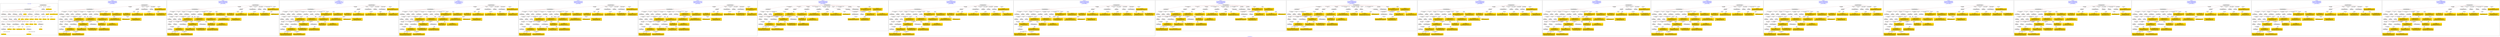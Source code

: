 digraph n0 {
fontcolor="blue"
remincross="true"
label="s28-wildlife-art.csv"
subgraph cluster_0 {
label="1-correct model"
n2[style="filled",color="white",fillcolor="lightgray",label="E12_Production1"];
n3[style="filled",color="white",fillcolor="lightgray",label="E21_Person1"];
n4[style="filled",color="white",fillcolor="lightgray",label="E55_Type2"];
n5[style="filled",color="white",fillcolor="lightgray",label="E53_Place1"];
n6[style="filled",color="white",fillcolor="lightgray",label="E69_Death1"];
n7[style="filled",color="white",fillcolor="lightgray",label="E74_Group1"];
n8[style="filled",color="white",fillcolor="lightgray",label="E82_Actor_Appellation1"];
n9[style="filled",color="white",fillcolor="lightgray",label="E67_Birth1"];
n10[shape="plaintext",style="filled",fillcolor="gold",label="Maker_URI"];
n11[style="filled",color="white",fillcolor="lightgray",label="E22_Man-Made_Object1"];
n12[style="filled",color="white",fillcolor="lightgray",label="E35_Title1"];
n13[style="filled",color="white",fillcolor="lightgray",label="E8_Acquisition1"];
n14[style="filled",color="white",fillcolor="lightgray",label="E55_Type1"];
n15[shape="plaintext",style="filled",fillcolor="gold",label="Description"];
n16[style="filled",color="white",fillcolor="lightgray",label="E54_Dimension1"];
n17[style="filled",color="white",fillcolor="lightgray",label="E40_Legal_Body1"];
n18[style="filled",color="white",fillcolor="lightgray",label="E53_Place2"];
n19[shape="plaintext",style="filled",fillcolor="gold",label="Object_URI"];
n20[style="filled",color="white",fillcolor="lightgray",label="E33_Linguistic_Object2"];
n21[style="filled",color="white",fillcolor="lightgray",label="E55_Type3"];
n22[shape="plaintext",style="filled",fillcolor="gold",label="Collector Information"];
n23[shape="plaintext",style="filled",fillcolor="gold",label="Title"];
n24[shape="plaintext",style="filled",fillcolor="gold",label="Owner"];
n25[style="filled",color="white",fillcolor="lightgray",label="E48_Place_Name1"];
n26[shape="plaintext",style="filled",fillcolor="gold",label="Place Made"];
n27[style="filled",color="white",fillcolor="lightgray",label="E52_Time-Span1"];
n28[shape="plaintext",style="filled",fillcolor="gold",label="Maker Birth Date"];
n29[style="filled",color="white",fillcolor="lightgray",label="E52_Time-Span2"];
n30[shape="plaintext",style="filled",fillcolor="gold",label="Maker Death Date"];
n31[shape="plaintext",style="filled",fillcolor="gold",label="Home Location URI"];
n32[shape="plaintext",style="filled",fillcolor="gold",label="Measurements"];
n33[shape="plaintext",style="filled",fillcolor="gold",label="Category_URI"];
n34[shape="plaintext",style="filled",fillcolor="gold",label="Category"];
n35[shape="plaintext",style="filled",fillcolor="gold",label="Materials_URI"];
n36[shape="plaintext",style="filled",fillcolor="gold",label="Materials"];
n37[shape="plaintext",style="filled",fillcolor="gold",label="Collector_Information_typeURI"];
n38[shape="plaintext",style="filled",fillcolor="gold",label="Nationality_URI"];
n39[shape="plaintext",style="filled",fillcolor="gold",label="Nationality"];
n40[shape="plaintext",style="filled",fillcolor="gold",label="Maker_Appellation_URI"];
n41[shape="plaintext",style="filled",fillcolor="gold",label="Maker"];
n42[shape="plaintext",style="filled",fillcolor="gold",label="Credit Line"];
n43[shape="plaintext",style="filled",fillcolor="gold",label="How Acquired?"];
n44[shape="plaintext",style="filled",fillcolor="gold",label="Acquisition_URI"];
}
subgraph cluster_1 {
label="candidate 0\nlink coherence:0.6829268292682927\nnode coherence:0.7692307692307693\nconfidence:0.5025510416627693\nmapping score:0.46180605817663406\ncost:338.009622\n-precision:0.59-recall:0.57"
n46[style="filled",color="white",fillcolor="lightgray",label="E12_Production1"];
n47[style="filled",color="white",fillcolor="lightgray",label="E21_Person1"];
n48[style="filled",color="white",fillcolor="lightgray",label="E53_Place1"];
n49[style="filled",color="white",fillcolor="lightgray",label="E55_Type1"];
n50[style="filled",color="white",fillcolor="lightgray",label="E67_Birth1"];
n51[style="filled",color="white",fillcolor="lightgray",label="E74_Group1"];
n52[style="filled",color="white",fillcolor="lightgray",label="E82_Actor_Appellation1"];
n53[style="filled",color="white",fillcolor="lightgray",label="E22_Man-Made_Object1"];
n54[style="filled",color="white",fillcolor="lightgray",label="E30_Right1"];
n55[style="filled",color="white",fillcolor="lightgray",label="E35_Title1"];
n56[style="filled",color="white",fillcolor="lightgray",label="E40_Legal_Body1"];
n57[style="filled",color="white",fillcolor="lightgray",label="E54_Dimension1"];
n58[style="filled",color="white",fillcolor="lightgray",label="E55_Type3"];
n59[style="filled",color="white",fillcolor="lightgray",label="E8_Acquisition1"];
n60[style="filled",color="white",fillcolor="lightgray",label="E33_Linguistic_Object2"];
n61[style="filled",color="white",fillcolor="lightgray",label="E55_Type2"];
n62[style="filled",color="white",fillcolor="lightgray",label="E44_Place_Appellation1"];
n63[style="filled",color="white",fillcolor="lightgray",label="E52_Time-Span1"];
n64[style="filled",color="white",fillcolor="lightgray",label="E33_Linguistic_Object1"];
n65[style="filled",color="white",fillcolor="lightgray",label="E38_Image1"];
n66[shape="plaintext",style="filled",fillcolor="gold",label="Credit Line\n[E8_Acquisition,P3_has_note,0.409]\n[E30_Right,P3_has_note,0.304]\n[E33_Linguistic_Object,P3_has_note,0.149]\n[E40_Legal_Body,label,0.138]"];
n67[shape="plaintext",style="filled",fillcolor="gold",label="Category_URI\n[E55_Type,classLink,0.717]\n[E57_Material,classLink,0.128]\n[E74_Group,classLink,0.127]\n[E55_Type,label,0.028]"];
n68[shape="plaintext",style="filled",fillcolor="gold",label="Maker\n[E82_Actor_Appellation,label,0.423]\n[E8_Acquisition,P3_has_note,0.229]\n[E30_Right,P3_has_note,0.187]\n[E22_Man-Made_Object,classLink,0.161]"];
n69[shape="plaintext",style="filled",fillcolor="gold",label="Maker_URI\n[E22_Man-Made_Object,classLink,0.5]\n[E38_Image,classLink,0.236]\n[E21_Person,classLink,0.141]\n[E82_Actor_Appellation,classLink,0.123]"];
n70[shape="plaintext",style="filled",fillcolor="gold",label="Measurements\n[E54_Dimension,P3_has_note,0.867]\n[E82_Actor_Appellation,label,0.052]\n[E33_Linguistic_Object,P3_has_note,0.049]\n[E52_Time-Span,P82_at_some_time_within,0.032]"];
n71[shape="plaintext",style="filled",fillcolor="gold",label="Home Location URI\n[E22_Man-Made_Object,classLink,0.628]\n[E38_Image,classLink,0.317]\n[E82_Actor_Appellation,label,0.03]\n[E30_Right,P3_has_note,0.026]"];
n72[shape="plaintext",style="filled",fillcolor="gold",label="Maker Birth Date\n[E52_Time-Span,P82_at_some_time_within,0.465]\n[E52_Time-Span,P82b_end_of_the_end,0.338]\n[E52_Time-Span,P82a_begin_of_the_begin,0.136]\n[E33_Linguistic_Object,P3_has_note,0.062]"];
n73[shape="plaintext",style="filled",fillcolor="gold",label="Category\n[E55_Type,label,0.505]\n[E55_Type,classLink,0.278]\n[E73_Information_Object,P3_has_note,0.111]\n[E22_Man-Made_Object,P3_has_note,0.107]"];
n74[shape="plaintext",style="filled",fillcolor="gold",label="Maker Death Date\n[E52_Time-Span,P82b_end_of_the_end,0.599]\n[E52_Time-Span,P82_at_some_time_within,0.352]\n[E33_Linguistic_Object,P3_has_note,0.05]"];
n75[shape="plaintext",style="filled",fillcolor="gold",label="Collector_Information_typeURI\n[E55_Type,classLink,1.0]"];
n76[shape="plaintext",style="filled",fillcolor="gold",label="Title\n[E35_Title,label,0.318]\n[E73_Information_Object,P3_has_note,0.302]\n[E22_Man-Made_Object,classLink,0.203]\n[E33_Linguistic_Object,P3_has_note,0.177]"];
n77[shape="plaintext",style="filled",fillcolor="gold",label="Materials_URI\n[E57_Material,classLink,0.418]\n[E55_Type,classLink,0.415]\n[E74_Group,classLink,0.165]\n[E55_Type,label,0.002]"];
n78[shape="plaintext",style="filled",fillcolor="gold",label="Place Made\n[E73_Information_Object,P3_has_note,0.421]\n[E33_Linguistic_Object,P3_has_note,0.408]\n[E22_Man-Made_Object,P3_has_note,0.171]"];
n79[shape="plaintext",style="filled",fillcolor="gold",label="Materials\n[E55_Type,label,0.497]\n[E29_Design_or_Procedure,P3_has_note,0.444]\n[E33_Linguistic_Object,P3_has_note,0.03]\n[E73_Information_Object,P3_has_note,0.029]"];
n80[shape="plaintext",style="filled",fillcolor="gold",label="Maker_Appellation_URI\n[E82_Actor_Appellation,classLink,0.707]\n[E22_Man-Made_Object,classLink,0.174]\n[E38_Image,classLink,0.084]\n[E21_Person,classLink,0.036]"];
n81[shape="plaintext",style="filled",fillcolor="gold",label="Nationality\n[E44_Place_Appellation,label,0.815]\n[E22_Man-Made_Object,P3_has_note,0.081]\n[E73_Information_Object,P3_has_note,0.063]\n[E33_Linguistic_Object,P3_has_note,0.04]"];
n82[shape="plaintext",style="filled",fillcolor="gold",label="Description\n[E73_Information_Object,P3_has_note,0.322]\n[E22_Man-Made_Object,P3_has_note,0.311]\n[E33_Linguistic_Object,P3_has_note,0.247]\n[E35_Title,label,0.12]"];
n83[shape="plaintext",style="filled",fillcolor="gold",label="Nationality_URI\n[E74_Group,classLink,0.708]\n[E55_Type,classLink,0.152]\n[E57_Material,classLink,0.14]\n[E22_Man-Made_Object,P3_has_note,0.0]"];
n84[shape="plaintext",style="filled",fillcolor="gold",label="Collector Information\n[E30_Right,P3_has_note,0.3]\n[E8_Acquisition,P3_has_note,0.268]\n[E35_Title,label,0.257]\n[E22_Man-Made_Object,P3_has_note,0.175]"];
n85[shape="plaintext",style="filled",fillcolor="gold",label="How Acquired?\n[E30_Right,P3_has_note,0.404]\n[E8_Acquisition,P3_has_note,0.302]\n[E40_Legal_Body,label,0.148]\n[E33_Linguistic_Object,P3_has_note,0.146]"];
n86[shape="plaintext",style="filled",fillcolor="gold",label="Owner\n[E8_Acquisition,P3_has_note,0.37]\n[E30_Right,P3_has_note,0.336]\n[E40_Legal_Body,label,0.166]\n[E33_Linguistic_Object,P3_has_note,0.128]"];
n87[shape="plaintext",style="filled",fillcolor="gold",label="Object_URI\n[E22_Man-Made_Object,classLink,0.814]\n[E38_Image,classLink,0.155]\n[E54_Dimension,P3_has_note,0.021]\n[E82_Actor_Appellation,label,0.01]"];
}
subgraph cluster_2 {
label="candidate 1\nlink coherence:0.6829268292682927\nnode coherence:0.7692307692307693\nconfidence:0.5025510416627693\nmapping score:0.46180605817663406\ncost:437.019624\n-precision:0.59-recall:0.57"
n89[style="filled",color="white",fillcolor="lightgray",label="E12_Production1"];
n90[style="filled",color="white",fillcolor="lightgray",label="E21_Person1"];
n91[style="filled",color="white",fillcolor="lightgray",label="E53_Place1"];
n92[style="filled",color="white",fillcolor="lightgray",label="E55_Type1"];
n93[style="filled",color="white",fillcolor="lightgray",label="E67_Birth1"];
n94[style="filled",color="white",fillcolor="lightgray",label="E74_Group1"];
n95[style="filled",color="white",fillcolor="lightgray",label="E82_Actor_Appellation1"];
n96[style="filled",color="white",fillcolor="lightgray",label="E22_Man-Made_Object1"];
n97[style="filled",color="white",fillcolor="lightgray",label="E30_Right1"];
n98[style="filled",color="white",fillcolor="lightgray",label="E35_Title1"];
n99[style="filled",color="white",fillcolor="lightgray",label="E40_Legal_Body1"];
n100[style="filled",color="white",fillcolor="lightgray",label="E54_Dimension1"];
n101[style="filled",color="white",fillcolor="lightgray",label="E8_Acquisition1"];
n102[style="filled",color="white",fillcolor="lightgray",label="E33_Linguistic_Object2"];
n103[style="filled",color="white",fillcolor="lightgray",label="E55_Type2"];
n104[style="filled",color="white",fillcolor="lightgray",label="E44_Place_Appellation1"];
n105[style="filled",color="white",fillcolor="lightgray",label="E52_Time-Span1"];
n106[style="filled",color="white",fillcolor="lightgray",label="E33_Linguistic_Object1"];
n107[style="filled",color="white",fillcolor="lightgray",label="E38_Image1"];
n108[style="filled",color="white",fillcolor="lightgray",label="E55_Type3"];
n109[shape="plaintext",style="filled",fillcolor="gold",label="Credit Line\n[E8_Acquisition,P3_has_note,0.409]\n[E30_Right,P3_has_note,0.304]\n[E33_Linguistic_Object,P3_has_note,0.149]\n[E40_Legal_Body,label,0.138]"];
n110[shape="plaintext",style="filled",fillcolor="gold",label="Category_URI\n[E55_Type,classLink,0.717]\n[E57_Material,classLink,0.128]\n[E74_Group,classLink,0.127]\n[E55_Type,label,0.028]"];
n111[shape="plaintext",style="filled",fillcolor="gold",label="Maker\n[E82_Actor_Appellation,label,0.423]\n[E8_Acquisition,P3_has_note,0.229]\n[E30_Right,P3_has_note,0.187]\n[E22_Man-Made_Object,classLink,0.161]"];
n112[shape="plaintext",style="filled",fillcolor="gold",label="Maker_URI\n[E22_Man-Made_Object,classLink,0.5]\n[E38_Image,classLink,0.236]\n[E21_Person,classLink,0.141]\n[E82_Actor_Appellation,classLink,0.123]"];
n113[shape="plaintext",style="filled",fillcolor="gold",label="Measurements\n[E54_Dimension,P3_has_note,0.867]\n[E82_Actor_Appellation,label,0.052]\n[E33_Linguistic_Object,P3_has_note,0.049]\n[E52_Time-Span,P82_at_some_time_within,0.032]"];
n114[shape="plaintext",style="filled",fillcolor="gold",label="Home Location URI\n[E22_Man-Made_Object,classLink,0.628]\n[E38_Image,classLink,0.317]\n[E82_Actor_Appellation,label,0.03]\n[E30_Right,P3_has_note,0.026]"];
n115[shape="plaintext",style="filled",fillcolor="gold",label="Maker Birth Date\n[E52_Time-Span,P82_at_some_time_within,0.465]\n[E52_Time-Span,P82b_end_of_the_end,0.338]\n[E52_Time-Span,P82a_begin_of_the_begin,0.136]\n[E33_Linguistic_Object,P3_has_note,0.062]"];
n116[shape="plaintext",style="filled",fillcolor="gold",label="Category\n[E55_Type,label,0.505]\n[E55_Type,classLink,0.278]\n[E73_Information_Object,P3_has_note,0.111]\n[E22_Man-Made_Object,P3_has_note,0.107]"];
n117[shape="plaintext",style="filled",fillcolor="gold",label="Maker Death Date\n[E52_Time-Span,P82b_end_of_the_end,0.599]\n[E52_Time-Span,P82_at_some_time_within,0.352]\n[E33_Linguistic_Object,P3_has_note,0.05]"];
n118[shape="plaintext",style="filled",fillcolor="gold",label="Collector_Information_typeURI\n[E55_Type,classLink,1.0]"];
n119[shape="plaintext",style="filled",fillcolor="gold",label="Title\n[E35_Title,label,0.318]\n[E73_Information_Object,P3_has_note,0.302]\n[E22_Man-Made_Object,classLink,0.203]\n[E33_Linguistic_Object,P3_has_note,0.177]"];
n120[shape="plaintext",style="filled",fillcolor="gold",label="Materials_URI\n[E57_Material,classLink,0.418]\n[E55_Type,classLink,0.415]\n[E74_Group,classLink,0.165]\n[E55_Type,label,0.002]"];
n121[shape="plaintext",style="filled",fillcolor="gold",label="Place Made\n[E73_Information_Object,P3_has_note,0.421]\n[E33_Linguistic_Object,P3_has_note,0.408]\n[E22_Man-Made_Object,P3_has_note,0.171]"];
n122[shape="plaintext",style="filled",fillcolor="gold",label="Materials\n[E55_Type,label,0.497]\n[E29_Design_or_Procedure,P3_has_note,0.444]\n[E33_Linguistic_Object,P3_has_note,0.03]\n[E73_Information_Object,P3_has_note,0.029]"];
n123[shape="plaintext",style="filled",fillcolor="gold",label="Maker_Appellation_URI\n[E82_Actor_Appellation,classLink,0.707]\n[E22_Man-Made_Object,classLink,0.174]\n[E38_Image,classLink,0.084]\n[E21_Person,classLink,0.036]"];
n124[shape="plaintext",style="filled",fillcolor="gold",label="Nationality\n[E44_Place_Appellation,label,0.815]\n[E22_Man-Made_Object,P3_has_note,0.081]\n[E73_Information_Object,P3_has_note,0.063]\n[E33_Linguistic_Object,P3_has_note,0.04]"];
n125[shape="plaintext",style="filled",fillcolor="gold",label="Description\n[E73_Information_Object,P3_has_note,0.322]\n[E22_Man-Made_Object,P3_has_note,0.311]\n[E33_Linguistic_Object,P3_has_note,0.247]\n[E35_Title,label,0.12]"];
n126[shape="plaintext",style="filled",fillcolor="gold",label="Nationality_URI\n[E74_Group,classLink,0.708]\n[E55_Type,classLink,0.152]\n[E57_Material,classLink,0.14]\n[E22_Man-Made_Object,P3_has_note,0.0]"];
n127[shape="plaintext",style="filled",fillcolor="gold",label="Collector Information\n[E30_Right,P3_has_note,0.3]\n[E8_Acquisition,P3_has_note,0.268]\n[E35_Title,label,0.257]\n[E22_Man-Made_Object,P3_has_note,0.175]"];
n128[shape="plaintext",style="filled",fillcolor="gold",label="How Acquired?\n[E30_Right,P3_has_note,0.404]\n[E8_Acquisition,P3_has_note,0.302]\n[E40_Legal_Body,label,0.148]\n[E33_Linguistic_Object,P3_has_note,0.146]"];
n129[shape="plaintext",style="filled",fillcolor="gold",label="Owner\n[E8_Acquisition,P3_has_note,0.37]\n[E30_Right,P3_has_note,0.336]\n[E40_Legal_Body,label,0.166]\n[E33_Linguistic_Object,P3_has_note,0.128]"];
n130[shape="plaintext",style="filled",fillcolor="gold",label="Object_URI\n[E22_Man-Made_Object,classLink,0.814]\n[E38_Image,classLink,0.155]\n[E54_Dimension,P3_has_note,0.021]\n[E82_Actor_Appellation,label,0.01]"];
}
subgraph cluster_3 {
label="candidate 10\nlink coherence:0.6428571428571429\nnode coherence:0.725\nconfidence:0.5025510416627693\nmapping score:0.4394867108572867\ncost:438.019624\n-precision:0.55-recall:0.55"
n132[style="filled",color="white",fillcolor="lightgray",label="E12_Production1"];
n133[style="filled",color="white",fillcolor="lightgray",label="E21_Person1"];
n134[style="filled",color="white",fillcolor="lightgray",label="E53_Place1"];
n135[style="filled",color="white",fillcolor="lightgray",label="E55_Type1"];
n136[style="filled",color="white",fillcolor="lightgray",label="E67_Birth1"];
n137[style="filled",color="white",fillcolor="lightgray",label="E74_Group1"];
n138[style="filled",color="white",fillcolor="lightgray",label="E82_Actor_Appellation1"];
n139[style="filled",color="white",fillcolor="lightgray",label="E22_Man-Made_Object1"];
n140[style="filled",color="white",fillcolor="lightgray",label="E30_Right1"];
n141[style="filled",color="white",fillcolor="lightgray",label="E35_Title1"];
n142[style="filled",color="white",fillcolor="lightgray",label="E40_Legal_Body1"];
n143[style="filled",color="white",fillcolor="lightgray",label="E54_Dimension1"];
n144[style="filled",color="white",fillcolor="lightgray",label="E55_Type3"];
n145[style="filled",color="white",fillcolor="lightgray",label="E8_Acquisition1"];
n146[style="filled",color="white",fillcolor="lightgray",label="E33_Linguistic_Object2"];
n147[style="filled",color="white",fillcolor="lightgray",label="E55_Type2"];
n148[style="filled",color="white",fillcolor="lightgray",label="E44_Place_Appellation1"];
n149[style="filled",color="white",fillcolor="lightgray",label="E52_Time-Span1"];
n150[style="filled",color="white",fillcolor="lightgray",label="E33_Linguistic_Object1"];
n151[style="filled",color="white",fillcolor="lightgray",label="E38_Image1"];
n152[style="filled",color="white",fillcolor="lightgray",label="E82_Actor_Appellation2"];
n153[shape="plaintext",style="filled",fillcolor="gold",label="Credit Line\n[E8_Acquisition,P3_has_note,0.409]\n[E30_Right,P3_has_note,0.304]\n[E33_Linguistic_Object,P3_has_note,0.149]\n[E40_Legal_Body,label,0.138]"];
n154[shape="plaintext",style="filled",fillcolor="gold",label="Category_URI\n[E55_Type,classLink,0.717]\n[E57_Material,classLink,0.128]\n[E74_Group,classLink,0.127]\n[E55_Type,label,0.028]"];
n155[shape="plaintext",style="filled",fillcolor="gold",label="Maker_URI\n[E22_Man-Made_Object,classLink,0.5]\n[E38_Image,classLink,0.236]\n[E21_Person,classLink,0.141]\n[E82_Actor_Appellation,classLink,0.123]"];
n156[shape="plaintext",style="filled",fillcolor="gold",label="Measurements\n[E54_Dimension,P3_has_note,0.867]\n[E82_Actor_Appellation,label,0.052]\n[E33_Linguistic_Object,P3_has_note,0.049]\n[E52_Time-Span,P82_at_some_time_within,0.032]"];
n157[shape="plaintext",style="filled",fillcolor="gold",label="Home Location URI\n[E22_Man-Made_Object,classLink,0.628]\n[E38_Image,classLink,0.317]\n[E82_Actor_Appellation,label,0.03]\n[E30_Right,P3_has_note,0.026]"];
n158[shape="plaintext",style="filled",fillcolor="gold",label="Maker Birth Date\n[E52_Time-Span,P82_at_some_time_within,0.465]\n[E52_Time-Span,P82b_end_of_the_end,0.338]\n[E52_Time-Span,P82a_begin_of_the_begin,0.136]\n[E33_Linguistic_Object,P3_has_note,0.062]"];
n159[shape="plaintext",style="filled",fillcolor="gold",label="Category\n[E55_Type,label,0.505]\n[E55_Type,classLink,0.278]\n[E73_Information_Object,P3_has_note,0.111]\n[E22_Man-Made_Object,P3_has_note,0.107]"];
n160[shape="plaintext",style="filled",fillcolor="gold",label="Maker Death Date\n[E52_Time-Span,P82b_end_of_the_end,0.599]\n[E52_Time-Span,P82_at_some_time_within,0.352]\n[E33_Linguistic_Object,P3_has_note,0.05]"];
n161[shape="plaintext",style="filled",fillcolor="gold",label="Collector_Information_typeURI\n[E55_Type,classLink,1.0]"];
n162[shape="plaintext",style="filled",fillcolor="gold",label="Title\n[E35_Title,label,0.318]\n[E73_Information_Object,P3_has_note,0.302]\n[E22_Man-Made_Object,classLink,0.203]\n[E33_Linguistic_Object,P3_has_note,0.177]"];
n163[shape="plaintext",style="filled",fillcolor="gold",label="Materials_URI\n[E57_Material,classLink,0.418]\n[E55_Type,classLink,0.415]\n[E74_Group,classLink,0.165]\n[E55_Type,label,0.002]"];
n164[shape="plaintext",style="filled",fillcolor="gold",label="Place Made\n[E73_Information_Object,P3_has_note,0.421]\n[E33_Linguistic_Object,P3_has_note,0.408]\n[E22_Man-Made_Object,P3_has_note,0.171]"];
n165[shape="plaintext",style="filled",fillcolor="gold",label="Materials\n[E55_Type,label,0.497]\n[E29_Design_or_Procedure,P3_has_note,0.444]\n[E33_Linguistic_Object,P3_has_note,0.03]\n[E73_Information_Object,P3_has_note,0.029]"];
n166[shape="plaintext",style="filled",fillcolor="gold",label="Maker_Appellation_URI\n[E82_Actor_Appellation,classLink,0.707]\n[E22_Man-Made_Object,classLink,0.174]\n[E38_Image,classLink,0.084]\n[E21_Person,classLink,0.036]"];
n167[shape="plaintext",style="filled",fillcolor="gold",label="Maker\n[E82_Actor_Appellation,label,0.423]\n[E8_Acquisition,P3_has_note,0.229]\n[E30_Right,P3_has_note,0.187]\n[E22_Man-Made_Object,classLink,0.161]"];
n168[shape="plaintext",style="filled",fillcolor="gold",label="Nationality\n[E44_Place_Appellation,label,0.815]\n[E22_Man-Made_Object,P3_has_note,0.081]\n[E73_Information_Object,P3_has_note,0.063]\n[E33_Linguistic_Object,P3_has_note,0.04]"];
n169[shape="plaintext",style="filled",fillcolor="gold",label="Description\n[E73_Information_Object,P3_has_note,0.322]\n[E22_Man-Made_Object,P3_has_note,0.311]\n[E33_Linguistic_Object,P3_has_note,0.247]\n[E35_Title,label,0.12]"];
n170[shape="plaintext",style="filled",fillcolor="gold",label="Nationality_URI\n[E74_Group,classLink,0.708]\n[E55_Type,classLink,0.152]\n[E57_Material,classLink,0.14]\n[E22_Man-Made_Object,P3_has_note,0.0]"];
n171[shape="plaintext",style="filled",fillcolor="gold",label="Collector Information\n[E30_Right,P3_has_note,0.3]\n[E8_Acquisition,P3_has_note,0.268]\n[E35_Title,label,0.257]\n[E22_Man-Made_Object,P3_has_note,0.175]"];
n172[shape="plaintext",style="filled",fillcolor="gold",label="How Acquired?\n[E30_Right,P3_has_note,0.404]\n[E8_Acquisition,P3_has_note,0.302]\n[E40_Legal_Body,label,0.148]\n[E33_Linguistic_Object,P3_has_note,0.146]"];
n173[shape="plaintext",style="filled",fillcolor="gold",label="Owner\n[E8_Acquisition,P3_has_note,0.37]\n[E30_Right,P3_has_note,0.336]\n[E40_Legal_Body,label,0.166]\n[E33_Linguistic_Object,P3_has_note,0.128]"];
n174[shape="plaintext",style="filled",fillcolor="gold",label="Object_URI\n[E22_Man-Made_Object,classLink,0.814]\n[E38_Image,classLink,0.155]\n[E54_Dimension,P3_has_note,0.021]\n[E82_Actor_Appellation,label,0.01]"];
}
subgraph cluster_4 {
label="candidate 11\nlink coherence:0.6428571428571429\nnode coherence:0.725\nconfidence:0.498490048501065\nmapping score:0.4381330464700519\ncost:438.019624\n-precision:0.55-recall:0.55"
n176[style="filled",color="white",fillcolor="lightgray",label="E12_Production1"];
n177[style="filled",color="white",fillcolor="lightgray",label="E21_Person1"];
n178[style="filled",color="white",fillcolor="lightgray",label="E53_Place1"];
n179[style="filled",color="white",fillcolor="lightgray",label="E55_Type1"];
n180[style="filled",color="white",fillcolor="lightgray",label="E67_Birth1"];
n181[style="filled",color="white",fillcolor="lightgray",label="E74_Group1"];
n182[style="filled",color="white",fillcolor="lightgray",label="E82_Actor_Appellation1"];
n183[style="filled",color="white",fillcolor="lightgray",label="E22_Man-Made_Object1"];
n184[style="filled",color="white",fillcolor="lightgray",label="E30_Right1"];
n185[style="filled",color="white",fillcolor="lightgray",label="E35_Title1"];
n186[style="filled",color="white",fillcolor="lightgray",label="E40_Legal_Body1"];
n187[style="filled",color="white",fillcolor="lightgray",label="E54_Dimension1"];
n188[style="filled",color="white",fillcolor="lightgray",label="E55_Type3"];
n189[style="filled",color="white",fillcolor="lightgray",label="E8_Acquisition1"];
n190[style="filled",color="white",fillcolor="lightgray",label="E33_Linguistic_Object2"];
n191[style="filled",color="white",fillcolor="lightgray",label="E55_Type2"];
n192[style="filled",color="white",fillcolor="lightgray",label="E44_Place_Appellation1"];
n193[style="filled",color="white",fillcolor="lightgray",label="E52_Time-Span1"];
n194[style="filled",color="white",fillcolor="lightgray",label="E33_Linguistic_Object1"];
n195[style="filled",color="white",fillcolor="lightgray",label="E38_Image1"];
n196[style="filled",color="white",fillcolor="lightgray",label="E82_Actor_Appellation2"];
n197[shape="plaintext",style="filled",fillcolor="gold",label="How Acquired?\n[E30_Right,P3_has_note,0.404]\n[E8_Acquisition,P3_has_note,0.302]\n[E40_Legal_Body,label,0.148]\n[E33_Linguistic_Object,P3_has_note,0.146]"];
n198[shape="plaintext",style="filled",fillcolor="gold",label="Category_URI\n[E55_Type,classLink,0.717]\n[E57_Material,classLink,0.128]\n[E74_Group,classLink,0.127]\n[E55_Type,label,0.028]"];
n199[shape="plaintext",style="filled",fillcolor="gold",label="Maker_URI\n[E22_Man-Made_Object,classLink,0.5]\n[E38_Image,classLink,0.236]\n[E21_Person,classLink,0.141]\n[E82_Actor_Appellation,classLink,0.123]"];
n200[shape="plaintext",style="filled",fillcolor="gold",label="Measurements\n[E54_Dimension,P3_has_note,0.867]\n[E82_Actor_Appellation,label,0.052]\n[E33_Linguistic_Object,P3_has_note,0.049]\n[E52_Time-Span,P82_at_some_time_within,0.032]"];
n201[shape="plaintext",style="filled",fillcolor="gold",label="Home Location URI\n[E22_Man-Made_Object,classLink,0.628]\n[E38_Image,classLink,0.317]\n[E82_Actor_Appellation,label,0.03]\n[E30_Right,P3_has_note,0.026]"];
n202[shape="plaintext",style="filled",fillcolor="gold",label="Maker Birth Date\n[E52_Time-Span,P82_at_some_time_within,0.465]\n[E52_Time-Span,P82b_end_of_the_end,0.338]\n[E52_Time-Span,P82a_begin_of_the_begin,0.136]\n[E33_Linguistic_Object,P3_has_note,0.062]"];
n203[shape="plaintext",style="filled",fillcolor="gold",label="Category\n[E55_Type,label,0.505]\n[E55_Type,classLink,0.278]\n[E73_Information_Object,P3_has_note,0.111]\n[E22_Man-Made_Object,P3_has_note,0.107]"];
n204[shape="plaintext",style="filled",fillcolor="gold",label="Maker Death Date\n[E52_Time-Span,P82b_end_of_the_end,0.599]\n[E52_Time-Span,P82_at_some_time_within,0.352]\n[E33_Linguistic_Object,P3_has_note,0.05]"];
n205[shape="plaintext",style="filled",fillcolor="gold",label="Collector_Information_typeURI\n[E55_Type,classLink,1.0]"];
n206[shape="plaintext",style="filled",fillcolor="gold",label="Title\n[E35_Title,label,0.318]\n[E73_Information_Object,P3_has_note,0.302]\n[E22_Man-Made_Object,classLink,0.203]\n[E33_Linguistic_Object,P3_has_note,0.177]"];
n207[shape="plaintext",style="filled",fillcolor="gold",label="Materials_URI\n[E57_Material,classLink,0.418]\n[E55_Type,classLink,0.415]\n[E74_Group,classLink,0.165]\n[E55_Type,label,0.002]"];
n208[shape="plaintext",style="filled",fillcolor="gold",label="Place Made\n[E73_Information_Object,P3_has_note,0.421]\n[E33_Linguistic_Object,P3_has_note,0.408]\n[E22_Man-Made_Object,P3_has_note,0.171]"];
n209[shape="plaintext",style="filled",fillcolor="gold",label="Materials\n[E55_Type,label,0.497]\n[E29_Design_or_Procedure,P3_has_note,0.444]\n[E33_Linguistic_Object,P3_has_note,0.03]\n[E73_Information_Object,P3_has_note,0.029]"];
n210[shape="plaintext",style="filled",fillcolor="gold",label="Maker_Appellation_URI\n[E82_Actor_Appellation,classLink,0.707]\n[E22_Man-Made_Object,classLink,0.174]\n[E38_Image,classLink,0.084]\n[E21_Person,classLink,0.036]"];
n211[shape="plaintext",style="filled",fillcolor="gold",label="Maker\n[E82_Actor_Appellation,label,0.423]\n[E8_Acquisition,P3_has_note,0.229]\n[E30_Right,P3_has_note,0.187]\n[E22_Man-Made_Object,classLink,0.161]"];
n212[shape="plaintext",style="filled",fillcolor="gold",label="Nationality\n[E44_Place_Appellation,label,0.815]\n[E22_Man-Made_Object,P3_has_note,0.081]\n[E73_Information_Object,P3_has_note,0.063]\n[E33_Linguistic_Object,P3_has_note,0.04]"];
n213[shape="plaintext",style="filled",fillcolor="gold",label="Description\n[E73_Information_Object,P3_has_note,0.322]\n[E22_Man-Made_Object,P3_has_note,0.311]\n[E33_Linguistic_Object,P3_has_note,0.247]\n[E35_Title,label,0.12]"];
n214[shape="plaintext",style="filled",fillcolor="gold",label="Nationality_URI\n[E74_Group,classLink,0.708]\n[E55_Type,classLink,0.152]\n[E57_Material,classLink,0.14]\n[E22_Man-Made_Object,P3_has_note,0.0]"];
n215[shape="plaintext",style="filled",fillcolor="gold",label="Collector Information\n[E30_Right,P3_has_note,0.3]\n[E8_Acquisition,P3_has_note,0.268]\n[E35_Title,label,0.257]\n[E22_Man-Made_Object,P3_has_note,0.175]"];
n216[shape="plaintext",style="filled",fillcolor="gold",label="Credit Line\n[E8_Acquisition,P3_has_note,0.409]\n[E30_Right,P3_has_note,0.304]\n[E33_Linguistic_Object,P3_has_note,0.149]\n[E40_Legal_Body,label,0.138]"];
n217[shape="plaintext",style="filled",fillcolor="gold",label="Owner\n[E8_Acquisition,P3_has_note,0.37]\n[E30_Right,P3_has_note,0.336]\n[E40_Legal_Body,label,0.166]\n[E33_Linguistic_Object,P3_has_note,0.128]"];
n218[shape="plaintext",style="filled",fillcolor="gold",label="Object_URI\n[E22_Man-Made_Object,classLink,0.814]\n[E38_Image,classLink,0.155]\n[E54_Dimension,P3_has_note,0.021]\n[E82_Actor_Appellation,label,0.01]"];
}
subgraph cluster_5 {
label="candidate 12\nlink coherence:0.6428571428571429\nnode coherence:0.717948717948718\nconfidence:0.45626822763864716\nmapping score:0.4292844364079096\ncost:438.019624\n-precision:0.5-recall:0.5"
n220[style="filled",color="white",fillcolor="lightgray",label="E12_Production1"];
n221[style="filled",color="white",fillcolor="lightgray",label="E21_Person1"];
n222[style="filled",color="white",fillcolor="lightgray",label="E53_Place1"];
n223[style="filled",color="white",fillcolor="lightgray",label="E55_Type1"];
n224[style="filled",color="white",fillcolor="lightgray",label="E67_Birth1"];
n225[style="filled",color="white",fillcolor="lightgray",label="E74_Group1"];
n226[style="filled",color="white",fillcolor="lightgray",label="E82_Actor_Appellation1"];
n227[style="filled",color="white",fillcolor="lightgray",label="E22_Man-Made_Object1"];
n228[style="filled",color="white",fillcolor="lightgray",label="E30_Right1"];
n229[style="filled",color="white",fillcolor="lightgray",label="E35_Title1"];
n230[style="filled",color="white",fillcolor="lightgray",label="E40_Legal_Body1"];
n231[style="filled",color="white",fillcolor="lightgray",label="E54_Dimension1"];
n232[style="filled",color="white",fillcolor="lightgray",label="E55_Type3"];
n233[style="filled",color="white",fillcolor="lightgray",label="E8_Acquisition1"];
n234[style="filled",color="white",fillcolor="lightgray",label="E33_Linguistic_Object2"];
n235[style="filled",color="white",fillcolor="lightgray",label="E55_Type2"];
n236[style="filled",color="white",fillcolor="lightgray",label="E44_Place_Appellation1"];
n237[style="filled",color="white",fillcolor="lightgray",label="E52_Time-Span1"];
n238[style="filled",color="white",fillcolor="lightgray",label="E33_Linguistic_Object1"];
n239[style="filled",color="white",fillcolor="lightgray",label="E38_Image1"];
n240[style="filled",color="white",fillcolor="lightgray",label="E82_Actor_Appellation2"];
n241[shape="plaintext",style="filled",fillcolor="gold",label="How Acquired?\n[E30_Right,P3_has_note,0.404]\n[E8_Acquisition,P3_has_note,0.302]\n[E40_Legal_Body,label,0.148]\n[E33_Linguistic_Object,P3_has_note,0.146]"];
n242[shape="plaintext",style="filled",fillcolor="gold",label="Category_URI\n[E55_Type,classLink,0.717]\n[E57_Material,classLink,0.128]\n[E74_Group,classLink,0.127]\n[E55_Type,label,0.028]"];
n243[shape="plaintext",style="filled",fillcolor="gold",label="Home Location URI\n[E22_Man-Made_Object,classLink,0.628]\n[E38_Image,classLink,0.317]\n[E82_Actor_Appellation,label,0.03]\n[E30_Right,P3_has_note,0.026]"];
n244[shape="plaintext",style="filled",fillcolor="gold",label="Measurements\n[E54_Dimension,P3_has_note,0.867]\n[E82_Actor_Appellation,label,0.052]\n[E33_Linguistic_Object,P3_has_note,0.049]\n[E52_Time-Span,P82_at_some_time_within,0.032]"];
n245[shape="plaintext",style="filled",fillcolor="gold",label="Maker Birth Date\n[E52_Time-Span,P82_at_some_time_within,0.465]\n[E52_Time-Span,P82b_end_of_the_end,0.338]\n[E52_Time-Span,P82a_begin_of_the_begin,0.136]\n[E33_Linguistic_Object,P3_has_note,0.062]"];
n246[shape="plaintext",style="filled",fillcolor="gold",label="Category\n[E55_Type,label,0.505]\n[E55_Type,classLink,0.278]\n[E73_Information_Object,P3_has_note,0.111]\n[E22_Man-Made_Object,P3_has_note,0.107]"];
n247[shape="plaintext",style="filled",fillcolor="gold",label="Maker_Appellation_URI\n[E82_Actor_Appellation,classLink,0.707]\n[E22_Man-Made_Object,classLink,0.174]\n[E38_Image,classLink,0.084]\n[E21_Person,classLink,0.036]"];
n248[shape="plaintext",style="filled",fillcolor="gold",label="Maker Death Date\n[E52_Time-Span,P82b_end_of_the_end,0.599]\n[E52_Time-Span,P82_at_some_time_within,0.352]\n[E33_Linguistic_Object,P3_has_note,0.05]"];
n249[shape="plaintext",style="filled",fillcolor="gold",label="Collector_Information_typeURI\n[E55_Type,classLink,1.0]"];
n250[shape="plaintext",style="filled",fillcolor="gold",label="Title\n[E35_Title,label,0.318]\n[E73_Information_Object,P3_has_note,0.302]\n[E22_Man-Made_Object,classLink,0.203]\n[E33_Linguistic_Object,P3_has_note,0.177]"];
n251[shape="plaintext",style="filled",fillcolor="gold",label="Materials_URI\n[E57_Material,classLink,0.418]\n[E55_Type,classLink,0.415]\n[E74_Group,classLink,0.165]\n[E55_Type,label,0.002]"];
n252[shape="plaintext",style="filled",fillcolor="gold",label="Place Made\n[E73_Information_Object,P3_has_note,0.421]\n[E33_Linguistic_Object,P3_has_note,0.408]\n[E22_Man-Made_Object,P3_has_note,0.171]"];
n253[shape="plaintext",style="filled",fillcolor="gold",label="Materials\n[E55_Type,label,0.497]\n[E29_Design_or_Procedure,P3_has_note,0.444]\n[E33_Linguistic_Object,P3_has_note,0.03]\n[E73_Information_Object,P3_has_note,0.029]"];
n254[shape="plaintext",style="filled",fillcolor="gold",label="Maker_URI\n[E22_Man-Made_Object,classLink,0.5]\n[E38_Image,classLink,0.236]\n[E21_Person,classLink,0.141]\n[E82_Actor_Appellation,classLink,0.123]"];
n255[shape="plaintext",style="filled",fillcolor="gold",label="Maker\n[E82_Actor_Appellation,label,0.423]\n[E8_Acquisition,P3_has_note,0.229]\n[E30_Right,P3_has_note,0.187]\n[E22_Man-Made_Object,classLink,0.161]"];
n256[shape="plaintext",style="filled",fillcolor="gold",label="Nationality\n[E44_Place_Appellation,label,0.815]\n[E22_Man-Made_Object,P3_has_note,0.081]\n[E73_Information_Object,P3_has_note,0.063]\n[E33_Linguistic_Object,P3_has_note,0.04]"];
n257[shape="plaintext",style="filled",fillcolor="gold",label="Description\n[E73_Information_Object,P3_has_note,0.322]\n[E22_Man-Made_Object,P3_has_note,0.311]\n[E33_Linguistic_Object,P3_has_note,0.247]\n[E35_Title,label,0.12]"];
n258[shape="plaintext",style="filled",fillcolor="gold",label="Nationality_URI\n[E74_Group,classLink,0.708]\n[E55_Type,classLink,0.152]\n[E57_Material,classLink,0.14]\n[E22_Man-Made_Object,P3_has_note,0.0]"];
n259[shape="plaintext",style="filled",fillcolor="gold",label="Collector Information\n[E30_Right,P3_has_note,0.3]\n[E8_Acquisition,P3_has_note,0.268]\n[E35_Title,label,0.257]\n[E22_Man-Made_Object,P3_has_note,0.175]"];
n260[shape="plaintext",style="filled",fillcolor="gold",label="Credit Line\n[E8_Acquisition,P3_has_note,0.409]\n[E30_Right,P3_has_note,0.304]\n[E33_Linguistic_Object,P3_has_note,0.149]\n[E40_Legal_Body,label,0.138]"];
n261[shape="plaintext",style="filled",fillcolor="gold",label="Owner\n[E8_Acquisition,P3_has_note,0.37]\n[E30_Right,P3_has_note,0.336]\n[E40_Legal_Body,label,0.166]\n[E33_Linguistic_Object,P3_has_note,0.128]"];
n262[shape="plaintext",style="filled",fillcolor="gold",label="Object_URI\n[E22_Man-Made_Object,classLink,0.814]\n[E38_Image,classLink,0.155]\n[E54_Dimension,P3_has_note,0.021]\n[E82_Actor_Appellation,label,0.01]"];
}
subgraph cluster_6 {
label="candidate 13\nlink coherence:0.6428571428571429\nnode coherence:0.717948717948718\nconfidence:0.45596911927177736\nmapping score:0.42918473361895293\ncost:438.019624\n-precision:0.5-recall:0.5"
n264[style="filled",color="white",fillcolor="lightgray",label="E12_Production1"];
n265[style="filled",color="white",fillcolor="lightgray",label="E21_Person1"];
n266[style="filled",color="white",fillcolor="lightgray",label="E53_Place1"];
n267[style="filled",color="white",fillcolor="lightgray",label="E55_Type1"];
n268[style="filled",color="white",fillcolor="lightgray",label="E67_Birth1"];
n269[style="filled",color="white",fillcolor="lightgray",label="E74_Group1"];
n270[style="filled",color="white",fillcolor="lightgray",label="E82_Actor_Appellation1"];
n271[style="filled",color="white",fillcolor="lightgray",label="E22_Man-Made_Object1"];
n272[style="filled",color="white",fillcolor="lightgray",label="E30_Right1"];
n273[style="filled",color="white",fillcolor="lightgray",label="E35_Title1"];
n274[style="filled",color="white",fillcolor="lightgray",label="E40_Legal_Body1"];
n275[style="filled",color="white",fillcolor="lightgray",label="E54_Dimension1"];
n276[style="filled",color="white",fillcolor="lightgray",label="E55_Type3"];
n277[style="filled",color="white",fillcolor="lightgray",label="E8_Acquisition1"];
n278[style="filled",color="white",fillcolor="lightgray",label="E33_Linguistic_Object2"];
n279[style="filled",color="white",fillcolor="lightgray",label="E55_Type2"];
n280[style="filled",color="white",fillcolor="lightgray",label="E44_Place_Appellation1"];
n281[style="filled",color="white",fillcolor="lightgray",label="E52_Time-Span1"];
n282[style="filled",color="white",fillcolor="lightgray",label="E33_Linguistic_Object1"];
n283[style="filled",color="white",fillcolor="lightgray",label="E38_Image1"];
n284[style="filled",color="white",fillcolor="lightgray",label="E82_Actor_Appellation2"];
n285[shape="plaintext",style="filled",fillcolor="gold",label="How Acquired?\n[E30_Right,P3_has_note,0.404]\n[E8_Acquisition,P3_has_note,0.302]\n[E40_Legal_Body,label,0.148]\n[E33_Linguistic_Object,P3_has_note,0.146]"];
n286[shape="plaintext",style="filled",fillcolor="gold",label="Category_URI\n[E55_Type,classLink,0.717]\n[E57_Material,classLink,0.128]\n[E74_Group,classLink,0.127]\n[E55_Type,label,0.028]"];
n287[shape="plaintext",style="filled",fillcolor="gold",label="Home Location URI\n[E22_Man-Made_Object,classLink,0.628]\n[E38_Image,classLink,0.317]\n[E82_Actor_Appellation,label,0.03]\n[E30_Right,P3_has_note,0.026]"];
n288[shape="plaintext",style="filled",fillcolor="gold",label="Measurements\n[E54_Dimension,P3_has_note,0.867]\n[E82_Actor_Appellation,label,0.052]\n[E33_Linguistic_Object,P3_has_note,0.049]\n[E52_Time-Span,P82_at_some_time_within,0.032]"];
n289[shape="plaintext",style="filled",fillcolor="gold",label="Maker Birth Date\n[E52_Time-Span,P82_at_some_time_within,0.465]\n[E52_Time-Span,P82b_end_of_the_end,0.338]\n[E52_Time-Span,P82a_begin_of_the_begin,0.136]\n[E33_Linguistic_Object,P3_has_note,0.062]"];
n290[shape="plaintext",style="filled",fillcolor="gold",label="Category\n[E55_Type,label,0.505]\n[E55_Type,classLink,0.278]\n[E73_Information_Object,P3_has_note,0.111]\n[E22_Man-Made_Object,P3_has_note,0.107]"];
n291[shape="plaintext",style="filled",fillcolor="gold",label="Maker_Appellation_URI\n[E82_Actor_Appellation,classLink,0.707]\n[E22_Man-Made_Object,classLink,0.174]\n[E38_Image,classLink,0.084]\n[E21_Person,classLink,0.036]"];
n292[shape="plaintext",style="filled",fillcolor="gold",label="Maker Death Date\n[E52_Time-Span,P82b_end_of_the_end,0.599]\n[E52_Time-Span,P82_at_some_time_within,0.352]\n[E33_Linguistic_Object,P3_has_note,0.05]"];
n293[shape="plaintext",style="filled",fillcolor="gold",label="Collector_Information_typeURI\n[E55_Type,classLink,1.0]"];
n294[shape="plaintext",style="filled",fillcolor="gold",label="Place Made\n[E73_Information_Object,P3_has_note,0.421]\n[E33_Linguistic_Object,P3_has_note,0.408]\n[E22_Man-Made_Object,P3_has_note,0.171]"];
n295[shape="plaintext",style="filled",fillcolor="gold",label="Materials_URI\n[E57_Material,classLink,0.418]\n[E55_Type,classLink,0.415]\n[E74_Group,classLink,0.165]\n[E55_Type,label,0.002]"];
n296[shape="plaintext",style="filled",fillcolor="gold",label="Description\n[E73_Information_Object,P3_has_note,0.322]\n[E22_Man-Made_Object,P3_has_note,0.311]\n[E33_Linguistic_Object,P3_has_note,0.247]\n[E35_Title,label,0.12]"];
n297[shape="plaintext",style="filled",fillcolor="gold",label="Materials\n[E55_Type,label,0.497]\n[E29_Design_or_Procedure,P3_has_note,0.444]\n[E33_Linguistic_Object,P3_has_note,0.03]\n[E73_Information_Object,P3_has_note,0.029]"];
n298[shape="plaintext",style="filled",fillcolor="gold",label="Maker_URI\n[E22_Man-Made_Object,classLink,0.5]\n[E38_Image,classLink,0.236]\n[E21_Person,classLink,0.141]\n[E82_Actor_Appellation,classLink,0.123]"];
n299[shape="plaintext",style="filled",fillcolor="gold",label="Maker\n[E82_Actor_Appellation,label,0.423]\n[E8_Acquisition,P3_has_note,0.229]\n[E30_Right,P3_has_note,0.187]\n[E22_Man-Made_Object,classLink,0.161]"];
n300[shape="plaintext",style="filled",fillcolor="gold",label="Nationality\n[E44_Place_Appellation,label,0.815]\n[E22_Man-Made_Object,P3_has_note,0.081]\n[E73_Information_Object,P3_has_note,0.063]\n[E33_Linguistic_Object,P3_has_note,0.04]"];
n301[shape="plaintext",style="filled",fillcolor="gold",label="Collector Information\n[E30_Right,P3_has_note,0.3]\n[E8_Acquisition,P3_has_note,0.268]\n[E35_Title,label,0.257]\n[E22_Man-Made_Object,P3_has_note,0.175]"];
n302[shape="plaintext",style="filled",fillcolor="gold",label="Nationality_URI\n[E74_Group,classLink,0.708]\n[E55_Type,classLink,0.152]\n[E57_Material,classLink,0.14]\n[E22_Man-Made_Object,P3_has_note,0.0]"];
n303[shape="plaintext",style="filled",fillcolor="gold",label="Title\n[E35_Title,label,0.318]\n[E73_Information_Object,P3_has_note,0.302]\n[E22_Man-Made_Object,classLink,0.203]\n[E33_Linguistic_Object,P3_has_note,0.177]"];
n304[shape="plaintext",style="filled",fillcolor="gold",label="Credit Line\n[E8_Acquisition,P3_has_note,0.409]\n[E30_Right,P3_has_note,0.304]\n[E33_Linguistic_Object,P3_has_note,0.149]\n[E40_Legal_Body,label,0.138]"];
n305[shape="plaintext",style="filled",fillcolor="gold",label="Owner\n[E8_Acquisition,P3_has_note,0.37]\n[E30_Right,P3_has_note,0.336]\n[E40_Legal_Body,label,0.166]\n[E33_Linguistic_Object,P3_has_note,0.128]"];
n306[shape="plaintext",style="filled",fillcolor="gold",label="Object_URI\n[E22_Man-Made_Object,classLink,0.814]\n[E38_Image,classLink,0.155]\n[E54_Dimension,P3_has_note,0.021]\n[E82_Actor_Appellation,label,0.01]"];
}
subgraph cluster_7 {
label="candidate 14\nlink coherence:0.6341463414634146\nnode coherence:0.7692307692307693\nconfidence:0.5025510416627693\nmapping score:0.46180605817663406\ncost:437.029616\n-precision:0.56-recall:0.55"
n308[style="filled",color="white",fillcolor="lightgray",label="E12_Production1"];
n309[style="filled",color="white",fillcolor="lightgray",label="E21_Person1"];
n310[style="filled",color="white",fillcolor="lightgray",label="E53_Place1"];
n311[style="filled",color="white",fillcolor="lightgray",label="E55_Type1"];
n312[style="filled",color="white",fillcolor="lightgray",label="E67_Birth1"];
n313[style="filled",color="white",fillcolor="lightgray",label="E74_Group1"];
n314[style="filled",color="white",fillcolor="lightgray",label="E82_Actor_Appellation1"];
n315[style="filled",color="white",fillcolor="lightgray",label="E22_Man-Made_Object1"];
n316[style="filled",color="white",fillcolor="lightgray",label="E30_Right1"];
n317[style="filled",color="white",fillcolor="lightgray",label="E35_Title1"];
n318[style="filled",color="white",fillcolor="lightgray",label="E40_Legal_Body1"];
n319[style="filled",color="white",fillcolor="lightgray",label="E54_Dimension1"];
n320[style="filled",color="white",fillcolor="lightgray",label="E55_Type2"];
n321[style="filled",color="white",fillcolor="lightgray",label="E55_Type3"];
n322[style="filled",color="white",fillcolor="lightgray",label="E8_Acquisition1"];
n323[style="filled",color="white",fillcolor="lightgray",label="E44_Place_Appellation1"];
n324[style="filled",color="white",fillcolor="lightgray",label="E52_Time-Span1"];
n325[style="filled",color="white",fillcolor="lightgray",label="E33_Linguistic_Object1"];
n326[style="filled",color="white",fillcolor="lightgray",label="E33_Linguistic_Object2"];
n327[style="filled",color="white",fillcolor="lightgray",label="E38_Image1"];
n328[shape="plaintext",style="filled",fillcolor="gold",label="Credit Line\n[E8_Acquisition,P3_has_note,0.409]\n[E30_Right,P3_has_note,0.304]\n[E33_Linguistic_Object,P3_has_note,0.149]\n[E40_Legal_Body,label,0.138]"];
n329[shape="plaintext",style="filled",fillcolor="gold",label="Category_URI\n[E55_Type,classLink,0.717]\n[E57_Material,classLink,0.128]\n[E74_Group,classLink,0.127]\n[E55_Type,label,0.028]"];
n330[shape="plaintext",style="filled",fillcolor="gold",label="Maker\n[E82_Actor_Appellation,label,0.423]\n[E8_Acquisition,P3_has_note,0.229]\n[E30_Right,P3_has_note,0.187]\n[E22_Man-Made_Object,classLink,0.161]"];
n331[shape="plaintext",style="filled",fillcolor="gold",label="Maker_URI\n[E22_Man-Made_Object,classLink,0.5]\n[E38_Image,classLink,0.236]\n[E21_Person,classLink,0.141]\n[E82_Actor_Appellation,classLink,0.123]"];
n332[shape="plaintext",style="filled",fillcolor="gold",label="Measurements\n[E54_Dimension,P3_has_note,0.867]\n[E82_Actor_Appellation,label,0.052]\n[E33_Linguistic_Object,P3_has_note,0.049]\n[E52_Time-Span,P82_at_some_time_within,0.032]"];
n333[shape="plaintext",style="filled",fillcolor="gold",label="Home Location URI\n[E22_Man-Made_Object,classLink,0.628]\n[E38_Image,classLink,0.317]\n[E82_Actor_Appellation,label,0.03]\n[E30_Right,P3_has_note,0.026]"];
n334[shape="plaintext",style="filled",fillcolor="gold",label="Maker Birth Date\n[E52_Time-Span,P82_at_some_time_within,0.465]\n[E52_Time-Span,P82b_end_of_the_end,0.338]\n[E52_Time-Span,P82a_begin_of_the_begin,0.136]\n[E33_Linguistic_Object,P3_has_note,0.062]"];
n335[shape="plaintext",style="filled",fillcolor="gold",label="Category\n[E55_Type,label,0.505]\n[E55_Type,classLink,0.278]\n[E73_Information_Object,P3_has_note,0.111]\n[E22_Man-Made_Object,P3_has_note,0.107]"];
n336[shape="plaintext",style="filled",fillcolor="gold",label="Maker Death Date\n[E52_Time-Span,P82b_end_of_the_end,0.599]\n[E52_Time-Span,P82_at_some_time_within,0.352]\n[E33_Linguistic_Object,P3_has_note,0.05]"];
n337[shape="plaintext",style="filled",fillcolor="gold",label="Collector_Information_typeURI\n[E55_Type,classLink,1.0]"];
n338[shape="plaintext",style="filled",fillcolor="gold",label="Title\n[E35_Title,label,0.318]\n[E73_Information_Object,P3_has_note,0.302]\n[E22_Man-Made_Object,classLink,0.203]\n[E33_Linguistic_Object,P3_has_note,0.177]"];
n339[shape="plaintext",style="filled",fillcolor="gold",label="Materials_URI\n[E57_Material,classLink,0.418]\n[E55_Type,classLink,0.415]\n[E74_Group,classLink,0.165]\n[E55_Type,label,0.002]"];
n340[shape="plaintext",style="filled",fillcolor="gold",label="Place Made\n[E73_Information_Object,P3_has_note,0.421]\n[E33_Linguistic_Object,P3_has_note,0.408]\n[E22_Man-Made_Object,P3_has_note,0.171]"];
n341[shape="plaintext",style="filled",fillcolor="gold",label="Materials\n[E55_Type,label,0.497]\n[E29_Design_or_Procedure,P3_has_note,0.444]\n[E33_Linguistic_Object,P3_has_note,0.03]\n[E73_Information_Object,P3_has_note,0.029]"];
n342[shape="plaintext",style="filled",fillcolor="gold",label="Maker_Appellation_URI\n[E82_Actor_Appellation,classLink,0.707]\n[E22_Man-Made_Object,classLink,0.174]\n[E38_Image,classLink,0.084]\n[E21_Person,classLink,0.036]"];
n343[shape="plaintext",style="filled",fillcolor="gold",label="Nationality\n[E44_Place_Appellation,label,0.815]\n[E22_Man-Made_Object,P3_has_note,0.081]\n[E73_Information_Object,P3_has_note,0.063]\n[E33_Linguistic_Object,P3_has_note,0.04]"];
n344[shape="plaintext",style="filled",fillcolor="gold",label="Description\n[E73_Information_Object,P3_has_note,0.322]\n[E22_Man-Made_Object,P3_has_note,0.311]\n[E33_Linguistic_Object,P3_has_note,0.247]\n[E35_Title,label,0.12]"];
n345[shape="plaintext",style="filled",fillcolor="gold",label="Nationality_URI\n[E74_Group,classLink,0.708]\n[E55_Type,classLink,0.152]\n[E57_Material,classLink,0.14]\n[E22_Man-Made_Object,P3_has_note,0.0]"];
n346[shape="plaintext",style="filled",fillcolor="gold",label="Collector Information\n[E30_Right,P3_has_note,0.3]\n[E8_Acquisition,P3_has_note,0.268]\n[E35_Title,label,0.257]\n[E22_Man-Made_Object,P3_has_note,0.175]"];
n347[shape="plaintext",style="filled",fillcolor="gold",label="How Acquired?\n[E30_Right,P3_has_note,0.404]\n[E8_Acquisition,P3_has_note,0.302]\n[E40_Legal_Body,label,0.148]\n[E33_Linguistic_Object,P3_has_note,0.146]"];
n348[shape="plaintext",style="filled",fillcolor="gold",label="Owner\n[E8_Acquisition,P3_has_note,0.37]\n[E30_Right,P3_has_note,0.336]\n[E40_Legal_Body,label,0.166]\n[E33_Linguistic_Object,P3_has_note,0.128]"];
n349[shape="plaintext",style="filled",fillcolor="gold",label="Object_URI\n[E22_Man-Made_Object,classLink,0.814]\n[E38_Image,classLink,0.155]\n[E54_Dimension,P3_has_note,0.021]\n[E82_Actor_Appellation,label,0.01]"];
}
subgraph cluster_8 {
label="candidate 15\nlink coherence:0.6341463414634146\nnode coherence:0.7692307692307693\nconfidence:0.5025510416627693\nmapping score:0.46180605817663406\ncost:536.029666\n-precision:0.54-recall:0.52"
n351[style="filled",color="white",fillcolor="lightgray",label="E12_Production1"];
n352[style="filled",color="white",fillcolor="lightgray",label="E21_Person1"];
n353[style="filled",color="white",fillcolor="lightgray",label="E53_Place1"];
n354[style="filled",color="white",fillcolor="lightgray",label="E55_Type1"];
n355[style="filled",color="white",fillcolor="lightgray",label="E67_Birth1"];
n356[style="filled",color="white",fillcolor="lightgray",label="E82_Actor_Appellation1"];
n357[style="filled",color="white",fillcolor="lightgray",label="E22_Man-Made_Object1"];
n358[style="filled",color="white",fillcolor="lightgray",label="E30_Right1"];
n359[style="filled",color="white",fillcolor="lightgray",label="E35_Title1"];
n360[style="filled",color="white",fillcolor="lightgray",label="E40_Legal_Body1"];
n361[style="filled",color="white",fillcolor="lightgray",label="E54_Dimension1"];
n362[style="filled",color="white",fillcolor="lightgray",label="E55_Type3"];
n363[style="filled",color="white",fillcolor="lightgray",label="E33_Linguistic_Object2"];
n364[style="filled",color="white",fillcolor="lightgray",label="E55_Type2"];
n365[style="filled",color="white",fillcolor="lightgray",label="E44_Place_Appellation1"];
n366[style="filled",color="white",fillcolor="lightgray",label="E52_Time-Span1"];
n367[style="filled",color="white",fillcolor="lightgray",label="E33_Linguistic_Object1"];
n368[style="filled",color="white",fillcolor="lightgray",label="E38_Image1"];
n369[style="filled",color="white",fillcolor="lightgray",label="E74_Group1"];
n370[style="filled",color="white",fillcolor="lightgray",label="E8_Acquisition1"];
n371[shape="plaintext",style="filled",fillcolor="gold",label="Credit Line\n[E8_Acquisition,P3_has_note,0.409]\n[E30_Right,P3_has_note,0.304]\n[E33_Linguistic_Object,P3_has_note,0.149]\n[E40_Legal_Body,label,0.138]"];
n372[shape="plaintext",style="filled",fillcolor="gold",label="Category_URI\n[E55_Type,classLink,0.717]\n[E57_Material,classLink,0.128]\n[E74_Group,classLink,0.127]\n[E55_Type,label,0.028]"];
n373[shape="plaintext",style="filled",fillcolor="gold",label="Maker\n[E82_Actor_Appellation,label,0.423]\n[E8_Acquisition,P3_has_note,0.229]\n[E30_Right,P3_has_note,0.187]\n[E22_Man-Made_Object,classLink,0.161]"];
n374[shape="plaintext",style="filled",fillcolor="gold",label="Maker_URI\n[E22_Man-Made_Object,classLink,0.5]\n[E38_Image,classLink,0.236]\n[E21_Person,classLink,0.141]\n[E82_Actor_Appellation,classLink,0.123]"];
n375[shape="plaintext",style="filled",fillcolor="gold",label="Measurements\n[E54_Dimension,P3_has_note,0.867]\n[E82_Actor_Appellation,label,0.052]\n[E33_Linguistic_Object,P3_has_note,0.049]\n[E52_Time-Span,P82_at_some_time_within,0.032]"];
n376[shape="plaintext",style="filled",fillcolor="gold",label="Home Location URI\n[E22_Man-Made_Object,classLink,0.628]\n[E38_Image,classLink,0.317]\n[E82_Actor_Appellation,label,0.03]\n[E30_Right,P3_has_note,0.026]"];
n377[shape="plaintext",style="filled",fillcolor="gold",label="Maker Birth Date\n[E52_Time-Span,P82_at_some_time_within,0.465]\n[E52_Time-Span,P82b_end_of_the_end,0.338]\n[E52_Time-Span,P82a_begin_of_the_begin,0.136]\n[E33_Linguistic_Object,P3_has_note,0.062]"];
n378[shape="plaintext",style="filled",fillcolor="gold",label="Category\n[E55_Type,label,0.505]\n[E55_Type,classLink,0.278]\n[E73_Information_Object,P3_has_note,0.111]\n[E22_Man-Made_Object,P3_has_note,0.107]"];
n379[shape="plaintext",style="filled",fillcolor="gold",label="Maker Death Date\n[E52_Time-Span,P82b_end_of_the_end,0.599]\n[E52_Time-Span,P82_at_some_time_within,0.352]\n[E33_Linguistic_Object,P3_has_note,0.05]"];
n380[shape="plaintext",style="filled",fillcolor="gold",label="Collector_Information_typeURI\n[E55_Type,classLink,1.0]"];
n381[shape="plaintext",style="filled",fillcolor="gold",label="Title\n[E35_Title,label,0.318]\n[E73_Information_Object,P3_has_note,0.302]\n[E22_Man-Made_Object,classLink,0.203]\n[E33_Linguistic_Object,P3_has_note,0.177]"];
n382[shape="plaintext",style="filled",fillcolor="gold",label="Materials_URI\n[E57_Material,classLink,0.418]\n[E55_Type,classLink,0.415]\n[E74_Group,classLink,0.165]\n[E55_Type,label,0.002]"];
n383[shape="plaintext",style="filled",fillcolor="gold",label="Place Made\n[E73_Information_Object,P3_has_note,0.421]\n[E33_Linguistic_Object,P3_has_note,0.408]\n[E22_Man-Made_Object,P3_has_note,0.171]"];
n384[shape="plaintext",style="filled",fillcolor="gold",label="Materials\n[E55_Type,label,0.497]\n[E29_Design_or_Procedure,P3_has_note,0.444]\n[E33_Linguistic_Object,P3_has_note,0.03]\n[E73_Information_Object,P3_has_note,0.029]"];
n385[shape="plaintext",style="filled",fillcolor="gold",label="Maker_Appellation_URI\n[E82_Actor_Appellation,classLink,0.707]\n[E22_Man-Made_Object,classLink,0.174]\n[E38_Image,classLink,0.084]\n[E21_Person,classLink,0.036]"];
n386[shape="plaintext",style="filled",fillcolor="gold",label="Nationality\n[E44_Place_Appellation,label,0.815]\n[E22_Man-Made_Object,P3_has_note,0.081]\n[E73_Information_Object,P3_has_note,0.063]\n[E33_Linguistic_Object,P3_has_note,0.04]"];
n387[shape="plaintext",style="filled",fillcolor="gold",label="Description\n[E73_Information_Object,P3_has_note,0.322]\n[E22_Man-Made_Object,P3_has_note,0.311]\n[E33_Linguistic_Object,P3_has_note,0.247]\n[E35_Title,label,0.12]"];
n388[shape="plaintext",style="filled",fillcolor="gold",label="Nationality_URI\n[E74_Group,classLink,0.708]\n[E55_Type,classLink,0.152]\n[E57_Material,classLink,0.14]\n[E22_Man-Made_Object,P3_has_note,0.0]"];
n389[shape="plaintext",style="filled",fillcolor="gold",label="Collector Information\n[E30_Right,P3_has_note,0.3]\n[E8_Acquisition,P3_has_note,0.268]\n[E35_Title,label,0.257]\n[E22_Man-Made_Object,P3_has_note,0.175]"];
n390[shape="plaintext",style="filled",fillcolor="gold",label="How Acquired?\n[E30_Right,P3_has_note,0.404]\n[E8_Acquisition,P3_has_note,0.302]\n[E40_Legal_Body,label,0.148]\n[E33_Linguistic_Object,P3_has_note,0.146]"];
n391[shape="plaintext",style="filled",fillcolor="gold",label="Owner\n[E8_Acquisition,P3_has_note,0.37]\n[E30_Right,P3_has_note,0.336]\n[E40_Legal_Body,label,0.166]\n[E33_Linguistic_Object,P3_has_note,0.128]"];
n392[shape="plaintext",style="filled",fillcolor="gold",label="Object_URI\n[E22_Man-Made_Object,classLink,0.814]\n[E38_Image,classLink,0.155]\n[E54_Dimension,P3_has_note,0.021]\n[E82_Actor_Appellation,label,0.01]"];
}
subgraph cluster_9 {
label="candidate 16\nlink coherence:0.6341463414634146\nnode coherence:0.7692307692307693\nconfidence:0.5025510416627693\nmapping score:0.46180605817663406\ncost:536.029696\n-precision:0.54-recall:0.52"
n394[style="filled",color="white",fillcolor="lightgray",label="E12_Production1"];
n395[style="filled",color="white",fillcolor="lightgray",label="E21_Person1"];
n396[style="filled",color="white",fillcolor="lightgray",label="E53_Place1"];
n397[style="filled",color="white",fillcolor="lightgray",label="E55_Type1"];
n398[style="filled",color="white",fillcolor="lightgray",label="E67_Birth1"];
n399[style="filled",color="white",fillcolor="lightgray",label="E22_Man-Made_Object1"];
n400[style="filled",color="white",fillcolor="lightgray",label="E30_Right1"];
n401[style="filled",color="white",fillcolor="lightgray",label="E35_Title1"];
n402[style="filled",color="white",fillcolor="lightgray",label="E40_Legal_Body1"];
n403[style="filled",color="white",fillcolor="lightgray",label="E54_Dimension1"];
n404[style="filled",color="white",fillcolor="lightgray",label="E55_Type3"];
n405[style="filled",color="white",fillcolor="lightgray",label="E8_Acquisition1"];
n406[style="filled",color="white",fillcolor="lightgray",label="E33_Linguistic_Object2"];
n407[style="filled",color="white",fillcolor="lightgray",label="E55_Type2"];
n408[style="filled",color="white",fillcolor="lightgray",label="E44_Place_Appellation1"];
n409[style="filled",color="white",fillcolor="lightgray",label="E52_Time-Span1"];
n410[style="filled",color="white",fillcolor="lightgray",label="E33_Linguistic_Object1"];
n411[style="filled",color="white",fillcolor="lightgray",label="E38_Image1"];
n412[style="filled",color="white",fillcolor="lightgray",label="E74_Group1"];
n413[style="filled",color="white",fillcolor="lightgray",label="E82_Actor_Appellation1"];
n414[shape="plaintext",style="filled",fillcolor="gold",label="Credit Line\n[E8_Acquisition,P3_has_note,0.409]\n[E30_Right,P3_has_note,0.304]\n[E33_Linguistic_Object,P3_has_note,0.149]\n[E40_Legal_Body,label,0.138]"];
n415[shape="plaintext",style="filled",fillcolor="gold",label="Category_URI\n[E55_Type,classLink,0.717]\n[E57_Material,classLink,0.128]\n[E74_Group,classLink,0.127]\n[E55_Type,label,0.028]"];
n416[shape="plaintext",style="filled",fillcolor="gold",label="Maker\n[E82_Actor_Appellation,label,0.423]\n[E8_Acquisition,P3_has_note,0.229]\n[E30_Right,P3_has_note,0.187]\n[E22_Man-Made_Object,classLink,0.161]"];
n417[shape="plaintext",style="filled",fillcolor="gold",label="Maker_URI\n[E22_Man-Made_Object,classLink,0.5]\n[E38_Image,classLink,0.236]\n[E21_Person,classLink,0.141]\n[E82_Actor_Appellation,classLink,0.123]"];
n418[shape="plaintext",style="filled",fillcolor="gold",label="Measurements\n[E54_Dimension,P3_has_note,0.867]\n[E82_Actor_Appellation,label,0.052]\n[E33_Linguistic_Object,P3_has_note,0.049]\n[E52_Time-Span,P82_at_some_time_within,0.032]"];
n419[shape="plaintext",style="filled",fillcolor="gold",label="Home Location URI\n[E22_Man-Made_Object,classLink,0.628]\n[E38_Image,classLink,0.317]\n[E82_Actor_Appellation,label,0.03]\n[E30_Right,P3_has_note,0.026]"];
n420[shape="plaintext",style="filled",fillcolor="gold",label="Maker Birth Date\n[E52_Time-Span,P82_at_some_time_within,0.465]\n[E52_Time-Span,P82b_end_of_the_end,0.338]\n[E52_Time-Span,P82a_begin_of_the_begin,0.136]\n[E33_Linguistic_Object,P3_has_note,0.062]"];
n421[shape="plaintext",style="filled",fillcolor="gold",label="Category\n[E55_Type,label,0.505]\n[E55_Type,classLink,0.278]\n[E73_Information_Object,P3_has_note,0.111]\n[E22_Man-Made_Object,P3_has_note,0.107]"];
n422[shape="plaintext",style="filled",fillcolor="gold",label="Maker Death Date\n[E52_Time-Span,P82b_end_of_the_end,0.599]\n[E52_Time-Span,P82_at_some_time_within,0.352]\n[E33_Linguistic_Object,P3_has_note,0.05]"];
n423[shape="plaintext",style="filled",fillcolor="gold",label="Collector_Information_typeURI\n[E55_Type,classLink,1.0]"];
n424[shape="plaintext",style="filled",fillcolor="gold",label="Title\n[E35_Title,label,0.318]\n[E73_Information_Object,P3_has_note,0.302]\n[E22_Man-Made_Object,classLink,0.203]\n[E33_Linguistic_Object,P3_has_note,0.177]"];
n425[shape="plaintext",style="filled",fillcolor="gold",label="Materials_URI\n[E57_Material,classLink,0.418]\n[E55_Type,classLink,0.415]\n[E74_Group,classLink,0.165]\n[E55_Type,label,0.002]"];
n426[shape="plaintext",style="filled",fillcolor="gold",label="Place Made\n[E73_Information_Object,P3_has_note,0.421]\n[E33_Linguistic_Object,P3_has_note,0.408]\n[E22_Man-Made_Object,P3_has_note,0.171]"];
n427[shape="plaintext",style="filled",fillcolor="gold",label="Materials\n[E55_Type,label,0.497]\n[E29_Design_or_Procedure,P3_has_note,0.444]\n[E33_Linguistic_Object,P3_has_note,0.03]\n[E73_Information_Object,P3_has_note,0.029]"];
n428[shape="plaintext",style="filled",fillcolor="gold",label="Maker_Appellation_URI\n[E82_Actor_Appellation,classLink,0.707]\n[E22_Man-Made_Object,classLink,0.174]\n[E38_Image,classLink,0.084]\n[E21_Person,classLink,0.036]"];
n429[shape="plaintext",style="filled",fillcolor="gold",label="Nationality\n[E44_Place_Appellation,label,0.815]\n[E22_Man-Made_Object,P3_has_note,0.081]\n[E73_Information_Object,P3_has_note,0.063]\n[E33_Linguistic_Object,P3_has_note,0.04]"];
n430[shape="plaintext",style="filled",fillcolor="gold",label="Description\n[E73_Information_Object,P3_has_note,0.322]\n[E22_Man-Made_Object,P3_has_note,0.311]\n[E33_Linguistic_Object,P3_has_note,0.247]\n[E35_Title,label,0.12]"];
n431[shape="plaintext",style="filled",fillcolor="gold",label="Nationality_URI\n[E74_Group,classLink,0.708]\n[E55_Type,classLink,0.152]\n[E57_Material,classLink,0.14]\n[E22_Man-Made_Object,P3_has_note,0.0]"];
n432[shape="plaintext",style="filled",fillcolor="gold",label="Collector Information\n[E30_Right,P3_has_note,0.3]\n[E8_Acquisition,P3_has_note,0.268]\n[E35_Title,label,0.257]\n[E22_Man-Made_Object,P3_has_note,0.175]"];
n433[shape="plaintext",style="filled",fillcolor="gold",label="How Acquired?\n[E30_Right,P3_has_note,0.404]\n[E8_Acquisition,P3_has_note,0.302]\n[E40_Legal_Body,label,0.148]\n[E33_Linguistic_Object,P3_has_note,0.146]"];
n434[shape="plaintext",style="filled",fillcolor="gold",label="Owner\n[E8_Acquisition,P3_has_note,0.37]\n[E30_Right,P3_has_note,0.336]\n[E40_Legal_Body,label,0.166]\n[E33_Linguistic_Object,P3_has_note,0.128]"];
n435[shape="plaintext",style="filled",fillcolor="gold",label="Object_URI\n[E22_Man-Made_Object,classLink,0.814]\n[E38_Image,classLink,0.155]\n[E54_Dimension,P3_has_note,0.021]\n[E82_Actor_Appellation,label,0.01]"];
}
subgraph cluster_10 {
label="candidate 17\nlink coherence:0.6341463414634146\nnode coherence:0.7692307692307693\nconfidence:0.5025510416627693\nmapping score:0.46180605817663406\ncost:536.039618\n-precision:0.56-recall:0.55"
n437[style="filled",color="white",fillcolor="lightgray",label="E12_Production1"];
n438[style="filled",color="white",fillcolor="lightgray",label="E21_Person1"];
n439[style="filled",color="white",fillcolor="lightgray",label="E53_Place1"];
n440[style="filled",color="white",fillcolor="lightgray",label="E55_Type1"];
n441[style="filled",color="white",fillcolor="lightgray",label="E67_Birth1"];
n442[style="filled",color="white",fillcolor="lightgray",label="E74_Group1"];
n443[style="filled",color="white",fillcolor="lightgray",label="E82_Actor_Appellation1"];
n444[style="filled",color="white",fillcolor="lightgray",label="E22_Man-Made_Object1"];
n445[style="filled",color="white",fillcolor="lightgray",label="E30_Right1"];
n446[style="filled",color="white",fillcolor="lightgray",label="E35_Title1"];
n447[style="filled",color="white",fillcolor="lightgray",label="E40_Legal_Body1"];
n448[style="filled",color="white",fillcolor="lightgray",label="E54_Dimension1"];
n449[style="filled",color="white",fillcolor="lightgray",label="E55_Type2"];
n450[style="filled",color="white",fillcolor="lightgray",label="E8_Acquisition1"];
n451[style="filled",color="white",fillcolor="lightgray",label="E44_Place_Appellation1"];
n452[style="filled",color="white",fillcolor="lightgray",label="E52_Time-Span1"];
n453[style="filled",color="white",fillcolor="lightgray",label="E33_Linguistic_Object1"];
n454[style="filled",color="white",fillcolor="lightgray",label="E55_Type3"];
n455[style="filled",color="white",fillcolor="lightgray",label="E33_Linguistic_Object2"];
n456[style="filled",color="white",fillcolor="lightgray",label="E38_Image1"];
n457[shape="plaintext",style="filled",fillcolor="gold",label="Credit Line\n[E8_Acquisition,P3_has_note,0.409]\n[E30_Right,P3_has_note,0.304]\n[E33_Linguistic_Object,P3_has_note,0.149]\n[E40_Legal_Body,label,0.138]"];
n458[shape="plaintext",style="filled",fillcolor="gold",label="Category_URI\n[E55_Type,classLink,0.717]\n[E57_Material,classLink,0.128]\n[E74_Group,classLink,0.127]\n[E55_Type,label,0.028]"];
n459[shape="plaintext",style="filled",fillcolor="gold",label="Maker\n[E82_Actor_Appellation,label,0.423]\n[E8_Acquisition,P3_has_note,0.229]\n[E30_Right,P3_has_note,0.187]\n[E22_Man-Made_Object,classLink,0.161]"];
n460[shape="plaintext",style="filled",fillcolor="gold",label="Maker_URI\n[E22_Man-Made_Object,classLink,0.5]\n[E38_Image,classLink,0.236]\n[E21_Person,classLink,0.141]\n[E82_Actor_Appellation,classLink,0.123]"];
n461[shape="plaintext",style="filled",fillcolor="gold",label="Measurements\n[E54_Dimension,P3_has_note,0.867]\n[E82_Actor_Appellation,label,0.052]\n[E33_Linguistic_Object,P3_has_note,0.049]\n[E52_Time-Span,P82_at_some_time_within,0.032]"];
n462[shape="plaintext",style="filled",fillcolor="gold",label="Home Location URI\n[E22_Man-Made_Object,classLink,0.628]\n[E38_Image,classLink,0.317]\n[E82_Actor_Appellation,label,0.03]\n[E30_Right,P3_has_note,0.026]"];
n463[shape="plaintext",style="filled",fillcolor="gold",label="Maker Birth Date\n[E52_Time-Span,P82_at_some_time_within,0.465]\n[E52_Time-Span,P82b_end_of_the_end,0.338]\n[E52_Time-Span,P82a_begin_of_the_begin,0.136]\n[E33_Linguistic_Object,P3_has_note,0.062]"];
n464[shape="plaintext",style="filled",fillcolor="gold",label="Category\n[E55_Type,label,0.505]\n[E55_Type,classLink,0.278]\n[E73_Information_Object,P3_has_note,0.111]\n[E22_Man-Made_Object,P3_has_note,0.107]"];
n465[shape="plaintext",style="filled",fillcolor="gold",label="Maker Death Date\n[E52_Time-Span,P82b_end_of_the_end,0.599]\n[E52_Time-Span,P82_at_some_time_within,0.352]\n[E33_Linguistic_Object,P3_has_note,0.05]"];
n466[shape="plaintext",style="filled",fillcolor="gold",label="Collector_Information_typeURI\n[E55_Type,classLink,1.0]"];
n467[shape="plaintext",style="filled",fillcolor="gold",label="Title\n[E35_Title,label,0.318]\n[E73_Information_Object,P3_has_note,0.302]\n[E22_Man-Made_Object,classLink,0.203]\n[E33_Linguistic_Object,P3_has_note,0.177]"];
n468[shape="plaintext",style="filled",fillcolor="gold",label="Materials_URI\n[E57_Material,classLink,0.418]\n[E55_Type,classLink,0.415]\n[E74_Group,classLink,0.165]\n[E55_Type,label,0.002]"];
n469[shape="plaintext",style="filled",fillcolor="gold",label="Place Made\n[E73_Information_Object,P3_has_note,0.421]\n[E33_Linguistic_Object,P3_has_note,0.408]\n[E22_Man-Made_Object,P3_has_note,0.171]"];
n470[shape="plaintext",style="filled",fillcolor="gold",label="Materials\n[E55_Type,label,0.497]\n[E29_Design_or_Procedure,P3_has_note,0.444]\n[E33_Linguistic_Object,P3_has_note,0.03]\n[E73_Information_Object,P3_has_note,0.029]"];
n471[shape="plaintext",style="filled",fillcolor="gold",label="Maker_Appellation_URI\n[E82_Actor_Appellation,classLink,0.707]\n[E22_Man-Made_Object,classLink,0.174]\n[E38_Image,classLink,0.084]\n[E21_Person,classLink,0.036]"];
n472[shape="plaintext",style="filled",fillcolor="gold",label="Nationality\n[E44_Place_Appellation,label,0.815]\n[E22_Man-Made_Object,P3_has_note,0.081]\n[E73_Information_Object,P3_has_note,0.063]\n[E33_Linguistic_Object,P3_has_note,0.04]"];
n473[shape="plaintext",style="filled",fillcolor="gold",label="Description\n[E73_Information_Object,P3_has_note,0.322]\n[E22_Man-Made_Object,P3_has_note,0.311]\n[E33_Linguistic_Object,P3_has_note,0.247]\n[E35_Title,label,0.12]"];
n474[shape="plaintext",style="filled",fillcolor="gold",label="Nationality_URI\n[E74_Group,classLink,0.708]\n[E55_Type,classLink,0.152]\n[E57_Material,classLink,0.14]\n[E22_Man-Made_Object,P3_has_note,0.0]"];
n475[shape="plaintext",style="filled",fillcolor="gold",label="Collector Information\n[E30_Right,P3_has_note,0.3]\n[E8_Acquisition,P3_has_note,0.268]\n[E35_Title,label,0.257]\n[E22_Man-Made_Object,P3_has_note,0.175]"];
n476[shape="plaintext",style="filled",fillcolor="gold",label="How Acquired?\n[E30_Right,P3_has_note,0.404]\n[E8_Acquisition,P3_has_note,0.302]\n[E40_Legal_Body,label,0.148]\n[E33_Linguistic_Object,P3_has_note,0.146]"];
n477[shape="plaintext",style="filled",fillcolor="gold",label="Owner\n[E8_Acquisition,P3_has_note,0.37]\n[E30_Right,P3_has_note,0.336]\n[E40_Legal_Body,label,0.166]\n[E33_Linguistic_Object,P3_has_note,0.128]"];
n478[shape="plaintext",style="filled",fillcolor="gold",label="Object_URI\n[E22_Man-Made_Object,classLink,0.814]\n[E38_Image,classLink,0.155]\n[E54_Dimension,P3_has_note,0.021]\n[E82_Actor_Appellation,label,0.01]"];
}
subgraph cluster_11 {
label="candidate 18\nlink coherence:0.6341463414634146\nnode coherence:0.7692307692307693\nconfidence:0.498490048501065\nmapping score:0.46045239378939923\ncost:437.029616\n-precision:0.56-recall:0.55"
n480[style="filled",color="white",fillcolor="lightgray",label="E12_Production1"];
n481[style="filled",color="white",fillcolor="lightgray",label="E21_Person1"];
n482[style="filled",color="white",fillcolor="lightgray",label="E53_Place1"];
n483[style="filled",color="white",fillcolor="lightgray",label="E55_Type1"];
n484[style="filled",color="white",fillcolor="lightgray",label="E67_Birth1"];
n485[style="filled",color="white",fillcolor="lightgray",label="E74_Group1"];
n486[style="filled",color="white",fillcolor="lightgray",label="E82_Actor_Appellation1"];
n487[style="filled",color="white",fillcolor="lightgray",label="E22_Man-Made_Object1"];
n488[style="filled",color="white",fillcolor="lightgray",label="E30_Right1"];
n489[style="filled",color="white",fillcolor="lightgray",label="E35_Title1"];
n490[style="filled",color="white",fillcolor="lightgray",label="E40_Legal_Body1"];
n491[style="filled",color="white",fillcolor="lightgray",label="E54_Dimension1"];
n492[style="filled",color="white",fillcolor="lightgray",label="E55_Type2"];
n493[style="filled",color="white",fillcolor="lightgray",label="E55_Type3"];
n494[style="filled",color="white",fillcolor="lightgray",label="E8_Acquisition1"];
n495[style="filled",color="white",fillcolor="lightgray",label="E44_Place_Appellation1"];
n496[style="filled",color="white",fillcolor="lightgray",label="E52_Time-Span1"];
n497[style="filled",color="white",fillcolor="lightgray",label="E33_Linguistic_Object1"];
n498[style="filled",color="white",fillcolor="lightgray",label="E33_Linguistic_Object2"];
n499[style="filled",color="white",fillcolor="lightgray",label="E38_Image1"];
n500[shape="plaintext",style="filled",fillcolor="gold",label="How Acquired?\n[E30_Right,P3_has_note,0.404]\n[E8_Acquisition,P3_has_note,0.302]\n[E40_Legal_Body,label,0.148]\n[E33_Linguistic_Object,P3_has_note,0.146]"];
n501[shape="plaintext",style="filled",fillcolor="gold",label="Category_URI\n[E55_Type,classLink,0.717]\n[E57_Material,classLink,0.128]\n[E74_Group,classLink,0.127]\n[E55_Type,label,0.028]"];
n502[shape="plaintext",style="filled",fillcolor="gold",label="Maker\n[E82_Actor_Appellation,label,0.423]\n[E8_Acquisition,P3_has_note,0.229]\n[E30_Right,P3_has_note,0.187]\n[E22_Man-Made_Object,classLink,0.161]"];
n503[shape="plaintext",style="filled",fillcolor="gold",label="Maker_URI\n[E22_Man-Made_Object,classLink,0.5]\n[E38_Image,classLink,0.236]\n[E21_Person,classLink,0.141]\n[E82_Actor_Appellation,classLink,0.123]"];
n504[shape="plaintext",style="filled",fillcolor="gold",label="Measurements\n[E54_Dimension,P3_has_note,0.867]\n[E82_Actor_Appellation,label,0.052]\n[E33_Linguistic_Object,P3_has_note,0.049]\n[E52_Time-Span,P82_at_some_time_within,0.032]"];
n505[shape="plaintext",style="filled",fillcolor="gold",label="Home Location URI\n[E22_Man-Made_Object,classLink,0.628]\n[E38_Image,classLink,0.317]\n[E82_Actor_Appellation,label,0.03]\n[E30_Right,P3_has_note,0.026]"];
n506[shape="plaintext",style="filled",fillcolor="gold",label="Maker Birth Date\n[E52_Time-Span,P82_at_some_time_within,0.465]\n[E52_Time-Span,P82b_end_of_the_end,0.338]\n[E52_Time-Span,P82a_begin_of_the_begin,0.136]\n[E33_Linguistic_Object,P3_has_note,0.062]"];
n507[shape="plaintext",style="filled",fillcolor="gold",label="Category\n[E55_Type,label,0.505]\n[E55_Type,classLink,0.278]\n[E73_Information_Object,P3_has_note,0.111]\n[E22_Man-Made_Object,P3_has_note,0.107]"];
n508[shape="plaintext",style="filled",fillcolor="gold",label="Maker Death Date\n[E52_Time-Span,P82b_end_of_the_end,0.599]\n[E52_Time-Span,P82_at_some_time_within,0.352]\n[E33_Linguistic_Object,P3_has_note,0.05]"];
n509[shape="plaintext",style="filled",fillcolor="gold",label="Collector_Information_typeURI\n[E55_Type,classLink,1.0]"];
n510[shape="plaintext",style="filled",fillcolor="gold",label="Title\n[E35_Title,label,0.318]\n[E73_Information_Object,P3_has_note,0.302]\n[E22_Man-Made_Object,classLink,0.203]\n[E33_Linguistic_Object,P3_has_note,0.177]"];
n511[shape="plaintext",style="filled",fillcolor="gold",label="Materials_URI\n[E57_Material,classLink,0.418]\n[E55_Type,classLink,0.415]\n[E74_Group,classLink,0.165]\n[E55_Type,label,0.002]"];
n512[shape="plaintext",style="filled",fillcolor="gold",label="Place Made\n[E73_Information_Object,P3_has_note,0.421]\n[E33_Linguistic_Object,P3_has_note,0.408]\n[E22_Man-Made_Object,P3_has_note,0.171]"];
n513[shape="plaintext",style="filled",fillcolor="gold",label="Materials\n[E55_Type,label,0.497]\n[E29_Design_or_Procedure,P3_has_note,0.444]\n[E33_Linguistic_Object,P3_has_note,0.03]\n[E73_Information_Object,P3_has_note,0.029]"];
n514[shape="plaintext",style="filled",fillcolor="gold",label="Maker_Appellation_URI\n[E82_Actor_Appellation,classLink,0.707]\n[E22_Man-Made_Object,classLink,0.174]\n[E38_Image,classLink,0.084]\n[E21_Person,classLink,0.036]"];
n515[shape="plaintext",style="filled",fillcolor="gold",label="Nationality\n[E44_Place_Appellation,label,0.815]\n[E22_Man-Made_Object,P3_has_note,0.081]\n[E73_Information_Object,P3_has_note,0.063]\n[E33_Linguistic_Object,P3_has_note,0.04]"];
n516[shape="plaintext",style="filled",fillcolor="gold",label="Description\n[E73_Information_Object,P3_has_note,0.322]\n[E22_Man-Made_Object,P3_has_note,0.311]\n[E33_Linguistic_Object,P3_has_note,0.247]\n[E35_Title,label,0.12]"];
n517[shape="plaintext",style="filled",fillcolor="gold",label="Nationality_URI\n[E74_Group,classLink,0.708]\n[E55_Type,classLink,0.152]\n[E57_Material,classLink,0.14]\n[E22_Man-Made_Object,P3_has_note,0.0]"];
n518[shape="plaintext",style="filled",fillcolor="gold",label="Collector Information\n[E30_Right,P3_has_note,0.3]\n[E8_Acquisition,P3_has_note,0.268]\n[E35_Title,label,0.257]\n[E22_Man-Made_Object,P3_has_note,0.175]"];
n519[shape="plaintext",style="filled",fillcolor="gold",label="Credit Line\n[E8_Acquisition,P3_has_note,0.409]\n[E30_Right,P3_has_note,0.304]\n[E33_Linguistic_Object,P3_has_note,0.149]\n[E40_Legal_Body,label,0.138]"];
n520[shape="plaintext",style="filled",fillcolor="gold",label="Owner\n[E8_Acquisition,P3_has_note,0.37]\n[E30_Right,P3_has_note,0.336]\n[E40_Legal_Body,label,0.166]\n[E33_Linguistic_Object,P3_has_note,0.128]"];
n521[shape="plaintext",style="filled",fillcolor="gold",label="Object_URI\n[E22_Man-Made_Object,classLink,0.814]\n[E38_Image,classLink,0.155]\n[E54_Dimension,P3_has_note,0.021]\n[E82_Actor_Appellation,label,0.01]"];
}
subgraph cluster_12 {
label="candidate 19\nlink coherence:0.6341463414634146\nnode coherence:0.7692307692307693\nconfidence:0.498490048501065\nmapping score:0.46045239378939923\ncost:536.029666\n-precision:0.54-recall:0.52"
n523[style="filled",color="white",fillcolor="lightgray",label="E12_Production1"];
n524[style="filled",color="white",fillcolor="lightgray",label="E21_Person1"];
n525[style="filled",color="white",fillcolor="lightgray",label="E53_Place1"];
n526[style="filled",color="white",fillcolor="lightgray",label="E55_Type1"];
n527[style="filled",color="white",fillcolor="lightgray",label="E67_Birth1"];
n528[style="filled",color="white",fillcolor="lightgray",label="E82_Actor_Appellation1"];
n529[style="filled",color="white",fillcolor="lightgray",label="E22_Man-Made_Object1"];
n530[style="filled",color="white",fillcolor="lightgray",label="E30_Right1"];
n531[style="filled",color="white",fillcolor="lightgray",label="E35_Title1"];
n532[style="filled",color="white",fillcolor="lightgray",label="E40_Legal_Body1"];
n533[style="filled",color="white",fillcolor="lightgray",label="E54_Dimension1"];
n534[style="filled",color="white",fillcolor="lightgray",label="E55_Type3"];
n535[style="filled",color="white",fillcolor="lightgray",label="E33_Linguistic_Object2"];
n536[style="filled",color="white",fillcolor="lightgray",label="E55_Type2"];
n537[style="filled",color="white",fillcolor="lightgray",label="E44_Place_Appellation1"];
n538[style="filled",color="white",fillcolor="lightgray",label="E52_Time-Span1"];
n539[style="filled",color="white",fillcolor="lightgray",label="E33_Linguistic_Object1"];
n540[style="filled",color="white",fillcolor="lightgray",label="E38_Image1"];
n541[style="filled",color="white",fillcolor="lightgray",label="E74_Group1"];
n542[style="filled",color="white",fillcolor="lightgray",label="E8_Acquisition1"];
n543[shape="plaintext",style="filled",fillcolor="gold",label="How Acquired?\n[E30_Right,P3_has_note,0.404]\n[E8_Acquisition,P3_has_note,0.302]\n[E40_Legal_Body,label,0.148]\n[E33_Linguistic_Object,P3_has_note,0.146]"];
n544[shape="plaintext",style="filled",fillcolor="gold",label="Category_URI\n[E55_Type,classLink,0.717]\n[E57_Material,classLink,0.128]\n[E74_Group,classLink,0.127]\n[E55_Type,label,0.028]"];
n545[shape="plaintext",style="filled",fillcolor="gold",label="Maker\n[E82_Actor_Appellation,label,0.423]\n[E8_Acquisition,P3_has_note,0.229]\n[E30_Right,P3_has_note,0.187]\n[E22_Man-Made_Object,classLink,0.161]"];
n546[shape="plaintext",style="filled",fillcolor="gold",label="Maker_URI\n[E22_Man-Made_Object,classLink,0.5]\n[E38_Image,classLink,0.236]\n[E21_Person,classLink,0.141]\n[E82_Actor_Appellation,classLink,0.123]"];
n547[shape="plaintext",style="filled",fillcolor="gold",label="Measurements\n[E54_Dimension,P3_has_note,0.867]\n[E82_Actor_Appellation,label,0.052]\n[E33_Linguistic_Object,P3_has_note,0.049]\n[E52_Time-Span,P82_at_some_time_within,0.032]"];
n548[shape="plaintext",style="filled",fillcolor="gold",label="Home Location URI\n[E22_Man-Made_Object,classLink,0.628]\n[E38_Image,classLink,0.317]\n[E82_Actor_Appellation,label,0.03]\n[E30_Right,P3_has_note,0.026]"];
n549[shape="plaintext",style="filled",fillcolor="gold",label="Maker Birth Date\n[E52_Time-Span,P82_at_some_time_within,0.465]\n[E52_Time-Span,P82b_end_of_the_end,0.338]\n[E52_Time-Span,P82a_begin_of_the_begin,0.136]\n[E33_Linguistic_Object,P3_has_note,0.062]"];
n550[shape="plaintext",style="filled",fillcolor="gold",label="Category\n[E55_Type,label,0.505]\n[E55_Type,classLink,0.278]\n[E73_Information_Object,P3_has_note,0.111]\n[E22_Man-Made_Object,P3_has_note,0.107]"];
n551[shape="plaintext",style="filled",fillcolor="gold",label="Maker Death Date\n[E52_Time-Span,P82b_end_of_the_end,0.599]\n[E52_Time-Span,P82_at_some_time_within,0.352]\n[E33_Linguistic_Object,P3_has_note,0.05]"];
n552[shape="plaintext",style="filled",fillcolor="gold",label="Collector_Information_typeURI\n[E55_Type,classLink,1.0]"];
n553[shape="plaintext",style="filled",fillcolor="gold",label="Title\n[E35_Title,label,0.318]\n[E73_Information_Object,P3_has_note,0.302]\n[E22_Man-Made_Object,classLink,0.203]\n[E33_Linguistic_Object,P3_has_note,0.177]"];
n554[shape="plaintext",style="filled",fillcolor="gold",label="Materials_URI\n[E57_Material,classLink,0.418]\n[E55_Type,classLink,0.415]\n[E74_Group,classLink,0.165]\n[E55_Type,label,0.002]"];
n555[shape="plaintext",style="filled",fillcolor="gold",label="Place Made\n[E73_Information_Object,P3_has_note,0.421]\n[E33_Linguistic_Object,P3_has_note,0.408]\n[E22_Man-Made_Object,P3_has_note,0.171]"];
n556[shape="plaintext",style="filled",fillcolor="gold",label="Materials\n[E55_Type,label,0.497]\n[E29_Design_or_Procedure,P3_has_note,0.444]\n[E33_Linguistic_Object,P3_has_note,0.03]\n[E73_Information_Object,P3_has_note,0.029]"];
n557[shape="plaintext",style="filled",fillcolor="gold",label="Maker_Appellation_URI\n[E82_Actor_Appellation,classLink,0.707]\n[E22_Man-Made_Object,classLink,0.174]\n[E38_Image,classLink,0.084]\n[E21_Person,classLink,0.036]"];
n558[shape="plaintext",style="filled",fillcolor="gold",label="Nationality\n[E44_Place_Appellation,label,0.815]\n[E22_Man-Made_Object,P3_has_note,0.081]\n[E73_Information_Object,P3_has_note,0.063]\n[E33_Linguistic_Object,P3_has_note,0.04]"];
n559[shape="plaintext",style="filled",fillcolor="gold",label="Description\n[E73_Information_Object,P3_has_note,0.322]\n[E22_Man-Made_Object,P3_has_note,0.311]\n[E33_Linguistic_Object,P3_has_note,0.247]\n[E35_Title,label,0.12]"];
n560[shape="plaintext",style="filled",fillcolor="gold",label="Nationality_URI\n[E74_Group,classLink,0.708]\n[E55_Type,classLink,0.152]\n[E57_Material,classLink,0.14]\n[E22_Man-Made_Object,P3_has_note,0.0]"];
n561[shape="plaintext",style="filled",fillcolor="gold",label="Collector Information\n[E30_Right,P3_has_note,0.3]\n[E8_Acquisition,P3_has_note,0.268]\n[E35_Title,label,0.257]\n[E22_Man-Made_Object,P3_has_note,0.175]"];
n562[shape="plaintext",style="filled",fillcolor="gold",label="Credit Line\n[E8_Acquisition,P3_has_note,0.409]\n[E30_Right,P3_has_note,0.304]\n[E33_Linguistic_Object,P3_has_note,0.149]\n[E40_Legal_Body,label,0.138]"];
n563[shape="plaintext",style="filled",fillcolor="gold",label="Owner\n[E8_Acquisition,P3_has_note,0.37]\n[E30_Right,P3_has_note,0.336]\n[E40_Legal_Body,label,0.166]\n[E33_Linguistic_Object,P3_has_note,0.128]"];
n564[shape="plaintext",style="filled",fillcolor="gold",label="Object_URI\n[E22_Man-Made_Object,classLink,0.814]\n[E38_Image,classLink,0.155]\n[E54_Dimension,P3_has_note,0.021]\n[E82_Actor_Appellation,label,0.01]"];
}
subgraph cluster_13 {
label="candidate 2\nlink coherence:0.6829268292682927\nnode coherence:0.7692307692307693\nconfidence:0.498490048501065\nmapping score:0.46045239378939923\ncost:338.009622\n-precision:0.59-recall:0.57"
n566[style="filled",color="white",fillcolor="lightgray",label="E12_Production1"];
n567[style="filled",color="white",fillcolor="lightgray",label="E21_Person1"];
n568[style="filled",color="white",fillcolor="lightgray",label="E53_Place1"];
n569[style="filled",color="white",fillcolor="lightgray",label="E55_Type1"];
n570[style="filled",color="white",fillcolor="lightgray",label="E67_Birth1"];
n571[style="filled",color="white",fillcolor="lightgray",label="E74_Group1"];
n572[style="filled",color="white",fillcolor="lightgray",label="E82_Actor_Appellation1"];
n573[style="filled",color="white",fillcolor="lightgray",label="E22_Man-Made_Object1"];
n574[style="filled",color="white",fillcolor="lightgray",label="E30_Right1"];
n575[style="filled",color="white",fillcolor="lightgray",label="E35_Title1"];
n576[style="filled",color="white",fillcolor="lightgray",label="E40_Legal_Body1"];
n577[style="filled",color="white",fillcolor="lightgray",label="E54_Dimension1"];
n578[style="filled",color="white",fillcolor="lightgray",label="E55_Type3"];
n579[style="filled",color="white",fillcolor="lightgray",label="E8_Acquisition1"];
n580[style="filled",color="white",fillcolor="lightgray",label="E33_Linguistic_Object2"];
n581[style="filled",color="white",fillcolor="lightgray",label="E55_Type2"];
n582[style="filled",color="white",fillcolor="lightgray",label="E44_Place_Appellation1"];
n583[style="filled",color="white",fillcolor="lightgray",label="E52_Time-Span1"];
n584[style="filled",color="white",fillcolor="lightgray",label="E33_Linguistic_Object1"];
n585[style="filled",color="white",fillcolor="lightgray",label="E38_Image1"];
n586[shape="plaintext",style="filled",fillcolor="gold",label="How Acquired?\n[E30_Right,P3_has_note,0.404]\n[E8_Acquisition,P3_has_note,0.302]\n[E40_Legal_Body,label,0.148]\n[E33_Linguistic_Object,P3_has_note,0.146]"];
n587[shape="plaintext",style="filled",fillcolor="gold",label="Category_URI\n[E55_Type,classLink,0.717]\n[E57_Material,classLink,0.128]\n[E74_Group,classLink,0.127]\n[E55_Type,label,0.028]"];
n588[shape="plaintext",style="filled",fillcolor="gold",label="Maker\n[E82_Actor_Appellation,label,0.423]\n[E8_Acquisition,P3_has_note,0.229]\n[E30_Right,P3_has_note,0.187]\n[E22_Man-Made_Object,classLink,0.161]"];
n589[shape="plaintext",style="filled",fillcolor="gold",label="Maker_URI\n[E22_Man-Made_Object,classLink,0.5]\n[E38_Image,classLink,0.236]\n[E21_Person,classLink,0.141]\n[E82_Actor_Appellation,classLink,0.123]"];
n590[shape="plaintext",style="filled",fillcolor="gold",label="Measurements\n[E54_Dimension,P3_has_note,0.867]\n[E82_Actor_Appellation,label,0.052]\n[E33_Linguistic_Object,P3_has_note,0.049]\n[E52_Time-Span,P82_at_some_time_within,0.032]"];
n591[shape="plaintext",style="filled",fillcolor="gold",label="Home Location URI\n[E22_Man-Made_Object,classLink,0.628]\n[E38_Image,classLink,0.317]\n[E82_Actor_Appellation,label,0.03]\n[E30_Right,P3_has_note,0.026]"];
n592[shape="plaintext",style="filled",fillcolor="gold",label="Maker Birth Date\n[E52_Time-Span,P82_at_some_time_within,0.465]\n[E52_Time-Span,P82b_end_of_the_end,0.338]\n[E52_Time-Span,P82a_begin_of_the_begin,0.136]\n[E33_Linguistic_Object,P3_has_note,0.062]"];
n593[shape="plaintext",style="filled",fillcolor="gold",label="Category\n[E55_Type,label,0.505]\n[E55_Type,classLink,0.278]\n[E73_Information_Object,P3_has_note,0.111]\n[E22_Man-Made_Object,P3_has_note,0.107]"];
n594[shape="plaintext",style="filled",fillcolor="gold",label="Maker Death Date\n[E52_Time-Span,P82b_end_of_the_end,0.599]\n[E52_Time-Span,P82_at_some_time_within,0.352]\n[E33_Linguistic_Object,P3_has_note,0.05]"];
n595[shape="plaintext",style="filled",fillcolor="gold",label="Collector_Information_typeURI\n[E55_Type,classLink,1.0]"];
n596[shape="plaintext",style="filled",fillcolor="gold",label="Title\n[E35_Title,label,0.318]\n[E73_Information_Object,P3_has_note,0.302]\n[E22_Man-Made_Object,classLink,0.203]\n[E33_Linguistic_Object,P3_has_note,0.177]"];
n597[shape="plaintext",style="filled",fillcolor="gold",label="Materials_URI\n[E57_Material,classLink,0.418]\n[E55_Type,classLink,0.415]\n[E74_Group,classLink,0.165]\n[E55_Type,label,0.002]"];
n598[shape="plaintext",style="filled",fillcolor="gold",label="Place Made\n[E73_Information_Object,P3_has_note,0.421]\n[E33_Linguistic_Object,P3_has_note,0.408]\n[E22_Man-Made_Object,P3_has_note,0.171]"];
n599[shape="plaintext",style="filled",fillcolor="gold",label="Materials\n[E55_Type,label,0.497]\n[E29_Design_or_Procedure,P3_has_note,0.444]\n[E33_Linguistic_Object,P3_has_note,0.03]\n[E73_Information_Object,P3_has_note,0.029]"];
n600[shape="plaintext",style="filled",fillcolor="gold",label="Maker_Appellation_URI\n[E82_Actor_Appellation,classLink,0.707]\n[E22_Man-Made_Object,classLink,0.174]\n[E38_Image,classLink,0.084]\n[E21_Person,classLink,0.036]"];
n601[shape="plaintext",style="filled",fillcolor="gold",label="Nationality\n[E44_Place_Appellation,label,0.815]\n[E22_Man-Made_Object,P3_has_note,0.081]\n[E73_Information_Object,P3_has_note,0.063]\n[E33_Linguistic_Object,P3_has_note,0.04]"];
n602[shape="plaintext",style="filled",fillcolor="gold",label="Description\n[E73_Information_Object,P3_has_note,0.322]\n[E22_Man-Made_Object,P3_has_note,0.311]\n[E33_Linguistic_Object,P3_has_note,0.247]\n[E35_Title,label,0.12]"];
n603[shape="plaintext",style="filled",fillcolor="gold",label="Nationality_URI\n[E74_Group,classLink,0.708]\n[E55_Type,classLink,0.152]\n[E57_Material,classLink,0.14]\n[E22_Man-Made_Object,P3_has_note,0.0]"];
n604[shape="plaintext",style="filled",fillcolor="gold",label="Collector Information\n[E30_Right,P3_has_note,0.3]\n[E8_Acquisition,P3_has_note,0.268]\n[E35_Title,label,0.257]\n[E22_Man-Made_Object,P3_has_note,0.175]"];
n605[shape="plaintext",style="filled",fillcolor="gold",label="Credit Line\n[E8_Acquisition,P3_has_note,0.409]\n[E30_Right,P3_has_note,0.304]\n[E33_Linguistic_Object,P3_has_note,0.149]\n[E40_Legal_Body,label,0.138]"];
n606[shape="plaintext",style="filled",fillcolor="gold",label="Owner\n[E8_Acquisition,P3_has_note,0.37]\n[E30_Right,P3_has_note,0.336]\n[E40_Legal_Body,label,0.166]\n[E33_Linguistic_Object,P3_has_note,0.128]"];
n607[shape="plaintext",style="filled",fillcolor="gold",label="Object_URI\n[E22_Man-Made_Object,classLink,0.814]\n[E38_Image,classLink,0.155]\n[E54_Dimension,P3_has_note,0.021]\n[E82_Actor_Appellation,label,0.01]"];
}
subgraph cluster_14 {
label="candidate 3\nlink coherence:0.6829268292682927\nnode coherence:0.7692307692307693\nconfidence:0.498490048501065\nmapping score:0.46045239378939923\ncost:437.019624\n-precision:0.59-recall:0.57"
n609[style="filled",color="white",fillcolor="lightgray",label="E12_Production1"];
n610[style="filled",color="white",fillcolor="lightgray",label="E21_Person1"];
n611[style="filled",color="white",fillcolor="lightgray",label="E53_Place1"];
n612[style="filled",color="white",fillcolor="lightgray",label="E55_Type1"];
n613[style="filled",color="white",fillcolor="lightgray",label="E67_Birth1"];
n614[style="filled",color="white",fillcolor="lightgray",label="E74_Group1"];
n615[style="filled",color="white",fillcolor="lightgray",label="E82_Actor_Appellation1"];
n616[style="filled",color="white",fillcolor="lightgray",label="E22_Man-Made_Object1"];
n617[style="filled",color="white",fillcolor="lightgray",label="E30_Right1"];
n618[style="filled",color="white",fillcolor="lightgray",label="E35_Title1"];
n619[style="filled",color="white",fillcolor="lightgray",label="E40_Legal_Body1"];
n620[style="filled",color="white",fillcolor="lightgray",label="E54_Dimension1"];
n621[style="filled",color="white",fillcolor="lightgray",label="E8_Acquisition1"];
n622[style="filled",color="white",fillcolor="lightgray",label="E33_Linguistic_Object2"];
n623[style="filled",color="white",fillcolor="lightgray",label="E55_Type2"];
n624[style="filled",color="white",fillcolor="lightgray",label="E44_Place_Appellation1"];
n625[style="filled",color="white",fillcolor="lightgray",label="E52_Time-Span1"];
n626[style="filled",color="white",fillcolor="lightgray",label="E33_Linguistic_Object1"];
n627[style="filled",color="white",fillcolor="lightgray",label="E38_Image1"];
n628[style="filled",color="white",fillcolor="lightgray",label="E55_Type3"];
n629[shape="plaintext",style="filled",fillcolor="gold",label="How Acquired?\n[E30_Right,P3_has_note,0.404]\n[E8_Acquisition,P3_has_note,0.302]\n[E40_Legal_Body,label,0.148]\n[E33_Linguistic_Object,P3_has_note,0.146]"];
n630[shape="plaintext",style="filled",fillcolor="gold",label="Category_URI\n[E55_Type,classLink,0.717]\n[E57_Material,classLink,0.128]\n[E74_Group,classLink,0.127]\n[E55_Type,label,0.028]"];
n631[shape="plaintext",style="filled",fillcolor="gold",label="Maker\n[E82_Actor_Appellation,label,0.423]\n[E8_Acquisition,P3_has_note,0.229]\n[E30_Right,P3_has_note,0.187]\n[E22_Man-Made_Object,classLink,0.161]"];
n632[shape="plaintext",style="filled",fillcolor="gold",label="Maker_URI\n[E22_Man-Made_Object,classLink,0.5]\n[E38_Image,classLink,0.236]\n[E21_Person,classLink,0.141]\n[E82_Actor_Appellation,classLink,0.123]"];
n633[shape="plaintext",style="filled",fillcolor="gold",label="Measurements\n[E54_Dimension,P3_has_note,0.867]\n[E82_Actor_Appellation,label,0.052]\n[E33_Linguistic_Object,P3_has_note,0.049]\n[E52_Time-Span,P82_at_some_time_within,0.032]"];
n634[shape="plaintext",style="filled",fillcolor="gold",label="Home Location URI\n[E22_Man-Made_Object,classLink,0.628]\n[E38_Image,classLink,0.317]\n[E82_Actor_Appellation,label,0.03]\n[E30_Right,P3_has_note,0.026]"];
n635[shape="plaintext",style="filled",fillcolor="gold",label="Maker Birth Date\n[E52_Time-Span,P82_at_some_time_within,0.465]\n[E52_Time-Span,P82b_end_of_the_end,0.338]\n[E52_Time-Span,P82a_begin_of_the_begin,0.136]\n[E33_Linguistic_Object,P3_has_note,0.062]"];
n636[shape="plaintext",style="filled",fillcolor="gold",label="Category\n[E55_Type,label,0.505]\n[E55_Type,classLink,0.278]\n[E73_Information_Object,P3_has_note,0.111]\n[E22_Man-Made_Object,P3_has_note,0.107]"];
n637[shape="plaintext",style="filled",fillcolor="gold",label="Maker Death Date\n[E52_Time-Span,P82b_end_of_the_end,0.599]\n[E52_Time-Span,P82_at_some_time_within,0.352]\n[E33_Linguistic_Object,P3_has_note,0.05]"];
n638[shape="plaintext",style="filled",fillcolor="gold",label="Collector_Information_typeURI\n[E55_Type,classLink,1.0]"];
n639[shape="plaintext",style="filled",fillcolor="gold",label="Title\n[E35_Title,label,0.318]\n[E73_Information_Object,P3_has_note,0.302]\n[E22_Man-Made_Object,classLink,0.203]\n[E33_Linguistic_Object,P3_has_note,0.177]"];
n640[shape="plaintext",style="filled",fillcolor="gold",label="Materials_URI\n[E57_Material,classLink,0.418]\n[E55_Type,classLink,0.415]\n[E74_Group,classLink,0.165]\n[E55_Type,label,0.002]"];
n641[shape="plaintext",style="filled",fillcolor="gold",label="Place Made\n[E73_Information_Object,P3_has_note,0.421]\n[E33_Linguistic_Object,P3_has_note,0.408]\n[E22_Man-Made_Object,P3_has_note,0.171]"];
n642[shape="plaintext",style="filled",fillcolor="gold",label="Materials\n[E55_Type,label,0.497]\n[E29_Design_or_Procedure,P3_has_note,0.444]\n[E33_Linguistic_Object,P3_has_note,0.03]\n[E73_Information_Object,P3_has_note,0.029]"];
n643[shape="plaintext",style="filled",fillcolor="gold",label="Maker_Appellation_URI\n[E82_Actor_Appellation,classLink,0.707]\n[E22_Man-Made_Object,classLink,0.174]\n[E38_Image,classLink,0.084]\n[E21_Person,classLink,0.036]"];
n644[shape="plaintext",style="filled",fillcolor="gold",label="Nationality\n[E44_Place_Appellation,label,0.815]\n[E22_Man-Made_Object,P3_has_note,0.081]\n[E73_Information_Object,P3_has_note,0.063]\n[E33_Linguistic_Object,P3_has_note,0.04]"];
n645[shape="plaintext",style="filled",fillcolor="gold",label="Description\n[E73_Information_Object,P3_has_note,0.322]\n[E22_Man-Made_Object,P3_has_note,0.311]\n[E33_Linguistic_Object,P3_has_note,0.247]\n[E35_Title,label,0.12]"];
n646[shape="plaintext",style="filled",fillcolor="gold",label="Nationality_URI\n[E74_Group,classLink,0.708]\n[E55_Type,classLink,0.152]\n[E57_Material,classLink,0.14]\n[E22_Man-Made_Object,P3_has_note,0.0]"];
n647[shape="plaintext",style="filled",fillcolor="gold",label="Collector Information\n[E30_Right,P3_has_note,0.3]\n[E8_Acquisition,P3_has_note,0.268]\n[E35_Title,label,0.257]\n[E22_Man-Made_Object,P3_has_note,0.175]"];
n648[shape="plaintext",style="filled",fillcolor="gold",label="Credit Line\n[E8_Acquisition,P3_has_note,0.409]\n[E30_Right,P3_has_note,0.304]\n[E33_Linguistic_Object,P3_has_note,0.149]\n[E40_Legal_Body,label,0.138]"];
n649[shape="plaintext",style="filled",fillcolor="gold",label="Owner\n[E8_Acquisition,P3_has_note,0.37]\n[E30_Right,P3_has_note,0.336]\n[E40_Legal_Body,label,0.166]\n[E33_Linguistic_Object,P3_has_note,0.128]"];
n650[shape="plaintext",style="filled",fillcolor="gold",label="Object_URI\n[E22_Man-Made_Object,classLink,0.814]\n[E38_Image,classLink,0.155]\n[E54_Dimension,P3_has_note,0.021]\n[E82_Actor_Appellation,label,0.01]"];
}
subgraph cluster_15 {
label="candidate 4\nlink coherence:0.6585365853658537\nnode coherence:0.7692307692307693\nconfidence:0.5025510416627693\nmapping score:0.46180605817663406\ncost:437.019644\n-precision:0.56-recall:0.55"
n652[style="filled",color="white",fillcolor="lightgray",label="E12_Production1"];
n653[style="filled",color="white",fillcolor="lightgray",label="E21_Person1"];
n654[style="filled",color="white",fillcolor="lightgray",label="E53_Place1"];
n655[style="filled",color="white",fillcolor="lightgray",label="E55_Type1"];
n656[style="filled",color="white",fillcolor="lightgray",label="E67_Birth1"];
n657[style="filled",color="white",fillcolor="lightgray",label="E82_Actor_Appellation1"];
n658[style="filled",color="white",fillcolor="lightgray",label="E22_Man-Made_Object1"];
n659[style="filled",color="white",fillcolor="lightgray",label="E30_Right1"];
n660[style="filled",color="white",fillcolor="lightgray",label="E35_Title1"];
n661[style="filled",color="white",fillcolor="lightgray",label="E40_Legal_Body1"];
n662[style="filled",color="white",fillcolor="lightgray",label="E54_Dimension1"];
n663[style="filled",color="white",fillcolor="lightgray",label="E55_Type3"];
n664[style="filled",color="white",fillcolor="lightgray",label="E8_Acquisition1"];
n665[style="filled",color="white",fillcolor="lightgray",label="E33_Linguistic_Object2"];
n666[style="filled",color="white",fillcolor="lightgray",label="E55_Type2"];
n667[style="filled",color="white",fillcolor="lightgray",label="E44_Place_Appellation1"];
n668[style="filled",color="white",fillcolor="lightgray",label="E52_Time-Span1"];
n669[style="filled",color="white",fillcolor="lightgray",label="E33_Linguistic_Object1"];
n670[style="filled",color="white",fillcolor="lightgray",label="E38_Image1"];
n671[style="filled",color="white",fillcolor="lightgray",label="E74_Group1"];
n672[shape="plaintext",style="filled",fillcolor="gold",label="Credit Line\n[E8_Acquisition,P3_has_note,0.409]\n[E30_Right,P3_has_note,0.304]\n[E33_Linguistic_Object,P3_has_note,0.149]\n[E40_Legal_Body,label,0.138]"];
n673[shape="plaintext",style="filled",fillcolor="gold",label="Category_URI\n[E55_Type,classLink,0.717]\n[E57_Material,classLink,0.128]\n[E74_Group,classLink,0.127]\n[E55_Type,label,0.028]"];
n674[shape="plaintext",style="filled",fillcolor="gold",label="Maker\n[E82_Actor_Appellation,label,0.423]\n[E8_Acquisition,P3_has_note,0.229]\n[E30_Right,P3_has_note,0.187]\n[E22_Man-Made_Object,classLink,0.161]"];
n675[shape="plaintext",style="filled",fillcolor="gold",label="Maker_URI\n[E22_Man-Made_Object,classLink,0.5]\n[E38_Image,classLink,0.236]\n[E21_Person,classLink,0.141]\n[E82_Actor_Appellation,classLink,0.123]"];
n676[shape="plaintext",style="filled",fillcolor="gold",label="Measurements\n[E54_Dimension,P3_has_note,0.867]\n[E82_Actor_Appellation,label,0.052]\n[E33_Linguistic_Object,P3_has_note,0.049]\n[E52_Time-Span,P82_at_some_time_within,0.032]"];
n677[shape="plaintext",style="filled",fillcolor="gold",label="Home Location URI\n[E22_Man-Made_Object,classLink,0.628]\n[E38_Image,classLink,0.317]\n[E82_Actor_Appellation,label,0.03]\n[E30_Right,P3_has_note,0.026]"];
n678[shape="plaintext",style="filled",fillcolor="gold",label="Maker Birth Date\n[E52_Time-Span,P82_at_some_time_within,0.465]\n[E52_Time-Span,P82b_end_of_the_end,0.338]\n[E52_Time-Span,P82a_begin_of_the_begin,0.136]\n[E33_Linguistic_Object,P3_has_note,0.062]"];
n679[shape="plaintext",style="filled",fillcolor="gold",label="Category\n[E55_Type,label,0.505]\n[E55_Type,classLink,0.278]\n[E73_Information_Object,P3_has_note,0.111]\n[E22_Man-Made_Object,P3_has_note,0.107]"];
n680[shape="plaintext",style="filled",fillcolor="gold",label="Maker Death Date\n[E52_Time-Span,P82b_end_of_the_end,0.599]\n[E52_Time-Span,P82_at_some_time_within,0.352]\n[E33_Linguistic_Object,P3_has_note,0.05]"];
n681[shape="plaintext",style="filled",fillcolor="gold",label="Collector_Information_typeURI\n[E55_Type,classLink,1.0]"];
n682[shape="plaintext",style="filled",fillcolor="gold",label="Title\n[E35_Title,label,0.318]\n[E73_Information_Object,P3_has_note,0.302]\n[E22_Man-Made_Object,classLink,0.203]\n[E33_Linguistic_Object,P3_has_note,0.177]"];
n683[shape="plaintext",style="filled",fillcolor="gold",label="Materials_URI\n[E57_Material,classLink,0.418]\n[E55_Type,classLink,0.415]\n[E74_Group,classLink,0.165]\n[E55_Type,label,0.002]"];
n684[shape="plaintext",style="filled",fillcolor="gold",label="Place Made\n[E73_Information_Object,P3_has_note,0.421]\n[E33_Linguistic_Object,P3_has_note,0.408]\n[E22_Man-Made_Object,P3_has_note,0.171]"];
n685[shape="plaintext",style="filled",fillcolor="gold",label="Materials\n[E55_Type,label,0.497]\n[E29_Design_or_Procedure,P3_has_note,0.444]\n[E33_Linguistic_Object,P3_has_note,0.03]\n[E73_Information_Object,P3_has_note,0.029]"];
n686[shape="plaintext",style="filled",fillcolor="gold",label="Maker_Appellation_URI\n[E82_Actor_Appellation,classLink,0.707]\n[E22_Man-Made_Object,classLink,0.174]\n[E38_Image,classLink,0.084]\n[E21_Person,classLink,0.036]"];
n687[shape="plaintext",style="filled",fillcolor="gold",label="Nationality\n[E44_Place_Appellation,label,0.815]\n[E22_Man-Made_Object,P3_has_note,0.081]\n[E73_Information_Object,P3_has_note,0.063]\n[E33_Linguistic_Object,P3_has_note,0.04]"];
n688[shape="plaintext",style="filled",fillcolor="gold",label="Description\n[E73_Information_Object,P3_has_note,0.322]\n[E22_Man-Made_Object,P3_has_note,0.311]\n[E33_Linguistic_Object,P3_has_note,0.247]\n[E35_Title,label,0.12]"];
n689[shape="plaintext",style="filled",fillcolor="gold",label="Nationality_URI\n[E74_Group,classLink,0.708]\n[E55_Type,classLink,0.152]\n[E57_Material,classLink,0.14]\n[E22_Man-Made_Object,P3_has_note,0.0]"];
n690[shape="plaintext",style="filled",fillcolor="gold",label="Collector Information\n[E30_Right,P3_has_note,0.3]\n[E8_Acquisition,P3_has_note,0.268]\n[E35_Title,label,0.257]\n[E22_Man-Made_Object,P3_has_note,0.175]"];
n691[shape="plaintext",style="filled",fillcolor="gold",label="How Acquired?\n[E30_Right,P3_has_note,0.404]\n[E8_Acquisition,P3_has_note,0.302]\n[E40_Legal_Body,label,0.148]\n[E33_Linguistic_Object,P3_has_note,0.146]"];
n692[shape="plaintext",style="filled",fillcolor="gold",label="Owner\n[E8_Acquisition,P3_has_note,0.37]\n[E30_Right,P3_has_note,0.336]\n[E40_Legal_Body,label,0.166]\n[E33_Linguistic_Object,P3_has_note,0.128]"];
n693[shape="plaintext",style="filled",fillcolor="gold",label="Object_URI\n[E22_Man-Made_Object,classLink,0.814]\n[E38_Image,classLink,0.155]\n[E54_Dimension,P3_has_note,0.021]\n[E82_Actor_Appellation,label,0.01]"];
}
subgraph cluster_16 {
label="candidate 5\nlink coherence:0.6585365853658537\nnode coherence:0.7692307692307693\nconfidence:0.5025510416627693\nmapping score:0.46180605817663406\ncost:437.019674\n-precision:0.56-recall:0.55"
n695[style="filled",color="white",fillcolor="lightgray",label="E12_Production1"];
n696[style="filled",color="white",fillcolor="lightgray",label="E21_Person1"];
n697[style="filled",color="white",fillcolor="lightgray",label="E53_Place1"];
n698[style="filled",color="white",fillcolor="lightgray",label="E55_Type1"];
n699[style="filled",color="white",fillcolor="lightgray",label="E67_Birth1"];
n700[style="filled",color="white",fillcolor="lightgray",label="E74_Group1"];
n701[style="filled",color="white",fillcolor="lightgray",label="E22_Man-Made_Object1"];
n702[style="filled",color="white",fillcolor="lightgray",label="E30_Right1"];
n703[style="filled",color="white",fillcolor="lightgray",label="E35_Title1"];
n704[style="filled",color="white",fillcolor="lightgray",label="E40_Legal_Body1"];
n705[style="filled",color="white",fillcolor="lightgray",label="E54_Dimension1"];
n706[style="filled",color="white",fillcolor="lightgray",label="E55_Type3"];
n707[style="filled",color="white",fillcolor="lightgray",label="E8_Acquisition1"];
n708[style="filled",color="white",fillcolor="lightgray",label="E33_Linguistic_Object2"];
n709[style="filled",color="white",fillcolor="lightgray",label="E55_Type2"];
n710[style="filled",color="white",fillcolor="lightgray",label="E44_Place_Appellation1"];
n711[style="filled",color="white",fillcolor="lightgray",label="E52_Time-Span1"];
n712[style="filled",color="white",fillcolor="lightgray",label="E33_Linguistic_Object1"];
n713[style="filled",color="white",fillcolor="lightgray",label="E38_Image1"];
n714[style="filled",color="white",fillcolor="lightgray",label="E82_Actor_Appellation1"];
n715[shape="plaintext",style="filled",fillcolor="gold",label="Credit Line\n[E8_Acquisition,P3_has_note,0.409]\n[E30_Right,P3_has_note,0.304]\n[E33_Linguistic_Object,P3_has_note,0.149]\n[E40_Legal_Body,label,0.138]"];
n716[shape="plaintext",style="filled",fillcolor="gold",label="Category_URI\n[E55_Type,classLink,0.717]\n[E57_Material,classLink,0.128]\n[E74_Group,classLink,0.127]\n[E55_Type,label,0.028]"];
n717[shape="plaintext",style="filled",fillcolor="gold",label="Maker\n[E82_Actor_Appellation,label,0.423]\n[E8_Acquisition,P3_has_note,0.229]\n[E30_Right,P3_has_note,0.187]\n[E22_Man-Made_Object,classLink,0.161]"];
n718[shape="plaintext",style="filled",fillcolor="gold",label="Maker_URI\n[E22_Man-Made_Object,classLink,0.5]\n[E38_Image,classLink,0.236]\n[E21_Person,classLink,0.141]\n[E82_Actor_Appellation,classLink,0.123]"];
n719[shape="plaintext",style="filled",fillcolor="gold",label="Measurements\n[E54_Dimension,P3_has_note,0.867]\n[E82_Actor_Appellation,label,0.052]\n[E33_Linguistic_Object,P3_has_note,0.049]\n[E52_Time-Span,P82_at_some_time_within,0.032]"];
n720[shape="plaintext",style="filled",fillcolor="gold",label="Home Location URI\n[E22_Man-Made_Object,classLink,0.628]\n[E38_Image,classLink,0.317]\n[E82_Actor_Appellation,label,0.03]\n[E30_Right,P3_has_note,0.026]"];
n721[shape="plaintext",style="filled",fillcolor="gold",label="Maker Birth Date\n[E52_Time-Span,P82_at_some_time_within,0.465]\n[E52_Time-Span,P82b_end_of_the_end,0.338]\n[E52_Time-Span,P82a_begin_of_the_begin,0.136]\n[E33_Linguistic_Object,P3_has_note,0.062]"];
n722[shape="plaintext",style="filled",fillcolor="gold",label="Category\n[E55_Type,label,0.505]\n[E55_Type,classLink,0.278]\n[E73_Information_Object,P3_has_note,0.111]\n[E22_Man-Made_Object,P3_has_note,0.107]"];
n723[shape="plaintext",style="filled",fillcolor="gold",label="Maker Death Date\n[E52_Time-Span,P82b_end_of_the_end,0.599]\n[E52_Time-Span,P82_at_some_time_within,0.352]\n[E33_Linguistic_Object,P3_has_note,0.05]"];
n724[shape="plaintext",style="filled",fillcolor="gold",label="Collector_Information_typeURI\n[E55_Type,classLink,1.0]"];
n725[shape="plaintext",style="filled",fillcolor="gold",label="Title\n[E35_Title,label,0.318]\n[E73_Information_Object,P3_has_note,0.302]\n[E22_Man-Made_Object,classLink,0.203]\n[E33_Linguistic_Object,P3_has_note,0.177]"];
n726[shape="plaintext",style="filled",fillcolor="gold",label="Materials_URI\n[E57_Material,classLink,0.418]\n[E55_Type,classLink,0.415]\n[E74_Group,classLink,0.165]\n[E55_Type,label,0.002]"];
n727[shape="plaintext",style="filled",fillcolor="gold",label="Place Made\n[E73_Information_Object,P3_has_note,0.421]\n[E33_Linguistic_Object,P3_has_note,0.408]\n[E22_Man-Made_Object,P3_has_note,0.171]"];
n728[shape="plaintext",style="filled",fillcolor="gold",label="Materials\n[E55_Type,label,0.497]\n[E29_Design_or_Procedure,P3_has_note,0.444]\n[E33_Linguistic_Object,P3_has_note,0.03]\n[E73_Information_Object,P3_has_note,0.029]"];
n729[shape="plaintext",style="filled",fillcolor="gold",label="Maker_Appellation_URI\n[E82_Actor_Appellation,classLink,0.707]\n[E22_Man-Made_Object,classLink,0.174]\n[E38_Image,classLink,0.084]\n[E21_Person,classLink,0.036]"];
n730[shape="plaintext",style="filled",fillcolor="gold",label="Nationality\n[E44_Place_Appellation,label,0.815]\n[E22_Man-Made_Object,P3_has_note,0.081]\n[E73_Information_Object,P3_has_note,0.063]\n[E33_Linguistic_Object,P3_has_note,0.04]"];
n731[shape="plaintext",style="filled",fillcolor="gold",label="Description\n[E73_Information_Object,P3_has_note,0.322]\n[E22_Man-Made_Object,P3_has_note,0.311]\n[E33_Linguistic_Object,P3_has_note,0.247]\n[E35_Title,label,0.12]"];
n732[shape="plaintext",style="filled",fillcolor="gold",label="Nationality_URI\n[E74_Group,classLink,0.708]\n[E55_Type,classLink,0.152]\n[E57_Material,classLink,0.14]\n[E22_Man-Made_Object,P3_has_note,0.0]"];
n733[shape="plaintext",style="filled",fillcolor="gold",label="Collector Information\n[E30_Right,P3_has_note,0.3]\n[E8_Acquisition,P3_has_note,0.268]\n[E35_Title,label,0.257]\n[E22_Man-Made_Object,P3_has_note,0.175]"];
n734[shape="plaintext",style="filled",fillcolor="gold",label="How Acquired?\n[E30_Right,P3_has_note,0.404]\n[E8_Acquisition,P3_has_note,0.302]\n[E40_Legal_Body,label,0.148]\n[E33_Linguistic_Object,P3_has_note,0.146]"];
n735[shape="plaintext",style="filled",fillcolor="gold",label="Owner\n[E8_Acquisition,P3_has_note,0.37]\n[E30_Right,P3_has_note,0.336]\n[E40_Legal_Body,label,0.166]\n[E33_Linguistic_Object,P3_has_note,0.128]"];
n736[shape="plaintext",style="filled",fillcolor="gold",label="Object_URI\n[E22_Man-Made_Object,classLink,0.814]\n[E38_Image,classLink,0.155]\n[E54_Dimension,P3_has_note,0.021]\n[E82_Actor_Appellation,label,0.01]"];
}
subgraph cluster_17 {
label="candidate 6\nlink coherence:0.6585365853658537\nnode coherence:0.7692307692307693\nconfidence:0.5025510416627693\nmapping score:0.46180605817663406\ncost:536.029646\n-precision:0.56-recall:0.55"
n738[style="filled",color="white",fillcolor="lightgray",label="E12_Production1"];
n739[style="filled",color="white",fillcolor="lightgray",label="E21_Person1"];
n740[style="filled",color="white",fillcolor="lightgray",label="E53_Place1"];
n741[style="filled",color="white",fillcolor="lightgray",label="E55_Type1"];
n742[style="filled",color="white",fillcolor="lightgray",label="E67_Birth1"];
n743[style="filled",color="white",fillcolor="lightgray",label="E74_Group1"];
n744[style="filled",color="white",fillcolor="lightgray",label="E82_Actor_Appellation1"];
n745[style="filled",color="white",fillcolor="lightgray",label="E22_Man-Made_Object1"];
n746[style="filled",color="white",fillcolor="lightgray",label="E30_Right1"];
n747[style="filled",color="white",fillcolor="lightgray",label="E35_Title1"];
n748[style="filled",color="white",fillcolor="lightgray",label="E40_Legal_Body1"];
n749[style="filled",color="white",fillcolor="lightgray",label="E54_Dimension1"];
n750[style="filled",color="white",fillcolor="lightgray",label="E33_Linguistic_Object2"];
n751[style="filled",color="white",fillcolor="lightgray",label="E55_Type2"];
n752[style="filled",color="white",fillcolor="lightgray",label="E44_Place_Appellation1"];
n753[style="filled",color="white",fillcolor="lightgray",label="E52_Time-Span1"];
n754[style="filled",color="white",fillcolor="lightgray",label="E33_Linguistic_Object1"];
n755[style="filled",color="white",fillcolor="lightgray",label="E38_Image1"];
n756[style="filled",color="white",fillcolor="lightgray",label="E55_Type3"];
n757[style="filled",color="white",fillcolor="lightgray",label="E8_Acquisition1"];
n758[shape="plaintext",style="filled",fillcolor="gold",label="Credit Line\n[E8_Acquisition,P3_has_note,0.409]\n[E30_Right,P3_has_note,0.304]\n[E33_Linguistic_Object,P3_has_note,0.149]\n[E40_Legal_Body,label,0.138]"];
n759[shape="plaintext",style="filled",fillcolor="gold",label="Category_URI\n[E55_Type,classLink,0.717]\n[E57_Material,classLink,0.128]\n[E74_Group,classLink,0.127]\n[E55_Type,label,0.028]"];
n760[shape="plaintext",style="filled",fillcolor="gold",label="Maker\n[E82_Actor_Appellation,label,0.423]\n[E8_Acquisition,P3_has_note,0.229]\n[E30_Right,P3_has_note,0.187]\n[E22_Man-Made_Object,classLink,0.161]"];
n761[shape="plaintext",style="filled",fillcolor="gold",label="Maker_URI\n[E22_Man-Made_Object,classLink,0.5]\n[E38_Image,classLink,0.236]\n[E21_Person,classLink,0.141]\n[E82_Actor_Appellation,classLink,0.123]"];
n762[shape="plaintext",style="filled",fillcolor="gold",label="Measurements\n[E54_Dimension,P3_has_note,0.867]\n[E82_Actor_Appellation,label,0.052]\n[E33_Linguistic_Object,P3_has_note,0.049]\n[E52_Time-Span,P82_at_some_time_within,0.032]"];
n763[shape="plaintext",style="filled",fillcolor="gold",label="Home Location URI\n[E22_Man-Made_Object,classLink,0.628]\n[E38_Image,classLink,0.317]\n[E82_Actor_Appellation,label,0.03]\n[E30_Right,P3_has_note,0.026]"];
n764[shape="plaintext",style="filled",fillcolor="gold",label="Maker Birth Date\n[E52_Time-Span,P82_at_some_time_within,0.465]\n[E52_Time-Span,P82b_end_of_the_end,0.338]\n[E52_Time-Span,P82a_begin_of_the_begin,0.136]\n[E33_Linguistic_Object,P3_has_note,0.062]"];
n765[shape="plaintext",style="filled",fillcolor="gold",label="Category\n[E55_Type,label,0.505]\n[E55_Type,classLink,0.278]\n[E73_Information_Object,P3_has_note,0.111]\n[E22_Man-Made_Object,P3_has_note,0.107]"];
n766[shape="plaintext",style="filled",fillcolor="gold",label="Maker Death Date\n[E52_Time-Span,P82b_end_of_the_end,0.599]\n[E52_Time-Span,P82_at_some_time_within,0.352]\n[E33_Linguistic_Object,P3_has_note,0.05]"];
n767[shape="plaintext",style="filled",fillcolor="gold",label="Collector_Information_typeURI\n[E55_Type,classLink,1.0]"];
n768[shape="plaintext",style="filled",fillcolor="gold",label="Title\n[E35_Title,label,0.318]\n[E73_Information_Object,P3_has_note,0.302]\n[E22_Man-Made_Object,classLink,0.203]\n[E33_Linguistic_Object,P3_has_note,0.177]"];
n769[shape="plaintext",style="filled",fillcolor="gold",label="Materials_URI\n[E57_Material,classLink,0.418]\n[E55_Type,classLink,0.415]\n[E74_Group,classLink,0.165]\n[E55_Type,label,0.002]"];
n770[shape="plaintext",style="filled",fillcolor="gold",label="Place Made\n[E73_Information_Object,P3_has_note,0.421]\n[E33_Linguistic_Object,P3_has_note,0.408]\n[E22_Man-Made_Object,P3_has_note,0.171]"];
n771[shape="plaintext",style="filled",fillcolor="gold",label="Materials\n[E55_Type,label,0.497]\n[E29_Design_or_Procedure,P3_has_note,0.444]\n[E33_Linguistic_Object,P3_has_note,0.03]\n[E73_Information_Object,P3_has_note,0.029]"];
n772[shape="plaintext",style="filled",fillcolor="gold",label="Maker_Appellation_URI\n[E82_Actor_Appellation,classLink,0.707]\n[E22_Man-Made_Object,classLink,0.174]\n[E38_Image,classLink,0.084]\n[E21_Person,classLink,0.036]"];
n773[shape="plaintext",style="filled",fillcolor="gold",label="Nationality\n[E44_Place_Appellation,label,0.815]\n[E22_Man-Made_Object,P3_has_note,0.081]\n[E73_Information_Object,P3_has_note,0.063]\n[E33_Linguistic_Object,P3_has_note,0.04]"];
n774[shape="plaintext",style="filled",fillcolor="gold",label="Description\n[E73_Information_Object,P3_has_note,0.322]\n[E22_Man-Made_Object,P3_has_note,0.311]\n[E33_Linguistic_Object,P3_has_note,0.247]\n[E35_Title,label,0.12]"];
n775[shape="plaintext",style="filled",fillcolor="gold",label="Nationality_URI\n[E74_Group,classLink,0.708]\n[E55_Type,classLink,0.152]\n[E57_Material,classLink,0.14]\n[E22_Man-Made_Object,P3_has_note,0.0]"];
n776[shape="plaintext",style="filled",fillcolor="gold",label="Collector Information\n[E30_Right,P3_has_note,0.3]\n[E8_Acquisition,P3_has_note,0.268]\n[E35_Title,label,0.257]\n[E22_Man-Made_Object,P3_has_note,0.175]"];
n777[shape="plaintext",style="filled",fillcolor="gold",label="How Acquired?\n[E30_Right,P3_has_note,0.404]\n[E8_Acquisition,P3_has_note,0.302]\n[E40_Legal_Body,label,0.148]\n[E33_Linguistic_Object,P3_has_note,0.146]"];
n778[shape="plaintext",style="filled",fillcolor="gold",label="Owner\n[E8_Acquisition,P3_has_note,0.37]\n[E30_Right,P3_has_note,0.336]\n[E40_Legal_Body,label,0.166]\n[E33_Linguistic_Object,P3_has_note,0.128]"];
n779[shape="plaintext",style="filled",fillcolor="gold",label="Object_URI\n[E22_Man-Made_Object,classLink,0.814]\n[E38_Image,classLink,0.155]\n[E54_Dimension,P3_has_note,0.021]\n[E82_Actor_Appellation,label,0.01]"];
}
subgraph cluster_18 {
label="candidate 7\nlink coherence:0.6585365853658537\nnode coherence:0.7692307692307693\nconfidence:0.498490048501065\nmapping score:0.46045239378939923\ncost:437.019644\n-precision:0.56-recall:0.55"
n781[style="filled",color="white",fillcolor="lightgray",label="E12_Production1"];
n782[style="filled",color="white",fillcolor="lightgray",label="E21_Person1"];
n783[style="filled",color="white",fillcolor="lightgray",label="E53_Place1"];
n784[style="filled",color="white",fillcolor="lightgray",label="E55_Type1"];
n785[style="filled",color="white",fillcolor="lightgray",label="E67_Birth1"];
n786[style="filled",color="white",fillcolor="lightgray",label="E82_Actor_Appellation1"];
n787[style="filled",color="white",fillcolor="lightgray",label="E22_Man-Made_Object1"];
n788[style="filled",color="white",fillcolor="lightgray",label="E30_Right1"];
n789[style="filled",color="white",fillcolor="lightgray",label="E35_Title1"];
n790[style="filled",color="white",fillcolor="lightgray",label="E40_Legal_Body1"];
n791[style="filled",color="white",fillcolor="lightgray",label="E54_Dimension1"];
n792[style="filled",color="white",fillcolor="lightgray",label="E55_Type3"];
n793[style="filled",color="white",fillcolor="lightgray",label="E8_Acquisition1"];
n794[style="filled",color="white",fillcolor="lightgray",label="E33_Linguistic_Object2"];
n795[style="filled",color="white",fillcolor="lightgray",label="E55_Type2"];
n796[style="filled",color="white",fillcolor="lightgray",label="E44_Place_Appellation1"];
n797[style="filled",color="white",fillcolor="lightgray",label="E52_Time-Span1"];
n798[style="filled",color="white",fillcolor="lightgray",label="E33_Linguistic_Object1"];
n799[style="filled",color="white",fillcolor="lightgray",label="E38_Image1"];
n800[style="filled",color="white",fillcolor="lightgray",label="E74_Group1"];
n801[shape="plaintext",style="filled",fillcolor="gold",label="How Acquired?\n[E30_Right,P3_has_note,0.404]\n[E8_Acquisition,P3_has_note,0.302]\n[E40_Legal_Body,label,0.148]\n[E33_Linguistic_Object,P3_has_note,0.146]"];
n802[shape="plaintext",style="filled",fillcolor="gold",label="Category_URI\n[E55_Type,classLink,0.717]\n[E57_Material,classLink,0.128]\n[E74_Group,classLink,0.127]\n[E55_Type,label,0.028]"];
n803[shape="plaintext",style="filled",fillcolor="gold",label="Maker\n[E82_Actor_Appellation,label,0.423]\n[E8_Acquisition,P3_has_note,0.229]\n[E30_Right,P3_has_note,0.187]\n[E22_Man-Made_Object,classLink,0.161]"];
n804[shape="plaintext",style="filled",fillcolor="gold",label="Maker_URI\n[E22_Man-Made_Object,classLink,0.5]\n[E38_Image,classLink,0.236]\n[E21_Person,classLink,0.141]\n[E82_Actor_Appellation,classLink,0.123]"];
n805[shape="plaintext",style="filled",fillcolor="gold",label="Measurements\n[E54_Dimension,P3_has_note,0.867]\n[E82_Actor_Appellation,label,0.052]\n[E33_Linguistic_Object,P3_has_note,0.049]\n[E52_Time-Span,P82_at_some_time_within,0.032]"];
n806[shape="plaintext",style="filled",fillcolor="gold",label="Home Location URI\n[E22_Man-Made_Object,classLink,0.628]\n[E38_Image,classLink,0.317]\n[E82_Actor_Appellation,label,0.03]\n[E30_Right,P3_has_note,0.026]"];
n807[shape="plaintext",style="filled",fillcolor="gold",label="Maker Birth Date\n[E52_Time-Span,P82_at_some_time_within,0.465]\n[E52_Time-Span,P82b_end_of_the_end,0.338]\n[E52_Time-Span,P82a_begin_of_the_begin,0.136]\n[E33_Linguistic_Object,P3_has_note,0.062]"];
n808[shape="plaintext",style="filled",fillcolor="gold",label="Category\n[E55_Type,label,0.505]\n[E55_Type,classLink,0.278]\n[E73_Information_Object,P3_has_note,0.111]\n[E22_Man-Made_Object,P3_has_note,0.107]"];
n809[shape="plaintext",style="filled",fillcolor="gold",label="Maker Death Date\n[E52_Time-Span,P82b_end_of_the_end,0.599]\n[E52_Time-Span,P82_at_some_time_within,0.352]\n[E33_Linguistic_Object,P3_has_note,0.05]"];
n810[shape="plaintext",style="filled",fillcolor="gold",label="Collector_Information_typeURI\n[E55_Type,classLink,1.0]"];
n811[shape="plaintext",style="filled",fillcolor="gold",label="Title\n[E35_Title,label,0.318]\n[E73_Information_Object,P3_has_note,0.302]\n[E22_Man-Made_Object,classLink,0.203]\n[E33_Linguistic_Object,P3_has_note,0.177]"];
n812[shape="plaintext",style="filled",fillcolor="gold",label="Materials_URI\n[E57_Material,classLink,0.418]\n[E55_Type,classLink,0.415]\n[E74_Group,classLink,0.165]\n[E55_Type,label,0.002]"];
n813[shape="plaintext",style="filled",fillcolor="gold",label="Place Made\n[E73_Information_Object,P3_has_note,0.421]\n[E33_Linguistic_Object,P3_has_note,0.408]\n[E22_Man-Made_Object,P3_has_note,0.171]"];
n814[shape="plaintext",style="filled",fillcolor="gold",label="Materials\n[E55_Type,label,0.497]\n[E29_Design_or_Procedure,P3_has_note,0.444]\n[E33_Linguistic_Object,P3_has_note,0.03]\n[E73_Information_Object,P3_has_note,0.029]"];
n815[shape="plaintext",style="filled",fillcolor="gold",label="Maker_Appellation_URI\n[E82_Actor_Appellation,classLink,0.707]\n[E22_Man-Made_Object,classLink,0.174]\n[E38_Image,classLink,0.084]\n[E21_Person,classLink,0.036]"];
n816[shape="plaintext",style="filled",fillcolor="gold",label="Nationality\n[E44_Place_Appellation,label,0.815]\n[E22_Man-Made_Object,P3_has_note,0.081]\n[E73_Information_Object,P3_has_note,0.063]\n[E33_Linguistic_Object,P3_has_note,0.04]"];
n817[shape="plaintext",style="filled",fillcolor="gold",label="Description\n[E73_Information_Object,P3_has_note,0.322]\n[E22_Man-Made_Object,P3_has_note,0.311]\n[E33_Linguistic_Object,P3_has_note,0.247]\n[E35_Title,label,0.12]"];
n818[shape="plaintext",style="filled",fillcolor="gold",label="Nationality_URI\n[E74_Group,classLink,0.708]\n[E55_Type,classLink,0.152]\n[E57_Material,classLink,0.14]\n[E22_Man-Made_Object,P3_has_note,0.0]"];
n819[shape="plaintext",style="filled",fillcolor="gold",label="Collector Information\n[E30_Right,P3_has_note,0.3]\n[E8_Acquisition,P3_has_note,0.268]\n[E35_Title,label,0.257]\n[E22_Man-Made_Object,P3_has_note,0.175]"];
n820[shape="plaintext",style="filled",fillcolor="gold",label="Credit Line\n[E8_Acquisition,P3_has_note,0.409]\n[E30_Right,P3_has_note,0.304]\n[E33_Linguistic_Object,P3_has_note,0.149]\n[E40_Legal_Body,label,0.138]"];
n821[shape="plaintext",style="filled",fillcolor="gold",label="Owner\n[E8_Acquisition,P3_has_note,0.37]\n[E30_Right,P3_has_note,0.336]\n[E40_Legal_Body,label,0.166]\n[E33_Linguistic_Object,P3_has_note,0.128]"];
n822[shape="plaintext",style="filled",fillcolor="gold",label="Object_URI\n[E22_Man-Made_Object,classLink,0.814]\n[E38_Image,classLink,0.155]\n[E54_Dimension,P3_has_note,0.021]\n[E82_Actor_Appellation,label,0.01]"];
}
subgraph cluster_19 {
label="candidate 8\nlink coherence:0.6585365853658537\nnode coherence:0.7692307692307693\nconfidence:0.498490048501065\nmapping score:0.46045239378939923\ncost:437.019674\n-precision:0.56-recall:0.55"
n824[style="filled",color="white",fillcolor="lightgray",label="E12_Production1"];
n825[style="filled",color="white",fillcolor="lightgray",label="E21_Person1"];
n826[style="filled",color="white",fillcolor="lightgray",label="E53_Place1"];
n827[style="filled",color="white",fillcolor="lightgray",label="E55_Type1"];
n828[style="filled",color="white",fillcolor="lightgray",label="E67_Birth1"];
n829[style="filled",color="white",fillcolor="lightgray",label="E74_Group1"];
n830[style="filled",color="white",fillcolor="lightgray",label="E22_Man-Made_Object1"];
n831[style="filled",color="white",fillcolor="lightgray",label="E30_Right1"];
n832[style="filled",color="white",fillcolor="lightgray",label="E35_Title1"];
n833[style="filled",color="white",fillcolor="lightgray",label="E40_Legal_Body1"];
n834[style="filled",color="white",fillcolor="lightgray",label="E54_Dimension1"];
n835[style="filled",color="white",fillcolor="lightgray",label="E55_Type3"];
n836[style="filled",color="white",fillcolor="lightgray",label="E8_Acquisition1"];
n837[style="filled",color="white",fillcolor="lightgray",label="E33_Linguistic_Object2"];
n838[style="filled",color="white",fillcolor="lightgray",label="E55_Type2"];
n839[style="filled",color="white",fillcolor="lightgray",label="E44_Place_Appellation1"];
n840[style="filled",color="white",fillcolor="lightgray",label="E52_Time-Span1"];
n841[style="filled",color="white",fillcolor="lightgray",label="E33_Linguistic_Object1"];
n842[style="filled",color="white",fillcolor="lightgray",label="E38_Image1"];
n843[style="filled",color="white",fillcolor="lightgray",label="E82_Actor_Appellation1"];
n844[shape="plaintext",style="filled",fillcolor="gold",label="How Acquired?\n[E30_Right,P3_has_note,0.404]\n[E8_Acquisition,P3_has_note,0.302]\n[E40_Legal_Body,label,0.148]\n[E33_Linguistic_Object,P3_has_note,0.146]"];
n845[shape="plaintext",style="filled",fillcolor="gold",label="Category_URI\n[E55_Type,classLink,0.717]\n[E57_Material,classLink,0.128]\n[E74_Group,classLink,0.127]\n[E55_Type,label,0.028]"];
n846[shape="plaintext",style="filled",fillcolor="gold",label="Maker\n[E82_Actor_Appellation,label,0.423]\n[E8_Acquisition,P3_has_note,0.229]\n[E30_Right,P3_has_note,0.187]\n[E22_Man-Made_Object,classLink,0.161]"];
n847[shape="plaintext",style="filled",fillcolor="gold",label="Maker_URI\n[E22_Man-Made_Object,classLink,0.5]\n[E38_Image,classLink,0.236]\n[E21_Person,classLink,0.141]\n[E82_Actor_Appellation,classLink,0.123]"];
n848[shape="plaintext",style="filled",fillcolor="gold",label="Measurements\n[E54_Dimension,P3_has_note,0.867]\n[E82_Actor_Appellation,label,0.052]\n[E33_Linguistic_Object,P3_has_note,0.049]\n[E52_Time-Span,P82_at_some_time_within,0.032]"];
n849[shape="plaintext",style="filled",fillcolor="gold",label="Home Location URI\n[E22_Man-Made_Object,classLink,0.628]\n[E38_Image,classLink,0.317]\n[E82_Actor_Appellation,label,0.03]\n[E30_Right,P3_has_note,0.026]"];
n850[shape="plaintext",style="filled",fillcolor="gold",label="Maker Birth Date\n[E52_Time-Span,P82_at_some_time_within,0.465]\n[E52_Time-Span,P82b_end_of_the_end,0.338]\n[E52_Time-Span,P82a_begin_of_the_begin,0.136]\n[E33_Linguistic_Object,P3_has_note,0.062]"];
n851[shape="plaintext",style="filled",fillcolor="gold",label="Category\n[E55_Type,label,0.505]\n[E55_Type,classLink,0.278]\n[E73_Information_Object,P3_has_note,0.111]\n[E22_Man-Made_Object,P3_has_note,0.107]"];
n852[shape="plaintext",style="filled",fillcolor="gold",label="Maker Death Date\n[E52_Time-Span,P82b_end_of_the_end,0.599]\n[E52_Time-Span,P82_at_some_time_within,0.352]\n[E33_Linguistic_Object,P3_has_note,0.05]"];
n853[shape="plaintext",style="filled",fillcolor="gold",label="Collector_Information_typeURI\n[E55_Type,classLink,1.0]"];
n854[shape="plaintext",style="filled",fillcolor="gold",label="Title\n[E35_Title,label,0.318]\n[E73_Information_Object,P3_has_note,0.302]\n[E22_Man-Made_Object,classLink,0.203]\n[E33_Linguistic_Object,P3_has_note,0.177]"];
n855[shape="plaintext",style="filled",fillcolor="gold",label="Materials_URI\n[E57_Material,classLink,0.418]\n[E55_Type,classLink,0.415]\n[E74_Group,classLink,0.165]\n[E55_Type,label,0.002]"];
n856[shape="plaintext",style="filled",fillcolor="gold",label="Place Made\n[E73_Information_Object,P3_has_note,0.421]\n[E33_Linguistic_Object,P3_has_note,0.408]\n[E22_Man-Made_Object,P3_has_note,0.171]"];
n857[shape="plaintext",style="filled",fillcolor="gold",label="Materials\n[E55_Type,label,0.497]\n[E29_Design_or_Procedure,P3_has_note,0.444]\n[E33_Linguistic_Object,P3_has_note,0.03]\n[E73_Information_Object,P3_has_note,0.029]"];
n858[shape="plaintext",style="filled",fillcolor="gold",label="Maker_Appellation_URI\n[E82_Actor_Appellation,classLink,0.707]\n[E22_Man-Made_Object,classLink,0.174]\n[E38_Image,classLink,0.084]\n[E21_Person,classLink,0.036]"];
n859[shape="plaintext",style="filled",fillcolor="gold",label="Nationality\n[E44_Place_Appellation,label,0.815]\n[E22_Man-Made_Object,P3_has_note,0.081]\n[E73_Information_Object,P3_has_note,0.063]\n[E33_Linguistic_Object,P3_has_note,0.04]"];
n860[shape="plaintext",style="filled",fillcolor="gold",label="Description\n[E73_Information_Object,P3_has_note,0.322]\n[E22_Man-Made_Object,P3_has_note,0.311]\n[E33_Linguistic_Object,P3_has_note,0.247]\n[E35_Title,label,0.12]"];
n861[shape="plaintext",style="filled",fillcolor="gold",label="Nationality_URI\n[E74_Group,classLink,0.708]\n[E55_Type,classLink,0.152]\n[E57_Material,classLink,0.14]\n[E22_Man-Made_Object,P3_has_note,0.0]"];
n862[shape="plaintext",style="filled",fillcolor="gold",label="Collector Information\n[E30_Right,P3_has_note,0.3]\n[E8_Acquisition,P3_has_note,0.268]\n[E35_Title,label,0.257]\n[E22_Man-Made_Object,P3_has_note,0.175]"];
n863[shape="plaintext",style="filled",fillcolor="gold",label="Credit Line\n[E8_Acquisition,P3_has_note,0.409]\n[E30_Right,P3_has_note,0.304]\n[E33_Linguistic_Object,P3_has_note,0.149]\n[E40_Legal_Body,label,0.138]"];
n864[shape="plaintext",style="filled",fillcolor="gold",label="Owner\n[E8_Acquisition,P3_has_note,0.37]\n[E30_Right,P3_has_note,0.336]\n[E40_Legal_Body,label,0.166]\n[E33_Linguistic_Object,P3_has_note,0.128]"];
n865[shape="plaintext",style="filled",fillcolor="gold",label="Object_URI\n[E22_Man-Made_Object,classLink,0.814]\n[E38_Image,classLink,0.155]\n[E54_Dimension,P3_has_note,0.021]\n[E82_Actor_Appellation,label,0.01]"];
}
subgraph cluster_20 {
label="candidate 9\nlink coherence:0.6585365853658537\nnode coherence:0.7692307692307693\nconfidence:0.498490048501065\nmapping score:0.46045239378939923\ncost:536.029646\n-precision:0.56-recall:0.55"
n867[style="filled",color="white",fillcolor="lightgray",label="E12_Production1"];
n868[style="filled",color="white",fillcolor="lightgray",label="E21_Person1"];
n869[style="filled",color="white",fillcolor="lightgray",label="E53_Place1"];
n870[style="filled",color="white",fillcolor="lightgray",label="E55_Type1"];
n871[style="filled",color="white",fillcolor="lightgray",label="E67_Birth1"];
n872[style="filled",color="white",fillcolor="lightgray",label="E74_Group1"];
n873[style="filled",color="white",fillcolor="lightgray",label="E82_Actor_Appellation1"];
n874[style="filled",color="white",fillcolor="lightgray",label="E22_Man-Made_Object1"];
n875[style="filled",color="white",fillcolor="lightgray",label="E30_Right1"];
n876[style="filled",color="white",fillcolor="lightgray",label="E35_Title1"];
n877[style="filled",color="white",fillcolor="lightgray",label="E40_Legal_Body1"];
n878[style="filled",color="white",fillcolor="lightgray",label="E54_Dimension1"];
n879[style="filled",color="white",fillcolor="lightgray",label="E33_Linguistic_Object2"];
n880[style="filled",color="white",fillcolor="lightgray",label="E55_Type2"];
n881[style="filled",color="white",fillcolor="lightgray",label="E44_Place_Appellation1"];
n882[style="filled",color="white",fillcolor="lightgray",label="E52_Time-Span1"];
n883[style="filled",color="white",fillcolor="lightgray",label="E33_Linguistic_Object1"];
n884[style="filled",color="white",fillcolor="lightgray",label="E38_Image1"];
n885[style="filled",color="white",fillcolor="lightgray",label="E55_Type3"];
n886[style="filled",color="white",fillcolor="lightgray",label="E8_Acquisition1"];
n887[shape="plaintext",style="filled",fillcolor="gold",label="How Acquired?\n[E30_Right,P3_has_note,0.404]\n[E8_Acquisition,P3_has_note,0.302]\n[E40_Legal_Body,label,0.148]\n[E33_Linguistic_Object,P3_has_note,0.146]"];
n888[shape="plaintext",style="filled",fillcolor="gold",label="Category_URI\n[E55_Type,classLink,0.717]\n[E57_Material,classLink,0.128]\n[E74_Group,classLink,0.127]\n[E55_Type,label,0.028]"];
n889[shape="plaintext",style="filled",fillcolor="gold",label="Maker\n[E82_Actor_Appellation,label,0.423]\n[E8_Acquisition,P3_has_note,0.229]\n[E30_Right,P3_has_note,0.187]\n[E22_Man-Made_Object,classLink,0.161]"];
n890[shape="plaintext",style="filled",fillcolor="gold",label="Maker_URI\n[E22_Man-Made_Object,classLink,0.5]\n[E38_Image,classLink,0.236]\n[E21_Person,classLink,0.141]\n[E82_Actor_Appellation,classLink,0.123]"];
n891[shape="plaintext",style="filled",fillcolor="gold",label="Measurements\n[E54_Dimension,P3_has_note,0.867]\n[E82_Actor_Appellation,label,0.052]\n[E33_Linguistic_Object,P3_has_note,0.049]\n[E52_Time-Span,P82_at_some_time_within,0.032]"];
n892[shape="plaintext",style="filled",fillcolor="gold",label="Home Location URI\n[E22_Man-Made_Object,classLink,0.628]\n[E38_Image,classLink,0.317]\n[E82_Actor_Appellation,label,0.03]\n[E30_Right,P3_has_note,0.026]"];
n893[shape="plaintext",style="filled",fillcolor="gold",label="Maker Birth Date\n[E52_Time-Span,P82_at_some_time_within,0.465]\n[E52_Time-Span,P82b_end_of_the_end,0.338]\n[E52_Time-Span,P82a_begin_of_the_begin,0.136]\n[E33_Linguistic_Object,P3_has_note,0.062]"];
n894[shape="plaintext",style="filled",fillcolor="gold",label="Category\n[E55_Type,label,0.505]\n[E55_Type,classLink,0.278]\n[E73_Information_Object,P3_has_note,0.111]\n[E22_Man-Made_Object,P3_has_note,0.107]"];
n895[shape="plaintext",style="filled",fillcolor="gold",label="Maker Death Date\n[E52_Time-Span,P82b_end_of_the_end,0.599]\n[E52_Time-Span,P82_at_some_time_within,0.352]\n[E33_Linguistic_Object,P3_has_note,0.05]"];
n896[shape="plaintext",style="filled",fillcolor="gold",label="Collector_Information_typeURI\n[E55_Type,classLink,1.0]"];
n897[shape="plaintext",style="filled",fillcolor="gold",label="Title\n[E35_Title,label,0.318]\n[E73_Information_Object,P3_has_note,0.302]\n[E22_Man-Made_Object,classLink,0.203]\n[E33_Linguistic_Object,P3_has_note,0.177]"];
n898[shape="plaintext",style="filled",fillcolor="gold",label="Materials_URI\n[E57_Material,classLink,0.418]\n[E55_Type,classLink,0.415]\n[E74_Group,classLink,0.165]\n[E55_Type,label,0.002]"];
n899[shape="plaintext",style="filled",fillcolor="gold",label="Place Made\n[E73_Information_Object,P3_has_note,0.421]\n[E33_Linguistic_Object,P3_has_note,0.408]\n[E22_Man-Made_Object,P3_has_note,0.171]"];
n900[shape="plaintext",style="filled",fillcolor="gold",label="Materials\n[E55_Type,label,0.497]\n[E29_Design_or_Procedure,P3_has_note,0.444]\n[E33_Linguistic_Object,P3_has_note,0.03]\n[E73_Information_Object,P3_has_note,0.029]"];
n901[shape="plaintext",style="filled",fillcolor="gold",label="Maker_Appellation_URI\n[E82_Actor_Appellation,classLink,0.707]\n[E22_Man-Made_Object,classLink,0.174]\n[E38_Image,classLink,0.084]\n[E21_Person,classLink,0.036]"];
n902[shape="plaintext",style="filled",fillcolor="gold",label="Nationality\n[E44_Place_Appellation,label,0.815]\n[E22_Man-Made_Object,P3_has_note,0.081]\n[E73_Information_Object,P3_has_note,0.063]\n[E33_Linguistic_Object,P3_has_note,0.04]"];
n903[shape="plaintext",style="filled",fillcolor="gold",label="Description\n[E73_Information_Object,P3_has_note,0.322]\n[E22_Man-Made_Object,P3_has_note,0.311]\n[E33_Linguistic_Object,P3_has_note,0.247]\n[E35_Title,label,0.12]"];
n904[shape="plaintext",style="filled",fillcolor="gold",label="Nationality_URI\n[E74_Group,classLink,0.708]\n[E55_Type,classLink,0.152]\n[E57_Material,classLink,0.14]\n[E22_Man-Made_Object,P3_has_note,0.0]"];
n905[shape="plaintext",style="filled",fillcolor="gold",label="Collector Information\n[E30_Right,P3_has_note,0.3]\n[E8_Acquisition,P3_has_note,0.268]\n[E35_Title,label,0.257]\n[E22_Man-Made_Object,P3_has_note,0.175]"];
n906[shape="plaintext",style="filled",fillcolor="gold",label="Credit Line\n[E8_Acquisition,P3_has_note,0.409]\n[E30_Right,P3_has_note,0.304]\n[E33_Linguistic_Object,P3_has_note,0.149]\n[E40_Legal_Body,label,0.138]"];
n907[shape="plaintext",style="filled",fillcolor="gold",label="Owner\n[E8_Acquisition,P3_has_note,0.37]\n[E30_Right,P3_has_note,0.336]\n[E40_Legal_Body,label,0.166]\n[E33_Linguistic_Object,P3_has_note,0.128]"];
n908[shape="plaintext",style="filled",fillcolor="gold",label="Object_URI\n[E22_Man-Made_Object,classLink,0.814]\n[E38_Image,classLink,0.155]\n[E54_Dimension,P3_has_note,0.021]\n[E82_Actor_Appellation,label,0.01]"];
}
n2 -> n3[color="brown",fontcolor="black",label="P108i_was_produced_by"]
n2 -> n4[color="brown",fontcolor="black",label="P32_used_general_technique"]
n2 -> n5[color="brown",fontcolor="black",label="P7_took_place_at"]
n3 -> n6[color="brown",fontcolor="black",label="P100i_died_in"]
n3 -> n7[color="brown",fontcolor="black",label="P107i_is_current_or_former_member_of"]
n3 -> n8[color="brown",fontcolor="black",label="P131_is_identified_by"]
n3 -> n9[color="brown",fontcolor="black",label="P98i_was_born"]
n3 -> n10[color="brown",fontcolor="black",label="classLink"]
n11 -> n12[color="brown",fontcolor="black",label="P102_has_title"]
n11 -> n2[color="brown",fontcolor="black",label="P108i_was_produced_by"]
n11 -> n13[color="brown",fontcolor="black",label="P24i_changed_ownership_through"]
n11 -> n14[color="brown",fontcolor="black",label="P2_has_type"]
n11 -> n15[color="brown",fontcolor="black",label="P3_has_note"]
n11 -> n16[color="brown",fontcolor="black",label="P43_has_dimension"]
n11 -> n17[color="brown",fontcolor="black",label="P51_has_former_or_current_owner"]
n11 -> n18[color="brown",fontcolor="black",label="P55_has_current_location"]
n11 -> n19[color="brown",fontcolor="black",label="classLink"]
n20 -> n11[color="brown",fontcolor="black",label="P129_is_about"]
n20 -> n21[color="brown",fontcolor="black",label="P2_has_type"]
n20 -> n22[color="brown",fontcolor="black",label="P3_has_note"]
n12 -> n23[color="brown",fontcolor="black",label="label"]
n17 -> n24[color="brown",fontcolor="black",label="label"]
n25 -> n26[color="brown",fontcolor="black",label="label"]
n27 -> n28[color="brown",fontcolor="black",label="P82_at_some_time_within"]
n29 -> n30[color="brown",fontcolor="black",label="P82_at_some_time_within"]
n5 -> n25[color="brown",fontcolor="black",label="P87_is_identified_by"]
n18 -> n31[color="brown",fontcolor="black",label="classLink"]
n16 -> n32[color="brown",fontcolor="black",label="P3_has_note"]
n14 -> n33[color="brown",fontcolor="black",label="classLink"]
n14 -> n34[color="brown",fontcolor="black",label="label"]
n4 -> n35[color="brown",fontcolor="black",label="classLink"]
n4 -> n36[color="brown",fontcolor="black",label="label"]
n21 -> n37[color="brown",fontcolor="black",label="classLink"]
n9 -> n27[color="brown",fontcolor="black",label="P4_has_time-span"]
n6 -> n29[color="brown",fontcolor="black",label="P4_has_time-span"]
n7 -> n38[color="brown",fontcolor="black",label="classLink"]
n7 -> n39[color="brown",fontcolor="black",label="label"]
n8 -> n40[color="brown",fontcolor="black",label="classLink"]
n8 -> n41[color="brown",fontcolor="black",label="label"]
n13 -> n42[color="brown",fontcolor="black",label="P3_has_note"]
n13 -> n43[color="brown",fontcolor="black",label="P3_has_note"]
n13 -> n44[color="brown",fontcolor="black",label="classLink"]
n46 -> n47[color="brown",fontcolor="black",label="P14_carried_out_by\nw=0.99995"]
n46 -> n48[color="brown",fontcolor="black",label="P7_took_place_at\nw=1.0"]
n46 -> n49[color="brown",fontcolor="black",label="P32_used_general_technique\nw=0.99996"]
n47 -> n50[color="brown",fontcolor="black",label="P98i_was_born\nw=0.99996"]
n47 -> n51[color="brown",fontcolor="black",label="P107i_is_current_or_former_member_of\nw=0.99998"]
n47 -> n52[color="brown",fontcolor="black",label="P131_is_identified_by\nw=0.99995"]
n53 -> n46[color="brown",fontcolor="black",label="P108i_was_produced_by\nw=0.99995"]
n53 -> n54[color="brown",fontcolor="black",label="P104_is_subject_to\nw=1.0"]
n53 -> n55[color="brown",fontcolor="black",label="P102_has_title\nw=0.99997"]
n53 -> n56[color="brown",fontcolor="black",label="P51_has_former_or_current_owner\nw=0.99999"]
n53 -> n57[color="brown",fontcolor="black",label="P43_has_dimension\nw=0.99996"]
n53 -> n58[color="brown",fontcolor="black",label="P2_has_type\nw=1.0"]
n53 -> n59[color="brown",fontcolor="black",label="P24i_changed_ownership_through\nw=0.99998"]
n60 -> n53[color="brown",fontcolor="black",label="P129_is_about\nw=0.99999"]
n60 -> n61[color="brown",fontcolor="black",label="P2_has_type\nw=1.0"]
n48 -> n62[color="brown",fontcolor="black",label="P1_is_identified_by\nw=1.0"]
n50 -> n63[color="brown",fontcolor="black",label="P4_has_time-span\nw=0.99998"]
n60 -> n64[color="brown",fontcolor="black",label="P73_has_translation\nw=100.0"]
n60 -> n65[color="brown",fontcolor="black",label="P129i_is_subject_of\nw=100.010002"]
n56 -> n66[color="brown",fontcolor="black",label="label\nw=1.0"]
n49 -> n67[color="brown",fontcolor="black",label="classLink\nw=1.0"]
n52 -> n68[color="brown",fontcolor="black",label="label\nw=1.0"]
n47 -> n69[color="brown",fontcolor="black",label="classLink\nw=1.0"]
n57 -> n70[color="brown",fontcolor="black",label="P3_has_note\nw=1.0"]
n65 -> n71[color="brown",fontcolor="black",label="classLink\nw=1.0"]
n63 -> n72[color="brown",fontcolor="black",label="P82_at_some_time_within\nw=1.0"]
n49 -> n73[color="brown",fontcolor="black",label="label\nw=1.0"]
n63 -> n74[color="brown",fontcolor="black",label="P82b_end_of_the_end\nw=100.0"]
n58 -> n75[color="brown",fontcolor="black",label="classLink\nw=1.0"]
n64 -> n76[color="brown",fontcolor="black",label="P3_has_note\nw=1.0"]
n61 -> n77[color="brown",fontcolor="black",label="classLink\nw=1.0"]
n60 -> n78[color="brown",fontcolor="black",label="P3_has_note\nw=1.0"]
n61 -> n79[color="brown",fontcolor="black",label="label\nw=1.0"]
n52 -> n80[color="brown",fontcolor="black",label="classLink\nw=1.0"]
n62 -> n81[color="brown",fontcolor="black",label="label\nw=1.0"]
n53 -> n82[color="brown",fontcolor="black",label="P3_has_note\nw=1.0"]
n51 -> n83[color="brown",fontcolor="black",label="classLink\nw=1.0"]
n55 -> n84[color="brown",fontcolor="black",label="label\nw=1.0"]
n54 -> n85[color="brown",fontcolor="black",label="P3_has_note\nw=1.0"]
n59 -> n86[color="brown",fontcolor="black",label="P3_has_note\nw=1.0"]
n53 -> n87[color="brown",fontcolor="black",label="classLink\nw=1.0"]
n89 -> n90[color="brown",fontcolor="black",label="P14_carried_out_by\nw=0.99995"]
n89 -> n91[color="brown",fontcolor="black",label="P7_took_place_at\nw=1.0"]
n89 -> n92[color="brown",fontcolor="black",label="P32_used_general_technique\nw=0.99996"]
n90 -> n93[color="brown",fontcolor="black",label="P98i_was_born\nw=0.99996"]
n90 -> n94[color="brown",fontcolor="black",label="P107i_is_current_or_former_member_of\nw=0.99998"]
n90 -> n95[color="brown",fontcolor="black",label="P131_is_identified_by\nw=0.99995"]
n96 -> n89[color="brown",fontcolor="black",label="P108i_was_produced_by\nw=0.99995"]
n96 -> n97[color="brown",fontcolor="black",label="P104_is_subject_to\nw=1.0"]
n96 -> n98[color="brown",fontcolor="black",label="P102_has_title\nw=0.99997"]
n96 -> n99[color="brown",fontcolor="black",label="P51_has_former_or_current_owner\nw=0.99999"]
n96 -> n100[color="brown",fontcolor="black",label="P43_has_dimension\nw=0.99996"]
n96 -> n101[color="brown",fontcolor="black",label="P24i_changed_ownership_through\nw=0.99998"]
n102 -> n96[color="brown",fontcolor="black",label="P129_is_about\nw=0.99999"]
n102 -> n103[color="brown",fontcolor="black",label="P2_has_type\nw=1.0"]
n91 -> n104[color="brown",fontcolor="black",label="P1_is_identified_by\nw=1.0"]
n93 -> n105[color="brown",fontcolor="black",label="P4_has_time-span\nw=0.99998"]
n102 -> n106[color="brown",fontcolor="black",label="P73_has_translation\nw=100.0"]
n102 -> n107[color="brown",fontcolor="black",label="P129i_is_subject_of\nw=100.010002"]
n102 -> n108[color="brown",fontcolor="black",label="P130i_features_are_also_found_on\nw=100.010002"]
n99 -> n109[color="brown",fontcolor="black",label="label\nw=1.0"]
n92 -> n110[color="brown",fontcolor="black",label="classLink\nw=1.0"]
n95 -> n111[color="brown",fontcolor="black",label="label\nw=1.0"]
n90 -> n112[color="brown",fontcolor="black",label="classLink\nw=1.0"]
n100 -> n113[color="brown",fontcolor="black",label="P3_has_note\nw=1.0"]
n107 -> n114[color="brown",fontcolor="black",label="classLink\nw=1.0"]
n105 -> n115[color="brown",fontcolor="black",label="P82_at_some_time_within\nw=1.0"]
n92 -> n116[color="brown",fontcolor="black",label="label\nw=1.0"]
n105 -> n117[color="brown",fontcolor="black",label="P82b_end_of_the_end\nw=100.0"]
n108 -> n118[color="brown",fontcolor="black",label="classLink\nw=1.0"]
n106 -> n119[color="brown",fontcolor="black",label="P3_has_note\nw=1.0"]
n103 -> n120[color="brown",fontcolor="black",label="classLink\nw=1.0"]
n102 -> n121[color="brown",fontcolor="black",label="P3_has_note\nw=1.0"]
n103 -> n122[color="brown",fontcolor="black",label="label\nw=1.0"]
n95 -> n123[color="brown",fontcolor="black",label="classLink\nw=1.0"]
n104 -> n124[color="brown",fontcolor="black",label="label\nw=1.0"]
n96 -> n125[color="brown",fontcolor="black",label="P3_has_note\nw=1.0"]
n94 -> n126[color="brown",fontcolor="black",label="classLink\nw=1.0"]
n98 -> n127[color="brown",fontcolor="black",label="label\nw=1.0"]
n97 -> n128[color="brown",fontcolor="black",label="P3_has_note\nw=1.0"]
n101 -> n129[color="brown",fontcolor="black",label="P3_has_note\nw=1.0"]
n96 -> n130[color="brown",fontcolor="black",label="classLink\nw=1.0"]
n132 -> n133[color="brown",fontcolor="black",label="P14_carried_out_by\nw=0.99995"]
n132 -> n134[color="brown",fontcolor="black",label="P7_took_place_at\nw=1.0"]
n132 -> n135[color="brown",fontcolor="black",label="P32_used_general_technique\nw=0.99996"]
n133 -> n136[color="brown",fontcolor="black",label="P98i_was_born\nw=0.99996"]
n133 -> n137[color="brown",fontcolor="black",label="P107i_is_current_or_former_member_of\nw=0.99998"]
n133 -> n138[color="brown",fontcolor="black",label="P131_is_identified_by\nw=0.99995"]
n139 -> n132[color="brown",fontcolor="black",label="P108i_was_produced_by\nw=0.99995"]
n139 -> n140[color="brown",fontcolor="black",label="P104_is_subject_to\nw=1.0"]
n139 -> n141[color="brown",fontcolor="black",label="P102_has_title\nw=0.99997"]
n139 -> n142[color="brown",fontcolor="black",label="P51_has_former_or_current_owner\nw=0.99999"]
n139 -> n143[color="brown",fontcolor="black",label="P43_has_dimension\nw=0.99996"]
n139 -> n144[color="brown",fontcolor="black",label="P2_has_type\nw=1.0"]
n139 -> n145[color="brown",fontcolor="black",label="P24i_changed_ownership_through\nw=0.99998"]
n146 -> n139[color="brown",fontcolor="black",label="P129_is_about\nw=0.99999"]
n146 -> n147[color="brown",fontcolor="black",label="P2_has_type\nw=1.0"]
n134 -> n148[color="brown",fontcolor="black",label="P1_is_identified_by\nw=1.0"]
n136 -> n149[color="brown",fontcolor="black",label="P4_has_time-span\nw=0.99998"]
n146 -> n150[color="brown",fontcolor="black",label="P73_has_translation\nw=100.0"]
n146 -> n151[color="brown",fontcolor="black",label="P129i_is_subject_of\nw=100.010002"]
n146 -> n152[color="brown",fontcolor="black",label="P106i_forms_part_of\nw=100.010002"]
n142 -> n153[color="brown",fontcolor="black",label="label\nw=1.0"]
n135 -> n154[color="brown",fontcolor="black",label="classLink\nw=1.0"]
n133 -> n155[color="brown",fontcolor="black",label="classLink\nw=1.0"]
n143 -> n156[color="brown",fontcolor="black",label="P3_has_note\nw=1.0"]
n151 -> n157[color="brown",fontcolor="black",label="classLink\nw=1.0"]
n149 -> n158[color="brown",fontcolor="black",label="P82_at_some_time_within\nw=1.0"]
n135 -> n159[color="brown",fontcolor="black",label="label\nw=1.0"]
n149 -> n160[color="brown",fontcolor="black",label="P82b_end_of_the_end\nw=100.0"]
n144 -> n161[color="brown",fontcolor="black",label="classLink\nw=1.0"]
n150 -> n162[color="brown",fontcolor="black",label="P3_has_note\nw=1.0"]
n147 -> n163[color="brown",fontcolor="black",label="classLink\nw=1.0"]
n146 -> n164[color="brown",fontcolor="black",label="P3_has_note\nw=1.0"]
n147 -> n165[color="brown",fontcolor="black",label="label\nw=1.0"]
n138 -> n166[color="brown",fontcolor="black",label="classLink\nw=1.0"]
n152 -> n167[color="brown",fontcolor="black",label="label\nw=1.0"]
n148 -> n168[color="brown",fontcolor="black",label="label\nw=1.0"]
n139 -> n169[color="brown",fontcolor="black",label="P3_has_note\nw=1.0"]
n137 -> n170[color="brown",fontcolor="black",label="classLink\nw=1.0"]
n141 -> n171[color="brown",fontcolor="black",label="label\nw=1.0"]
n140 -> n172[color="brown",fontcolor="black",label="P3_has_note\nw=1.0"]
n145 -> n173[color="brown",fontcolor="black",label="P3_has_note\nw=1.0"]
n139 -> n174[color="brown",fontcolor="black",label="classLink\nw=1.0"]
n176 -> n177[color="brown",fontcolor="black",label="P14_carried_out_by\nw=0.99995"]
n176 -> n178[color="brown",fontcolor="black",label="P7_took_place_at\nw=1.0"]
n176 -> n179[color="brown",fontcolor="black",label="P32_used_general_technique\nw=0.99996"]
n177 -> n180[color="brown",fontcolor="black",label="P98i_was_born\nw=0.99996"]
n177 -> n181[color="brown",fontcolor="black",label="P107i_is_current_or_former_member_of\nw=0.99998"]
n177 -> n182[color="brown",fontcolor="black",label="P131_is_identified_by\nw=0.99995"]
n183 -> n176[color="brown",fontcolor="black",label="P108i_was_produced_by\nw=0.99995"]
n183 -> n184[color="brown",fontcolor="black",label="P104_is_subject_to\nw=1.0"]
n183 -> n185[color="brown",fontcolor="black",label="P102_has_title\nw=0.99997"]
n183 -> n186[color="brown",fontcolor="black",label="P51_has_former_or_current_owner\nw=0.99999"]
n183 -> n187[color="brown",fontcolor="black",label="P43_has_dimension\nw=0.99996"]
n183 -> n188[color="brown",fontcolor="black",label="P2_has_type\nw=1.0"]
n183 -> n189[color="brown",fontcolor="black",label="P24i_changed_ownership_through\nw=0.99998"]
n190 -> n183[color="brown",fontcolor="black",label="P129_is_about\nw=0.99999"]
n190 -> n191[color="brown",fontcolor="black",label="P2_has_type\nw=1.0"]
n178 -> n192[color="brown",fontcolor="black",label="P1_is_identified_by\nw=1.0"]
n180 -> n193[color="brown",fontcolor="black",label="P4_has_time-span\nw=0.99998"]
n190 -> n194[color="brown",fontcolor="black",label="P73_has_translation\nw=100.0"]
n190 -> n195[color="brown",fontcolor="black",label="P129i_is_subject_of\nw=100.010002"]
n190 -> n196[color="brown",fontcolor="black",label="P106i_forms_part_of\nw=100.010002"]
n186 -> n197[color="brown",fontcolor="black",label="label\nw=1.0"]
n179 -> n198[color="brown",fontcolor="black",label="classLink\nw=1.0"]
n177 -> n199[color="brown",fontcolor="black",label="classLink\nw=1.0"]
n187 -> n200[color="brown",fontcolor="black",label="P3_has_note\nw=1.0"]
n195 -> n201[color="brown",fontcolor="black",label="classLink\nw=1.0"]
n193 -> n202[color="brown",fontcolor="black",label="P82_at_some_time_within\nw=1.0"]
n179 -> n203[color="brown",fontcolor="black",label="label\nw=1.0"]
n193 -> n204[color="brown",fontcolor="black",label="P82b_end_of_the_end\nw=100.0"]
n188 -> n205[color="brown",fontcolor="black",label="classLink\nw=1.0"]
n194 -> n206[color="brown",fontcolor="black",label="P3_has_note\nw=1.0"]
n191 -> n207[color="brown",fontcolor="black",label="classLink\nw=1.0"]
n190 -> n208[color="brown",fontcolor="black",label="P3_has_note\nw=1.0"]
n191 -> n209[color="brown",fontcolor="black",label="label\nw=1.0"]
n182 -> n210[color="brown",fontcolor="black",label="classLink\nw=1.0"]
n196 -> n211[color="brown",fontcolor="black",label="label\nw=1.0"]
n192 -> n212[color="brown",fontcolor="black",label="label\nw=1.0"]
n183 -> n213[color="brown",fontcolor="black",label="P3_has_note\nw=1.0"]
n181 -> n214[color="brown",fontcolor="black",label="classLink\nw=1.0"]
n185 -> n215[color="brown",fontcolor="black",label="label\nw=1.0"]
n184 -> n216[color="brown",fontcolor="black",label="P3_has_note\nw=1.0"]
n189 -> n217[color="brown",fontcolor="black",label="P3_has_note\nw=1.0"]
n183 -> n218[color="brown",fontcolor="black",label="classLink\nw=1.0"]
n220 -> n221[color="brown",fontcolor="black",label="P14_carried_out_by\nw=0.99995"]
n220 -> n222[color="brown",fontcolor="black",label="P7_took_place_at\nw=1.0"]
n220 -> n223[color="brown",fontcolor="black",label="P32_used_general_technique\nw=0.99996"]
n221 -> n224[color="brown",fontcolor="black",label="P98i_was_born\nw=0.99996"]
n221 -> n225[color="brown",fontcolor="black",label="P107i_is_current_or_former_member_of\nw=0.99998"]
n221 -> n226[color="brown",fontcolor="black",label="P131_is_identified_by\nw=0.99995"]
n227 -> n220[color="brown",fontcolor="black",label="P108i_was_produced_by\nw=0.99995"]
n227 -> n228[color="brown",fontcolor="black",label="P104_is_subject_to\nw=1.0"]
n227 -> n229[color="brown",fontcolor="black",label="P102_has_title\nw=0.99997"]
n227 -> n230[color="brown",fontcolor="black",label="P51_has_former_or_current_owner\nw=0.99999"]
n227 -> n231[color="brown",fontcolor="black",label="P43_has_dimension\nw=0.99996"]
n227 -> n232[color="brown",fontcolor="black",label="P2_has_type\nw=1.0"]
n227 -> n233[color="brown",fontcolor="black",label="P24i_changed_ownership_through\nw=0.99998"]
n234 -> n227[color="brown",fontcolor="black",label="P129_is_about\nw=0.99999"]
n234 -> n235[color="brown",fontcolor="black",label="P2_has_type\nw=1.0"]
n222 -> n236[color="brown",fontcolor="black",label="P1_is_identified_by\nw=1.0"]
n224 -> n237[color="brown",fontcolor="black",label="P4_has_time-span\nw=0.99998"]
n234 -> n238[color="brown",fontcolor="black",label="P73_has_translation\nw=100.0"]
n234 -> n239[color="brown",fontcolor="black",label="P129i_is_subject_of\nw=100.010002"]
n234 -> n240[color="brown",fontcolor="black",label="P106i_forms_part_of\nw=100.010002"]
n230 -> n241[color="brown",fontcolor="black",label="label\nw=1.0"]
n223 -> n242[color="brown",fontcolor="black",label="classLink\nw=1.0"]
n226 -> n243[color="brown",fontcolor="black",label="label\nw=1.0"]
n231 -> n244[color="brown",fontcolor="black",label="P3_has_note\nw=1.0"]
n237 -> n245[color="brown",fontcolor="black",label="P82_at_some_time_within\nw=1.0"]
n223 -> n246[color="brown",fontcolor="black",label="label\nw=1.0"]
n239 -> n247[color="brown",fontcolor="black",label="classLink\nw=1.0"]
n237 -> n248[color="brown",fontcolor="black",label="P82b_end_of_the_end\nw=100.0"]
n232 -> n249[color="brown",fontcolor="black",label="classLink\nw=1.0"]
n238 -> n250[color="brown",fontcolor="black",label="P3_has_note\nw=1.0"]
n235 -> n251[color="brown",fontcolor="black",label="classLink\nw=1.0"]
n234 -> n252[color="brown",fontcolor="black",label="P3_has_note\nw=1.0"]
n235 -> n253[color="brown",fontcolor="black",label="label\nw=1.0"]
n226 -> n254[color="brown",fontcolor="black",label="classLink\nw=1.0"]
n240 -> n255[color="brown",fontcolor="black",label="label\nw=1.0"]
n236 -> n256[color="brown",fontcolor="black",label="label\nw=1.0"]
n227 -> n257[color="brown",fontcolor="black",label="P3_has_note\nw=1.0"]
n225 -> n258[color="brown",fontcolor="black",label="classLink\nw=1.0"]
n229 -> n259[color="brown",fontcolor="black",label="label\nw=1.0"]
n228 -> n260[color="brown",fontcolor="black",label="P3_has_note\nw=1.0"]
n233 -> n261[color="brown",fontcolor="black",label="P3_has_note\nw=1.0"]
n227 -> n262[color="brown",fontcolor="black",label="classLink\nw=1.0"]
n264 -> n265[color="brown",fontcolor="black",label="P14_carried_out_by\nw=0.99995"]
n264 -> n266[color="brown",fontcolor="black",label="P7_took_place_at\nw=1.0"]
n264 -> n267[color="brown",fontcolor="black",label="P32_used_general_technique\nw=0.99996"]
n265 -> n268[color="brown",fontcolor="black",label="P98i_was_born\nw=0.99996"]
n265 -> n269[color="brown",fontcolor="black",label="P107i_is_current_or_former_member_of\nw=0.99998"]
n265 -> n270[color="brown",fontcolor="black",label="P131_is_identified_by\nw=0.99995"]
n271 -> n264[color="brown",fontcolor="black",label="P108i_was_produced_by\nw=0.99995"]
n271 -> n272[color="brown",fontcolor="black",label="P104_is_subject_to\nw=1.0"]
n271 -> n273[color="brown",fontcolor="black",label="P102_has_title\nw=0.99997"]
n271 -> n274[color="brown",fontcolor="black",label="P51_has_former_or_current_owner\nw=0.99999"]
n271 -> n275[color="brown",fontcolor="black",label="P43_has_dimension\nw=0.99996"]
n271 -> n276[color="brown",fontcolor="black",label="P2_has_type\nw=1.0"]
n271 -> n277[color="brown",fontcolor="black",label="P24i_changed_ownership_through\nw=0.99998"]
n278 -> n271[color="brown",fontcolor="black",label="P129_is_about\nw=0.99999"]
n278 -> n279[color="brown",fontcolor="black",label="P2_has_type\nw=1.0"]
n266 -> n280[color="brown",fontcolor="black",label="P1_is_identified_by\nw=1.0"]
n268 -> n281[color="brown",fontcolor="black",label="P4_has_time-span\nw=0.99998"]
n278 -> n282[color="brown",fontcolor="black",label="P73_has_translation\nw=100.0"]
n278 -> n283[color="brown",fontcolor="black",label="P129i_is_subject_of\nw=100.010002"]
n278 -> n284[color="brown",fontcolor="black",label="P106i_forms_part_of\nw=100.010002"]
n274 -> n285[color="brown",fontcolor="black",label="label\nw=1.0"]
n267 -> n286[color="brown",fontcolor="black",label="classLink\nw=1.0"]
n270 -> n287[color="brown",fontcolor="black",label="label\nw=1.0"]
n275 -> n288[color="brown",fontcolor="black",label="P3_has_note\nw=1.0"]
n281 -> n289[color="brown",fontcolor="black",label="P82_at_some_time_within\nw=1.0"]
n267 -> n290[color="brown",fontcolor="black",label="label\nw=1.0"]
n283 -> n291[color="brown",fontcolor="black",label="classLink\nw=1.0"]
n281 -> n292[color="brown",fontcolor="black",label="P82b_end_of_the_end\nw=100.0"]
n276 -> n293[color="brown",fontcolor="black",label="classLink\nw=1.0"]
n282 -> n294[color="brown",fontcolor="black",label="P3_has_note\nw=1.0"]
n279 -> n295[color="brown",fontcolor="black",label="classLink\nw=1.0"]
n278 -> n296[color="brown",fontcolor="black",label="P3_has_note\nw=1.0"]
n279 -> n297[color="brown",fontcolor="black",label="label\nw=1.0"]
n270 -> n298[color="brown",fontcolor="black",label="classLink\nw=1.0"]
n284 -> n299[color="brown",fontcolor="black",label="label\nw=1.0"]
n280 -> n300[color="brown",fontcolor="black",label="label\nw=1.0"]
n271 -> n301[color="brown",fontcolor="black",label="P3_has_note\nw=1.0"]
n269 -> n302[color="brown",fontcolor="black",label="classLink\nw=1.0"]
n273 -> n303[color="brown",fontcolor="black",label="label\nw=1.0"]
n272 -> n304[color="brown",fontcolor="black",label="P3_has_note\nw=1.0"]
n277 -> n305[color="brown",fontcolor="black",label="P3_has_note\nw=1.0"]
n271 -> n306[color="brown",fontcolor="black",label="classLink\nw=1.0"]
n308 -> n309[color="brown",fontcolor="black",label="P14_carried_out_by\nw=0.99995"]
n308 -> n310[color="brown",fontcolor="black",label="P7_took_place_at\nw=1.0"]
n308 -> n311[color="brown",fontcolor="black",label="P32_used_general_technique\nw=0.99996"]
n309 -> n312[color="brown",fontcolor="black",label="P98i_was_born\nw=0.99996"]
n309 -> n313[color="brown",fontcolor="black",label="P107i_is_current_or_former_member_of\nw=0.99998"]
n309 -> n314[color="brown",fontcolor="black",label="P131_is_identified_by\nw=0.99995"]
n315 -> n308[color="brown",fontcolor="black",label="P108i_was_produced_by\nw=0.99995"]
n315 -> n316[color="brown",fontcolor="black",label="P104_is_subject_to\nw=1.0"]
n315 -> n317[color="brown",fontcolor="black",label="P102_has_title\nw=0.99997"]
n315 -> n318[color="brown",fontcolor="black",label="P51_has_former_or_current_owner\nw=0.99999"]
n315 -> n319[color="brown",fontcolor="black",label="P43_has_dimension\nw=0.99996"]
n315 -> n320[color="brown",fontcolor="black",label="P2_has_type\nw=0.99998"]
n315 -> n321[color="brown",fontcolor="black",label="P2_has_type\nw=1.0"]
n315 -> n322[color="brown",fontcolor="black",label="P24i_changed_ownership_through\nw=0.99998"]
n310 -> n323[color="brown",fontcolor="black",label="P1_is_identified_by\nw=1.0"]
n312 -> n324[color="brown",fontcolor="black",label="P4_has_time-span\nw=0.99998"]
n315 -> n325[color="brown",fontcolor="black",label="P62_depicts\nw=100.010002"]
n322 -> n326[color="brown",fontcolor="black",label="P16_used_specific_object\nw=100.010002"]
n322 -> n327[color="brown",fontcolor="black",label="P16_used_specific_object\nw=100.010002"]
n318 -> n328[color="brown",fontcolor="black",label="label\nw=1.0"]
n311 -> n329[color="brown",fontcolor="black",label="classLink\nw=1.0"]
n314 -> n330[color="brown",fontcolor="black",label="label\nw=1.0"]
n309 -> n331[color="brown",fontcolor="black",label="classLink\nw=1.0"]
n319 -> n332[color="brown",fontcolor="black",label="P3_has_note\nw=1.0"]
n327 -> n333[color="brown",fontcolor="black",label="classLink\nw=1.0"]
n324 -> n334[color="brown",fontcolor="black",label="P82_at_some_time_within\nw=1.0"]
n311 -> n335[color="brown",fontcolor="black",label="label\nw=1.0"]
n324 -> n336[color="brown",fontcolor="black",label="P82b_end_of_the_end\nw=100.0"]
n321 -> n337[color="brown",fontcolor="black",label="classLink\nw=1.0"]
n325 -> n338[color="brown",fontcolor="black",label="P3_has_note\nw=1.0"]
n320 -> n339[color="brown",fontcolor="black",label="classLink\nw=1.0"]
n326 -> n340[color="brown",fontcolor="black",label="P3_has_note\nw=1.0"]
n320 -> n341[color="brown",fontcolor="black",label="label\nw=1.0"]
n314 -> n342[color="brown",fontcolor="black",label="classLink\nw=1.0"]
n323 -> n343[color="brown",fontcolor="black",label="label\nw=1.0"]
n315 -> n344[color="brown",fontcolor="black",label="P3_has_note\nw=1.0"]
n313 -> n345[color="brown",fontcolor="black",label="classLink\nw=1.0"]
n317 -> n346[color="brown",fontcolor="black",label="label\nw=1.0"]
n316 -> n347[color="brown",fontcolor="black",label="P3_has_note\nw=1.0"]
n322 -> n348[color="brown",fontcolor="black",label="P3_has_note\nw=1.0"]
n315 -> n349[color="brown",fontcolor="black",label="classLink\nw=1.0"]
n351 -> n352[color="brown",fontcolor="black",label="P14_carried_out_by\nw=0.99995"]
n351 -> n353[color="brown",fontcolor="black",label="P7_took_place_at\nw=1.0"]
n351 -> n354[color="brown",fontcolor="black",label="P32_used_general_technique\nw=0.99996"]
n352 -> n355[color="brown",fontcolor="black",label="P98i_was_born\nw=0.99996"]
n352 -> n356[color="brown",fontcolor="black",label="P131_is_identified_by\nw=0.99995"]
n357 -> n351[color="brown",fontcolor="black",label="P108i_was_produced_by\nw=0.99995"]
n357 -> n358[color="brown",fontcolor="black",label="P104_is_subject_to\nw=1.0"]
n357 -> n359[color="brown",fontcolor="black",label="P102_has_title\nw=0.99997"]
n357 -> n360[color="brown",fontcolor="black",label="P51_has_former_or_current_owner\nw=0.99999"]
n357 -> n361[color="brown",fontcolor="black",label="P43_has_dimension\nw=0.99996"]
n357 -> n362[color="brown",fontcolor="black",label="P2_has_type\nw=1.0"]
n363 -> n357[color="brown",fontcolor="black",label="P129_is_about\nw=0.99999"]
n363 -> n364[color="brown",fontcolor="black",label="P2_has_type\nw=1.0"]
n353 -> n365[color="brown",fontcolor="black",label="P1_is_identified_by\nw=1.0"]
n355 -> n366[color="brown",fontcolor="black",label="P4_has_time-span\nw=0.99998"]
n363 -> n367[color="brown",fontcolor="black",label="P73_has_translation\nw=100.0"]
n363 -> n368[color="brown",fontcolor="black",label="P129i_is_subject_of\nw=100.010002"]
n363 -> n369[color="brown",fontcolor="black",label="P105_right_held_by\nw=100.010002"]
n363 -> n370[color="brown",fontcolor="black",label="P15i_influenced\nw=100.010002"]
n360 -> n371[color="brown",fontcolor="black",label="label\nw=1.0"]
n354 -> n372[color="brown",fontcolor="black",label="classLink\nw=1.0"]
n356 -> n373[color="brown",fontcolor="black",label="label\nw=1.0"]
n352 -> n374[color="brown",fontcolor="black",label="classLink\nw=1.0"]
n361 -> n375[color="brown",fontcolor="black",label="P3_has_note\nw=1.0"]
n368 -> n376[color="brown",fontcolor="black",label="classLink\nw=1.0"]
n366 -> n377[color="brown",fontcolor="black",label="P82_at_some_time_within\nw=1.0"]
n354 -> n378[color="brown",fontcolor="black",label="label\nw=1.0"]
n366 -> n379[color="brown",fontcolor="black",label="P82b_end_of_the_end\nw=100.0"]
n362 -> n380[color="brown",fontcolor="black",label="classLink\nw=1.0"]
n367 -> n381[color="brown",fontcolor="black",label="P3_has_note\nw=1.0"]
n364 -> n382[color="brown",fontcolor="black",label="classLink\nw=1.0"]
n363 -> n383[color="brown",fontcolor="black",label="P3_has_note\nw=1.0"]
n364 -> n384[color="brown",fontcolor="black",label="label\nw=1.0"]
n356 -> n385[color="brown",fontcolor="black",label="classLink\nw=1.0"]
n365 -> n386[color="brown",fontcolor="black",label="label\nw=1.0"]
n357 -> n387[color="brown",fontcolor="black",label="P3_has_note\nw=1.0"]
n369 -> n388[color="brown",fontcolor="black",label="classLink\nw=1.0"]
n359 -> n389[color="brown",fontcolor="black",label="label\nw=1.0"]
n358 -> n390[color="brown",fontcolor="black",label="P3_has_note\nw=1.0"]
n370 -> n391[color="brown",fontcolor="black",label="P3_has_note\nw=1.0"]
n357 -> n392[color="brown",fontcolor="black",label="classLink\nw=1.0"]
n394 -> n395[color="brown",fontcolor="black",label="P14_carried_out_by\nw=0.99995"]
n394 -> n396[color="brown",fontcolor="black",label="P7_took_place_at\nw=1.0"]
n394 -> n397[color="brown",fontcolor="black",label="P32_used_general_technique\nw=0.99996"]
n395 -> n398[color="brown",fontcolor="black",label="P98i_was_born\nw=0.99996"]
n399 -> n394[color="brown",fontcolor="black",label="P108i_was_produced_by\nw=0.99995"]
n399 -> n400[color="brown",fontcolor="black",label="P104_is_subject_to\nw=1.0"]
n399 -> n401[color="brown",fontcolor="black",label="P102_has_title\nw=0.99997"]
n399 -> n402[color="brown",fontcolor="black",label="P51_has_former_or_current_owner\nw=0.99999"]
n399 -> n403[color="brown",fontcolor="black",label="P43_has_dimension\nw=0.99996"]
n399 -> n404[color="brown",fontcolor="black",label="P2_has_type\nw=1.0"]
n399 -> n405[color="brown",fontcolor="black",label="P24i_changed_ownership_through\nw=0.99998"]
n406 -> n399[color="brown",fontcolor="black",label="P129_is_about\nw=0.99999"]
n406 -> n407[color="brown",fontcolor="black",label="P2_has_type\nw=1.0"]
n396 -> n408[color="brown",fontcolor="black",label="P1_is_identified_by\nw=1.0"]
n398 -> n409[color="brown",fontcolor="black",label="P4_has_time-span\nw=0.99998"]
n406 -> n410[color="brown",fontcolor="black",label="P73_has_translation\nw=100.0"]
n406 -> n411[color="brown",fontcolor="black",label="P129i_is_subject_of\nw=100.010002"]
n406 -> n412[color="brown",fontcolor="black",label="P105_right_held_by\nw=100.010002"]
n406 -> n413[color="brown",fontcolor="black",label="P106i_forms_part_of\nw=100.010002"]
n402 -> n414[color="brown",fontcolor="black",label="label\nw=1.0"]
n397 -> n415[color="brown",fontcolor="black",label="classLink\nw=1.0"]
n413 -> n416[color="brown",fontcolor="black",label="label\nw=1.0"]
n395 -> n417[color="brown",fontcolor="black",label="classLink\nw=1.0"]
n403 -> n418[color="brown",fontcolor="black",label="P3_has_note\nw=1.0"]
n411 -> n419[color="brown",fontcolor="black",label="classLink\nw=1.0"]
n409 -> n420[color="brown",fontcolor="black",label="P82_at_some_time_within\nw=1.0"]
n397 -> n421[color="brown",fontcolor="black",label="label\nw=1.0"]
n409 -> n422[color="brown",fontcolor="black",label="P82b_end_of_the_end\nw=100.0"]
n404 -> n423[color="brown",fontcolor="black",label="classLink\nw=1.0"]
n410 -> n424[color="brown",fontcolor="black",label="P3_has_note\nw=1.0"]
n407 -> n425[color="brown",fontcolor="black",label="classLink\nw=1.0"]
n406 -> n426[color="brown",fontcolor="black",label="P3_has_note\nw=1.0"]
n407 -> n427[color="brown",fontcolor="black",label="label\nw=1.0"]
n413 -> n428[color="brown",fontcolor="black",label="classLink\nw=1.0"]
n408 -> n429[color="brown",fontcolor="black",label="label\nw=1.0"]
n399 -> n430[color="brown",fontcolor="black",label="P3_has_note\nw=1.0"]
n412 -> n431[color="brown",fontcolor="black",label="classLink\nw=1.0"]
n401 -> n432[color="brown",fontcolor="black",label="label\nw=1.0"]
n400 -> n433[color="brown",fontcolor="black",label="P3_has_note\nw=1.0"]
n405 -> n434[color="brown",fontcolor="black",label="P3_has_note\nw=1.0"]
n399 -> n435[color="brown",fontcolor="black",label="classLink\nw=1.0"]
n437 -> n438[color="brown",fontcolor="black",label="P14_carried_out_by\nw=0.99995"]
n437 -> n439[color="brown",fontcolor="black",label="P7_took_place_at\nw=1.0"]
n437 -> n440[color="brown",fontcolor="black",label="P32_used_general_technique\nw=0.99996"]
n438 -> n441[color="brown",fontcolor="black",label="P98i_was_born\nw=0.99996"]
n438 -> n442[color="brown",fontcolor="black",label="P107i_is_current_or_former_member_of\nw=0.99998"]
n438 -> n443[color="brown",fontcolor="black",label="P131_is_identified_by\nw=0.99995"]
n444 -> n437[color="brown",fontcolor="black",label="P108i_was_produced_by\nw=0.99995"]
n444 -> n445[color="brown",fontcolor="black",label="P104_is_subject_to\nw=1.0"]
n444 -> n446[color="brown",fontcolor="black",label="P102_has_title\nw=0.99997"]
n444 -> n447[color="brown",fontcolor="black",label="P51_has_former_or_current_owner\nw=0.99999"]
n444 -> n448[color="brown",fontcolor="black",label="P43_has_dimension\nw=0.99996"]
n444 -> n449[color="brown",fontcolor="black",label="P2_has_type\nw=0.99998"]
n444 -> n450[color="brown",fontcolor="black",label="P24i_changed_ownership_through\nw=0.99998"]
n439 -> n451[color="brown",fontcolor="black",label="P1_is_identified_by\nw=1.0"]
n441 -> n452[color="brown",fontcolor="black",label="P4_has_time-span\nw=0.99998"]
n444 -> n453[color="brown",fontcolor="black",label="P62_depicts\nw=100.010002"]
n444 -> n454[color="brown",fontcolor="black",label="P62_depicts\nw=100.010002"]
n450 -> n455[color="brown",fontcolor="black",label="P16_used_specific_object\nw=100.010002"]
n450 -> n456[color="brown",fontcolor="black",label="P16_used_specific_object\nw=100.010002"]
n447 -> n457[color="brown",fontcolor="black",label="label\nw=1.0"]
n440 -> n458[color="brown",fontcolor="black",label="classLink\nw=1.0"]
n443 -> n459[color="brown",fontcolor="black",label="label\nw=1.0"]
n438 -> n460[color="brown",fontcolor="black",label="classLink\nw=1.0"]
n448 -> n461[color="brown",fontcolor="black",label="P3_has_note\nw=1.0"]
n456 -> n462[color="brown",fontcolor="black",label="classLink\nw=1.0"]
n452 -> n463[color="brown",fontcolor="black",label="P82_at_some_time_within\nw=1.0"]
n440 -> n464[color="brown",fontcolor="black",label="label\nw=1.0"]
n452 -> n465[color="brown",fontcolor="black",label="P82b_end_of_the_end\nw=100.0"]
n454 -> n466[color="brown",fontcolor="black",label="classLink\nw=1.0"]
n453 -> n467[color="brown",fontcolor="black",label="P3_has_note\nw=1.0"]
n449 -> n468[color="brown",fontcolor="black",label="classLink\nw=1.0"]
n455 -> n469[color="brown",fontcolor="black",label="P3_has_note\nw=1.0"]
n449 -> n470[color="brown",fontcolor="black",label="label\nw=1.0"]
n443 -> n471[color="brown",fontcolor="black",label="classLink\nw=1.0"]
n451 -> n472[color="brown",fontcolor="black",label="label\nw=1.0"]
n444 -> n473[color="brown",fontcolor="black",label="P3_has_note\nw=1.0"]
n442 -> n474[color="brown",fontcolor="black",label="classLink\nw=1.0"]
n446 -> n475[color="brown",fontcolor="black",label="label\nw=1.0"]
n445 -> n476[color="brown",fontcolor="black",label="P3_has_note\nw=1.0"]
n450 -> n477[color="brown",fontcolor="black",label="P3_has_note\nw=1.0"]
n444 -> n478[color="brown",fontcolor="black",label="classLink\nw=1.0"]
n480 -> n481[color="brown",fontcolor="black",label="P14_carried_out_by\nw=0.99995"]
n480 -> n482[color="brown",fontcolor="black",label="P7_took_place_at\nw=1.0"]
n480 -> n483[color="brown",fontcolor="black",label="P32_used_general_technique\nw=0.99996"]
n481 -> n484[color="brown",fontcolor="black",label="P98i_was_born\nw=0.99996"]
n481 -> n485[color="brown",fontcolor="black",label="P107i_is_current_or_former_member_of\nw=0.99998"]
n481 -> n486[color="brown",fontcolor="black",label="P131_is_identified_by\nw=0.99995"]
n487 -> n480[color="brown",fontcolor="black",label="P108i_was_produced_by\nw=0.99995"]
n487 -> n488[color="brown",fontcolor="black",label="P104_is_subject_to\nw=1.0"]
n487 -> n489[color="brown",fontcolor="black",label="P102_has_title\nw=0.99997"]
n487 -> n490[color="brown",fontcolor="black",label="P51_has_former_or_current_owner\nw=0.99999"]
n487 -> n491[color="brown",fontcolor="black",label="P43_has_dimension\nw=0.99996"]
n487 -> n492[color="brown",fontcolor="black",label="P2_has_type\nw=0.99998"]
n487 -> n493[color="brown",fontcolor="black",label="P2_has_type\nw=1.0"]
n487 -> n494[color="brown",fontcolor="black",label="P24i_changed_ownership_through\nw=0.99998"]
n482 -> n495[color="brown",fontcolor="black",label="P1_is_identified_by\nw=1.0"]
n484 -> n496[color="brown",fontcolor="black",label="P4_has_time-span\nw=0.99998"]
n487 -> n497[color="brown",fontcolor="black",label="P62_depicts\nw=100.010002"]
n494 -> n498[color="brown",fontcolor="black",label="P16_used_specific_object\nw=100.010002"]
n494 -> n499[color="brown",fontcolor="black",label="P16_used_specific_object\nw=100.010002"]
n490 -> n500[color="brown",fontcolor="black",label="label\nw=1.0"]
n483 -> n501[color="brown",fontcolor="black",label="classLink\nw=1.0"]
n486 -> n502[color="brown",fontcolor="black",label="label\nw=1.0"]
n481 -> n503[color="brown",fontcolor="black",label="classLink\nw=1.0"]
n491 -> n504[color="brown",fontcolor="black",label="P3_has_note\nw=1.0"]
n499 -> n505[color="brown",fontcolor="black",label="classLink\nw=1.0"]
n496 -> n506[color="brown",fontcolor="black",label="P82_at_some_time_within\nw=1.0"]
n483 -> n507[color="brown",fontcolor="black",label="label\nw=1.0"]
n496 -> n508[color="brown",fontcolor="black",label="P82b_end_of_the_end\nw=100.0"]
n493 -> n509[color="brown",fontcolor="black",label="classLink\nw=1.0"]
n497 -> n510[color="brown",fontcolor="black",label="P3_has_note\nw=1.0"]
n492 -> n511[color="brown",fontcolor="black",label="classLink\nw=1.0"]
n498 -> n512[color="brown",fontcolor="black",label="P3_has_note\nw=1.0"]
n492 -> n513[color="brown",fontcolor="black",label="label\nw=1.0"]
n486 -> n514[color="brown",fontcolor="black",label="classLink\nw=1.0"]
n495 -> n515[color="brown",fontcolor="black",label="label\nw=1.0"]
n487 -> n516[color="brown",fontcolor="black",label="P3_has_note\nw=1.0"]
n485 -> n517[color="brown",fontcolor="black",label="classLink\nw=1.0"]
n489 -> n518[color="brown",fontcolor="black",label="label\nw=1.0"]
n488 -> n519[color="brown",fontcolor="black",label="P3_has_note\nw=1.0"]
n494 -> n520[color="brown",fontcolor="black",label="P3_has_note\nw=1.0"]
n487 -> n521[color="brown",fontcolor="black",label="classLink\nw=1.0"]
n523 -> n524[color="brown",fontcolor="black",label="P14_carried_out_by\nw=0.99995"]
n523 -> n525[color="brown",fontcolor="black",label="P7_took_place_at\nw=1.0"]
n523 -> n526[color="brown",fontcolor="black",label="P32_used_general_technique\nw=0.99996"]
n524 -> n527[color="brown",fontcolor="black",label="P98i_was_born\nw=0.99996"]
n524 -> n528[color="brown",fontcolor="black",label="P131_is_identified_by\nw=0.99995"]
n529 -> n523[color="brown",fontcolor="black",label="P108i_was_produced_by\nw=0.99995"]
n529 -> n530[color="brown",fontcolor="black",label="P104_is_subject_to\nw=1.0"]
n529 -> n531[color="brown",fontcolor="black",label="P102_has_title\nw=0.99997"]
n529 -> n532[color="brown",fontcolor="black",label="P51_has_former_or_current_owner\nw=0.99999"]
n529 -> n533[color="brown",fontcolor="black",label="P43_has_dimension\nw=0.99996"]
n529 -> n534[color="brown",fontcolor="black",label="P2_has_type\nw=1.0"]
n535 -> n529[color="brown",fontcolor="black",label="P129_is_about\nw=0.99999"]
n535 -> n536[color="brown",fontcolor="black",label="P2_has_type\nw=1.0"]
n525 -> n537[color="brown",fontcolor="black",label="P1_is_identified_by\nw=1.0"]
n527 -> n538[color="brown",fontcolor="black",label="P4_has_time-span\nw=0.99998"]
n535 -> n539[color="brown",fontcolor="black",label="P73_has_translation\nw=100.0"]
n535 -> n540[color="brown",fontcolor="black",label="P129i_is_subject_of\nw=100.010002"]
n535 -> n541[color="brown",fontcolor="black",label="P105_right_held_by\nw=100.010002"]
n535 -> n542[color="brown",fontcolor="black",label="P15i_influenced\nw=100.010002"]
n532 -> n543[color="brown",fontcolor="black",label="label\nw=1.0"]
n526 -> n544[color="brown",fontcolor="black",label="classLink\nw=1.0"]
n528 -> n545[color="brown",fontcolor="black",label="label\nw=1.0"]
n524 -> n546[color="brown",fontcolor="black",label="classLink\nw=1.0"]
n533 -> n547[color="brown",fontcolor="black",label="P3_has_note\nw=1.0"]
n540 -> n548[color="brown",fontcolor="black",label="classLink\nw=1.0"]
n538 -> n549[color="brown",fontcolor="black",label="P82_at_some_time_within\nw=1.0"]
n526 -> n550[color="brown",fontcolor="black",label="label\nw=1.0"]
n538 -> n551[color="brown",fontcolor="black",label="P82b_end_of_the_end\nw=100.0"]
n534 -> n552[color="brown",fontcolor="black",label="classLink\nw=1.0"]
n539 -> n553[color="brown",fontcolor="black",label="P3_has_note\nw=1.0"]
n536 -> n554[color="brown",fontcolor="black",label="classLink\nw=1.0"]
n535 -> n555[color="brown",fontcolor="black",label="P3_has_note\nw=1.0"]
n536 -> n556[color="brown",fontcolor="black",label="label\nw=1.0"]
n528 -> n557[color="brown",fontcolor="black",label="classLink\nw=1.0"]
n537 -> n558[color="brown",fontcolor="black",label="label\nw=1.0"]
n529 -> n559[color="brown",fontcolor="black",label="P3_has_note\nw=1.0"]
n541 -> n560[color="brown",fontcolor="black",label="classLink\nw=1.0"]
n531 -> n561[color="brown",fontcolor="black",label="label\nw=1.0"]
n530 -> n562[color="brown",fontcolor="black",label="P3_has_note\nw=1.0"]
n542 -> n563[color="brown",fontcolor="black",label="P3_has_note\nw=1.0"]
n529 -> n564[color="brown",fontcolor="black",label="classLink\nw=1.0"]
n566 -> n567[color="brown",fontcolor="black",label="P14_carried_out_by\nw=0.99995"]
n566 -> n568[color="brown",fontcolor="black",label="P7_took_place_at\nw=1.0"]
n566 -> n569[color="brown",fontcolor="black",label="P32_used_general_technique\nw=0.99996"]
n567 -> n570[color="brown",fontcolor="black",label="P98i_was_born\nw=0.99996"]
n567 -> n571[color="brown",fontcolor="black",label="P107i_is_current_or_former_member_of\nw=0.99998"]
n567 -> n572[color="brown",fontcolor="black",label="P131_is_identified_by\nw=0.99995"]
n573 -> n566[color="brown",fontcolor="black",label="P108i_was_produced_by\nw=0.99995"]
n573 -> n574[color="brown",fontcolor="black",label="P104_is_subject_to\nw=1.0"]
n573 -> n575[color="brown",fontcolor="black",label="P102_has_title\nw=0.99997"]
n573 -> n576[color="brown",fontcolor="black",label="P51_has_former_or_current_owner\nw=0.99999"]
n573 -> n577[color="brown",fontcolor="black",label="P43_has_dimension\nw=0.99996"]
n573 -> n578[color="brown",fontcolor="black",label="P2_has_type\nw=1.0"]
n573 -> n579[color="brown",fontcolor="black",label="P24i_changed_ownership_through\nw=0.99998"]
n580 -> n573[color="brown",fontcolor="black",label="P129_is_about\nw=0.99999"]
n580 -> n581[color="brown",fontcolor="black",label="P2_has_type\nw=1.0"]
n568 -> n582[color="brown",fontcolor="black",label="P1_is_identified_by\nw=1.0"]
n570 -> n583[color="brown",fontcolor="black",label="P4_has_time-span\nw=0.99998"]
n580 -> n584[color="brown",fontcolor="black",label="P73_has_translation\nw=100.0"]
n580 -> n585[color="brown",fontcolor="black",label="P129i_is_subject_of\nw=100.010002"]
n576 -> n586[color="brown",fontcolor="black",label="label\nw=1.0"]
n569 -> n587[color="brown",fontcolor="black",label="classLink\nw=1.0"]
n572 -> n588[color="brown",fontcolor="black",label="label\nw=1.0"]
n567 -> n589[color="brown",fontcolor="black",label="classLink\nw=1.0"]
n577 -> n590[color="brown",fontcolor="black",label="P3_has_note\nw=1.0"]
n585 -> n591[color="brown",fontcolor="black",label="classLink\nw=1.0"]
n583 -> n592[color="brown",fontcolor="black",label="P82_at_some_time_within\nw=1.0"]
n569 -> n593[color="brown",fontcolor="black",label="label\nw=1.0"]
n583 -> n594[color="brown",fontcolor="black",label="P82b_end_of_the_end\nw=100.0"]
n578 -> n595[color="brown",fontcolor="black",label="classLink\nw=1.0"]
n584 -> n596[color="brown",fontcolor="black",label="P3_has_note\nw=1.0"]
n581 -> n597[color="brown",fontcolor="black",label="classLink\nw=1.0"]
n580 -> n598[color="brown",fontcolor="black",label="P3_has_note\nw=1.0"]
n581 -> n599[color="brown",fontcolor="black",label="label\nw=1.0"]
n572 -> n600[color="brown",fontcolor="black",label="classLink\nw=1.0"]
n582 -> n601[color="brown",fontcolor="black",label="label\nw=1.0"]
n573 -> n602[color="brown",fontcolor="black",label="P3_has_note\nw=1.0"]
n571 -> n603[color="brown",fontcolor="black",label="classLink\nw=1.0"]
n575 -> n604[color="brown",fontcolor="black",label="label\nw=1.0"]
n574 -> n605[color="brown",fontcolor="black",label="P3_has_note\nw=1.0"]
n579 -> n606[color="brown",fontcolor="black",label="P3_has_note\nw=1.0"]
n573 -> n607[color="brown",fontcolor="black",label="classLink\nw=1.0"]
n609 -> n610[color="brown",fontcolor="black",label="P14_carried_out_by\nw=0.99995"]
n609 -> n611[color="brown",fontcolor="black",label="P7_took_place_at\nw=1.0"]
n609 -> n612[color="brown",fontcolor="black",label="P32_used_general_technique\nw=0.99996"]
n610 -> n613[color="brown",fontcolor="black",label="P98i_was_born\nw=0.99996"]
n610 -> n614[color="brown",fontcolor="black",label="P107i_is_current_or_former_member_of\nw=0.99998"]
n610 -> n615[color="brown",fontcolor="black",label="P131_is_identified_by\nw=0.99995"]
n616 -> n609[color="brown",fontcolor="black",label="P108i_was_produced_by\nw=0.99995"]
n616 -> n617[color="brown",fontcolor="black",label="P104_is_subject_to\nw=1.0"]
n616 -> n618[color="brown",fontcolor="black",label="P102_has_title\nw=0.99997"]
n616 -> n619[color="brown",fontcolor="black",label="P51_has_former_or_current_owner\nw=0.99999"]
n616 -> n620[color="brown",fontcolor="black",label="P43_has_dimension\nw=0.99996"]
n616 -> n621[color="brown",fontcolor="black",label="P24i_changed_ownership_through\nw=0.99998"]
n622 -> n616[color="brown",fontcolor="black",label="P129_is_about\nw=0.99999"]
n622 -> n623[color="brown",fontcolor="black",label="P2_has_type\nw=1.0"]
n611 -> n624[color="brown",fontcolor="black",label="P1_is_identified_by\nw=1.0"]
n613 -> n625[color="brown",fontcolor="black",label="P4_has_time-span\nw=0.99998"]
n622 -> n626[color="brown",fontcolor="black",label="P73_has_translation\nw=100.0"]
n622 -> n627[color="brown",fontcolor="black",label="P129i_is_subject_of\nw=100.010002"]
n622 -> n628[color="brown",fontcolor="black",label="P130i_features_are_also_found_on\nw=100.010002"]
n619 -> n629[color="brown",fontcolor="black",label="label\nw=1.0"]
n612 -> n630[color="brown",fontcolor="black",label="classLink\nw=1.0"]
n615 -> n631[color="brown",fontcolor="black",label="label\nw=1.0"]
n610 -> n632[color="brown",fontcolor="black",label="classLink\nw=1.0"]
n620 -> n633[color="brown",fontcolor="black",label="P3_has_note\nw=1.0"]
n627 -> n634[color="brown",fontcolor="black",label="classLink\nw=1.0"]
n625 -> n635[color="brown",fontcolor="black",label="P82_at_some_time_within\nw=1.0"]
n612 -> n636[color="brown",fontcolor="black",label="label\nw=1.0"]
n625 -> n637[color="brown",fontcolor="black",label="P82b_end_of_the_end\nw=100.0"]
n628 -> n638[color="brown",fontcolor="black",label="classLink\nw=1.0"]
n626 -> n639[color="brown",fontcolor="black",label="P3_has_note\nw=1.0"]
n623 -> n640[color="brown",fontcolor="black",label="classLink\nw=1.0"]
n622 -> n641[color="brown",fontcolor="black",label="P3_has_note\nw=1.0"]
n623 -> n642[color="brown",fontcolor="black",label="label\nw=1.0"]
n615 -> n643[color="brown",fontcolor="black",label="classLink\nw=1.0"]
n624 -> n644[color="brown",fontcolor="black",label="label\nw=1.0"]
n616 -> n645[color="brown",fontcolor="black",label="P3_has_note\nw=1.0"]
n614 -> n646[color="brown",fontcolor="black",label="classLink\nw=1.0"]
n618 -> n647[color="brown",fontcolor="black",label="label\nw=1.0"]
n617 -> n648[color="brown",fontcolor="black",label="P3_has_note\nw=1.0"]
n621 -> n649[color="brown",fontcolor="black",label="P3_has_note\nw=1.0"]
n616 -> n650[color="brown",fontcolor="black",label="classLink\nw=1.0"]
n652 -> n653[color="brown",fontcolor="black",label="P14_carried_out_by\nw=0.99995"]
n652 -> n654[color="brown",fontcolor="black",label="P7_took_place_at\nw=1.0"]
n652 -> n655[color="brown",fontcolor="black",label="P32_used_general_technique\nw=0.99996"]
n653 -> n656[color="brown",fontcolor="black",label="P98i_was_born\nw=0.99996"]
n653 -> n657[color="brown",fontcolor="black",label="P131_is_identified_by\nw=0.99995"]
n658 -> n652[color="brown",fontcolor="black",label="P108i_was_produced_by\nw=0.99995"]
n658 -> n659[color="brown",fontcolor="black",label="P104_is_subject_to\nw=1.0"]
n658 -> n660[color="brown",fontcolor="black",label="P102_has_title\nw=0.99997"]
n658 -> n661[color="brown",fontcolor="black",label="P51_has_former_or_current_owner\nw=0.99999"]
n658 -> n662[color="brown",fontcolor="black",label="P43_has_dimension\nw=0.99996"]
n658 -> n663[color="brown",fontcolor="black",label="P2_has_type\nw=1.0"]
n658 -> n664[color="brown",fontcolor="black",label="P24i_changed_ownership_through\nw=0.99998"]
n665 -> n658[color="brown",fontcolor="black",label="P129_is_about\nw=0.99999"]
n665 -> n666[color="brown",fontcolor="black",label="P2_has_type\nw=1.0"]
n654 -> n667[color="brown",fontcolor="black",label="P1_is_identified_by\nw=1.0"]
n656 -> n668[color="brown",fontcolor="black",label="P4_has_time-span\nw=0.99998"]
n665 -> n669[color="brown",fontcolor="black",label="P73_has_translation\nw=100.0"]
n665 -> n670[color="brown",fontcolor="black",label="P129i_is_subject_of\nw=100.010002"]
n665 -> n671[color="brown",fontcolor="black",label="P105_right_held_by\nw=100.010002"]
n661 -> n672[color="brown",fontcolor="black",label="label\nw=1.0"]
n655 -> n673[color="brown",fontcolor="black",label="classLink\nw=1.0"]
n657 -> n674[color="brown",fontcolor="black",label="label\nw=1.0"]
n653 -> n675[color="brown",fontcolor="black",label="classLink\nw=1.0"]
n662 -> n676[color="brown",fontcolor="black",label="P3_has_note\nw=1.0"]
n670 -> n677[color="brown",fontcolor="black",label="classLink\nw=1.0"]
n668 -> n678[color="brown",fontcolor="black",label="P82_at_some_time_within\nw=1.0"]
n655 -> n679[color="brown",fontcolor="black",label="label\nw=1.0"]
n668 -> n680[color="brown",fontcolor="black",label="P82b_end_of_the_end\nw=100.0"]
n663 -> n681[color="brown",fontcolor="black",label="classLink\nw=1.0"]
n669 -> n682[color="brown",fontcolor="black",label="P3_has_note\nw=1.0"]
n666 -> n683[color="brown",fontcolor="black",label="classLink\nw=1.0"]
n665 -> n684[color="brown",fontcolor="black",label="P3_has_note\nw=1.0"]
n666 -> n685[color="brown",fontcolor="black",label="label\nw=1.0"]
n657 -> n686[color="brown",fontcolor="black",label="classLink\nw=1.0"]
n667 -> n687[color="brown",fontcolor="black",label="label\nw=1.0"]
n658 -> n688[color="brown",fontcolor="black",label="P3_has_note\nw=1.0"]
n671 -> n689[color="brown",fontcolor="black",label="classLink\nw=1.0"]
n660 -> n690[color="brown",fontcolor="black",label="label\nw=1.0"]
n659 -> n691[color="brown",fontcolor="black",label="P3_has_note\nw=1.0"]
n664 -> n692[color="brown",fontcolor="black",label="P3_has_note\nw=1.0"]
n658 -> n693[color="brown",fontcolor="black",label="classLink\nw=1.0"]
n695 -> n696[color="brown",fontcolor="black",label="P14_carried_out_by\nw=0.99995"]
n695 -> n697[color="brown",fontcolor="black",label="P7_took_place_at\nw=1.0"]
n695 -> n698[color="brown",fontcolor="black",label="P32_used_general_technique\nw=0.99996"]
n696 -> n699[color="brown",fontcolor="black",label="P98i_was_born\nw=0.99996"]
n696 -> n700[color="brown",fontcolor="black",label="P107i_is_current_or_former_member_of\nw=0.99998"]
n701 -> n695[color="brown",fontcolor="black",label="P108i_was_produced_by\nw=0.99995"]
n701 -> n702[color="brown",fontcolor="black",label="P104_is_subject_to\nw=1.0"]
n701 -> n703[color="brown",fontcolor="black",label="P102_has_title\nw=0.99997"]
n701 -> n704[color="brown",fontcolor="black",label="P51_has_former_or_current_owner\nw=0.99999"]
n701 -> n705[color="brown",fontcolor="black",label="P43_has_dimension\nw=0.99996"]
n701 -> n706[color="brown",fontcolor="black",label="P2_has_type\nw=1.0"]
n701 -> n707[color="brown",fontcolor="black",label="P24i_changed_ownership_through\nw=0.99998"]
n708 -> n701[color="brown",fontcolor="black",label="P129_is_about\nw=0.99999"]
n708 -> n709[color="brown",fontcolor="black",label="P2_has_type\nw=1.0"]
n697 -> n710[color="brown",fontcolor="black",label="P1_is_identified_by\nw=1.0"]
n699 -> n711[color="brown",fontcolor="black",label="P4_has_time-span\nw=0.99998"]
n708 -> n712[color="brown",fontcolor="black",label="P73_has_translation\nw=100.0"]
n708 -> n713[color="brown",fontcolor="black",label="P129i_is_subject_of\nw=100.010002"]
n708 -> n714[color="brown",fontcolor="black",label="P106i_forms_part_of\nw=100.010002"]
n704 -> n715[color="brown",fontcolor="black",label="label\nw=1.0"]
n698 -> n716[color="brown",fontcolor="black",label="classLink\nw=1.0"]
n714 -> n717[color="brown",fontcolor="black",label="label\nw=1.0"]
n696 -> n718[color="brown",fontcolor="black",label="classLink\nw=1.0"]
n705 -> n719[color="brown",fontcolor="black",label="P3_has_note\nw=1.0"]
n713 -> n720[color="brown",fontcolor="black",label="classLink\nw=1.0"]
n711 -> n721[color="brown",fontcolor="black",label="P82_at_some_time_within\nw=1.0"]
n698 -> n722[color="brown",fontcolor="black",label="label\nw=1.0"]
n711 -> n723[color="brown",fontcolor="black",label="P82b_end_of_the_end\nw=100.0"]
n706 -> n724[color="brown",fontcolor="black",label="classLink\nw=1.0"]
n712 -> n725[color="brown",fontcolor="black",label="P3_has_note\nw=1.0"]
n709 -> n726[color="brown",fontcolor="black",label="classLink\nw=1.0"]
n708 -> n727[color="brown",fontcolor="black",label="P3_has_note\nw=1.0"]
n709 -> n728[color="brown",fontcolor="black",label="label\nw=1.0"]
n714 -> n729[color="brown",fontcolor="black",label="classLink\nw=1.0"]
n710 -> n730[color="brown",fontcolor="black",label="label\nw=1.0"]
n701 -> n731[color="brown",fontcolor="black",label="P3_has_note\nw=1.0"]
n700 -> n732[color="brown",fontcolor="black",label="classLink\nw=1.0"]
n703 -> n733[color="brown",fontcolor="black",label="label\nw=1.0"]
n702 -> n734[color="brown",fontcolor="black",label="P3_has_note\nw=1.0"]
n707 -> n735[color="brown",fontcolor="black",label="P3_has_note\nw=1.0"]
n701 -> n736[color="brown",fontcolor="black",label="classLink\nw=1.0"]
n738 -> n739[color="brown",fontcolor="black",label="P14_carried_out_by\nw=0.99995"]
n738 -> n740[color="brown",fontcolor="black",label="P7_took_place_at\nw=1.0"]
n738 -> n741[color="brown",fontcolor="black",label="P32_used_general_technique\nw=0.99996"]
n739 -> n742[color="brown",fontcolor="black",label="P98i_was_born\nw=0.99996"]
n739 -> n743[color="brown",fontcolor="black",label="P107i_is_current_or_former_member_of\nw=0.99998"]
n739 -> n744[color="brown",fontcolor="black",label="P131_is_identified_by\nw=0.99995"]
n745 -> n738[color="brown",fontcolor="black",label="P108i_was_produced_by\nw=0.99995"]
n745 -> n746[color="brown",fontcolor="black",label="P104_is_subject_to\nw=1.0"]
n745 -> n747[color="brown",fontcolor="black",label="P102_has_title\nw=0.99997"]
n745 -> n748[color="brown",fontcolor="black",label="P51_has_former_or_current_owner\nw=0.99999"]
n745 -> n749[color="brown",fontcolor="black",label="P43_has_dimension\nw=0.99996"]
n750 -> n745[color="brown",fontcolor="black",label="P129_is_about\nw=0.99999"]
n750 -> n751[color="brown",fontcolor="black",label="P2_has_type\nw=1.0"]
n740 -> n752[color="brown",fontcolor="black",label="P1_is_identified_by\nw=1.0"]
n742 -> n753[color="brown",fontcolor="black",label="P4_has_time-span\nw=0.99998"]
n750 -> n754[color="brown",fontcolor="black",label="P73_has_translation\nw=100.0"]
n750 -> n755[color="brown",fontcolor="black",label="P129i_is_subject_of\nw=100.010002"]
n750 -> n756[color="brown",fontcolor="black",label="P130i_features_are_also_found_on\nw=100.010002"]
n750 -> n757[color="brown",fontcolor="black",label="P15i_influenced\nw=100.010002"]
n748 -> n758[color="brown",fontcolor="black",label="label\nw=1.0"]
n741 -> n759[color="brown",fontcolor="black",label="classLink\nw=1.0"]
n744 -> n760[color="brown",fontcolor="black",label="label\nw=1.0"]
n739 -> n761[color="brown",fontcolor="black",label="classLink\nw=1.0"]
n749 -> n762[color="brown",fontcolor="black",label="P3_has_note\nw=1.0"]
n755 -> n763[color="brown",fontcolor="black",label="classLink\nw=1.0"]
n753 -> n764[color="brown",fontcolor="black",label="P82_at_some_time_within\nw=1.0"]
n741 -> n765[color="brown",fontcolor="black",label="label\nw=1.0"]
n753 -> n766[color="brown",fontcolor="black",label="P82b_end_of_the_end\nw=100.0"]
n756 -> n767[color="brown",fontcolor="black",label="classLink\nw=1.0"]
n754 -> n768[color="brown",fontcolor="black",label="P3_has_note\nw=1.0"]
n751 -> n769[color="brown",fontcolor="black",label="classLink\nw=1.0"]
n750 -> n770[color="brown",fontcolor="black",label="P3_has_note\nw=1.0"]
n751 -> n771[color="brown",fontcolor="black",label="label\nw=1.0"]
n744 -> n772[color="brown",fontcolor="black",label="classLink\nw=1.0"]
n752 -> n773[color="brown",fontcolor="black",label="label\nw=1.0"]
n745 -> n774[color="brown",fontcolor="black",label="P3_has_note\nw=1.0"]
n743 -> n775[color="brown",fontcolor="black",label="classLink\nw=1.0"]
n747 -> n776[color="brown",fontcolor="black",label="label\nw=1.0"]
n746 -> n777[color="brown",fontcolor="black",label="P3_has_note\nw=1.0"]
n757 -> n778[color="brown",fontcolor="black",label="P3_has_note\nw=1.0"]
n745 -> n779[color="brown",fontcolor="black",label="classLink\nw=1.0"]
n781 -> n782[color="brown",fontcolor="black",label="P14_carried_out_by\nw=0.99995"]
n781 -> n783[color="brown",fontcolor="black",label="P7_took_place_at\nw=1.0"]
n781 -> n784[color="brown",fontcolor="black",label="P32_used_general_technique\nw=0.99996"]
n782 -> n785[color="brown",fontcolor="black",label="P98i_was_born\nw=0.99996"]
n782 -> n786[color="brown",fontcolor="black",label="P131_is_identified_by\nw=0.99995"]
n787 -> n781[color="brown",fontcolor="black",label="P108i_was_produced_by\nw=0.99995"]
n787 -> n788[color="brown",fontcolor="black",label="P104_is_subject_to\nw=1.0"]
n787 -> n789[color="brown",fontcolor="black",label="P102_has_title\nw=0.99997"]
n787 -> n790[color="brown",fontcolor="black",label="P51_has_former_or_current_owner\nw=0.99999"]
n787 -> n791[color="brown",fontcolor="black",label="P43_has_dimension\nw=0.99996"]
n787 -> n792[color="brown",fontcolor="black",label="P2_has_type\nw=1.0"]
n787 -> n793[color="brown",fontcolor="black",label="P24i_changed_ownership_through\nw=0.99998"]
n794 -> n787[color="brown",fontcolor="black",label="P129_is_about\nw=0.99999"]
n794 -> n795[color="brown",fontcolor="black",label="P2_has_type\nw=1.0"]
n783 -> n796[color="brown",fontcolor="black",label="P1_is_identified_by\nw=1.0"]
n785 -> n797[color="brown",fontcolor="black",label="P4_has_time-span\nw=0.99998"]
n794 -> n798[color="brown",fontcolor="black",label="P73_has_translation\nw=100.0"]
n794 -> n799[color="brown",fontcolor="black",label="P129i_is_subject_of\nw=100.010002"]
n794 -> n800[color="brown",fontcolor="black",label="P105_right_held_by\nw=100.010002"]
n790 -> n801[color="brown",fontcolor="black",label="label\nw=1.0"]
n784 -> n802[color="brown",fontcolor="black",label="classLink\nw=1.0"]
n786 -> n803[color="brown",fontcolor="black",label="label\nw=1.0"]
n782 -> n804[color="brown",fontcolor="black",label="classLink\nw=1.0"]
n791 -> n805[color="brown",fontcolor="black",label="P3_has_note\nw=1.0"]
n799 -> n806[color="brown",fontcolor="black",label="classLink\nw=1.0"]
n797 -> n807[color="brown",fontcolor="black",label="P82_at_some_time_within\nw=1.0"]
n784 -> n808[color="brown",fontcolor="black",label="label\nw=1.0"]
n797 -> n809[color="brown",fontcolor="black",label="P82b_end_of_the_end\nw=100.0"]
n792 -> n810[color="brown",fontcolor="black",label="classLink\nw=1.0"]
n798 -> n811[color="brown",fontcolor="black",label="P3_has_note\nw=1.0"]
n795 -> n812[color="brown",fontcolor="black",label="classLink\nw=1.0"]
n794 -> n813[color="brown",fontcolor="black",label="P3_has_note\nw=1.0"]
n795 -> n814[color="brown",fontcolor="black",label="label\nw=1.0"]
n786 -> n815[color="brown",fontcolor="black",label="classLink\nw=1.0"]
n796 -> n816[color="brown",fontcolor="black",label="label\nw=1.0"]
n787 -> n817[color="brown",fontcolor="black",label="P3_has_note\nw=1.0"]
n800 -> n818[color="brown",fontcolor="black",label="classLink\nw=1.0"]
n789 -> n819[color="brown",fontcolor="black",label="label\nw=1.0"]
n788 -> n820[color="brown",fontcolor="black",label="P3_has_note\nw=1.0"]
n793 -> n821[color="brown",fontcolor="black",label="P3_has_note\nw=1.0"]
n787 -> n822[color="brown",fontcolor="black",label="classLink\nw=1.0"]
n824 -> n825[color="brown",fontcolor="black",label="P14_carried_out_by\nw=0.99995"]
n824 -> n826[color="brown",fontcolor="black",label="P7_took_place_at\nw=1.0"]
n824 -> n827[color="brown",fontcolor="black",label="P32_used_general_technique\nw=0.99996"]
n825 -> n828[color="brown",fontcolor="black",label="P98i_was_born\nw=0.99996"]
n825 -> n829[color="brown",fontcolor="black",label="P107i_is_current_or_former_member_of\nw=0.99998"]
n830 -> n824[color="brown",fontcolor="black",label="P108i_was_produced_by\nw=0.99995"]
n830 -> n831[color="brown",fontcolor="black",label="P104_is_subject_to\nw=1.0"]
n830 -> n832[color="brown",fontcolor="black",label="P102_has_title\nw=0.99997"]
n830 -> n833[color="brown",fontcolor="black",label="P51_has_former_or_current_owner\nw=0.99999"]
n830 -> n834[color="brown",fontcolor="black",label="P43_has_dimension\nw=0.99996"]
n830 -> n835[color="brown",fontcolor="black",label="P2_has_type\nw=1.0"]
n830 -> n836[color="brown",fontcolor="black",label="P24i_changed_ownership_through\nw=0.99998"]
n837 -> n830[color="brown",fontcolor="black",label="P129_is_about\nw=0.99999"]
n837 -> n838[color="brown",fontcolor="black",label="P2_has_type\nw=1.0"]
n826 -> n839[color="brown",fontcolor="black",label="P1_is_identified_by\nw=1.0"]
n828 -> n840[color="brown",fontcolor="black",label="P4_has_time-span\nw=0.99998"]
n837 -> n841[color="brown",fontcolor="black",label="P73_has_translation\nw=100.0"]
n837 -> n842[color="brown",fontcolor="black",label="P129i_is_subject_of\nw=100.010002"]
n837 -> n843[color="brown",fontcolor="black",label="P106i_forms_part_of\nw=100.010002"]
n833 -> n844[color="brown",fontcolor="black",label="label\nw=1.0"]
n827 -> n845[color="brown",fontcolor="black",label="classLink\nw=1.0"]
n843 -> n846[color="brown",fontcolor="black",label="label\nw=1.0"]
n825 -> n847[color="brown",fontcolor="black",label="classLink\nw=1.0"]
n834 -> n848[color="brown",fontcolor="black",label="P3_has_note\nw=1.0"]
n842 -> n849[color="brown",fontcolor="black",label="classLink\nw=1.0"]
n840 -> n850[color="brown",fontcolor="black",label="P82_at_some_time_within\nw=1.0"]
n827 -> n851[color="brown",fontcolor="black",label="label\nw=1.0"]
n840 -> n852[color="brown",fontcolor="black",label="P82b_end_of_the_end\nw=100.0"]
n835 -> n853[color="brown",fontcolor="black",label="classLink\nw=1.0"]
n841 -> n854[color="brown",fontcolor="black",label="P3_has_note\nw=1.0"]
n838 -> n855[color="brown",fontcolor="black",label="classLink\nw=1.0"]
n837 -> n856[color="brown",fontcolor="black",label="P3_has_note\nw=1.0"]
n838 -> n857[color="brown",fontcolor="black",label="label\nw=1.0"]
n843 -> n858[color="brown",fontcolor="black",label="classLink\nw=1.0"]
n839 -> n859[color="brown",fontcolor="black",label="label\nw=1.0"]
n830 -> n860[color="brown",fontcolor="black",label="P3_has_note\nw=1.0"]
n829 -> n861[color="brown",fontcolor="black",label="classLink\nw=1.0"]
n832 -> n862[color="brown",fontcolor="black",label="label\nw=1.0"]
n831 -> n863[color="brown",fontcolor="black",label="P3_has_note\nw=1.0"]
n836 -> n864[color="brown",fontcolor="black",label="P3_has_note\nw=1.0"]
n830 -> n865[color="brown",fontcolor="black",label="classLink\nw=1.0"]
n867 -> n868[color="brown",fontcolor="black",label="P14_carried_out_by\nw=0.99995"]
n867 -> n869[color="brown",fontcolor="black",label="P7_took_place_at\nw=1.0"]
n867 -> n870[color="brown",fontcolor="black",label="P32_used_general_technique\nw=0.99996"]
n868 -> n871[color="brown",fontcolor="black",label="P98i_was_born\nw=0.99996"]
n868 -> n872[color="brown",fontcolor="black",label="P107i_is_current_or_former_member_of\nw=0.99998"]
n868 -> n873[color="brown",fontcolor="black",label="P131_is_identified_by\nw=0.99995"]
n874 -> n867[color="brown",fontcolor="black",label="P108i_was_produced_by\nw=0.99995"]
n874 -> n875[color="brown",fontcolor="black",label="P104_is_subject_to\nw=1.0"]
n874 -> n876[color="brown",fontcolor="black",label="P102_has_title\nw=0.99997"]
n874 -> n877[color="brown",fontcolor="black",label="P51_has_former_or_current_owner\nw=0.99999"]
n874 -> n878[color="brown",fontcolor="black",label="P43_has_dimension\nw=0.99996"]
n879 -> n874[color="brown",fontcolor="black",label="P129_is_about\nw=0.99999"]
n879 -> n880[color="brown",fontcolor="black",label="P2_has_type\nw=1.0"]
n869 -> n881[color="brown",fontcolor="black",label="P1_is_identified_by\nw=1.0"]
n871 -> n882[color="brown",fontcolor="black",label="P4_has_time-span\nw=0.99998"]
n879 -> n883[color="brown",fontcolor="black",label="P73_has_translation\nw=100.0"]
n879 -> n884[color="brown",fontcolor="black",label="P129i_is_subject_of\nw=100.010002"]
n879 -> n885[color="brown",fontcolor="black",label="P130i_features_are_also_found_on\nw=100.010002"]
n879 -> n886[color="brown",fontcolor="black",label="P15i_influenced\nw=100.010002"]
n877 -> n887[color="brown",fontcolor="black",label="label\nw=1.0"]
n870 -> n888[color="brown",fontcolor="black",label="classLink\nw=1.0"]
n873 -> n889[color="brown",fontcolor="black",label="label\nw=1.0"]
n868 -> n890[color="brown",fontcolor="black",label="classLink\nw=1.0"]
n878 -> n891[color="brown",fontcolor="black",label="P3_has_note\nw=1.0"]
n884 -> n892[color="brown",fontcolor="black",label="classLink\nw=1.0"]
n882 -> n893[color="brown",fontcolor="black",label="P82_at_some_time_within\nw=1.0"]
n870 -> n894[color="brown",fontcolor="black",label="label\nw=1.0"]
n882 -> n895[color="brown",fontcolor="black",label="P82b_end_of_the_end\nw=100.0"]
n885 -> n896[color="brown",fontcolor="black",label="classLink\nw=1.0"]
n883 -> n897[color="brown",fontcolor="black",label="P3_has_note\nw=1.0"]
n880 -> n898[color="brown",fontcolor="black",label="classLink\nw=1.0"]
n879 -> n899[color="brown",fontcolor="black",label="P3_has_note\nw=1.0"]
n880 -> n900[color="brown",fontcolor="black",label="label\nw=1.0"]
n873 -> n901[color="brown",fontcolor="black",label="classLink\nw=1.0"]
n881 -> n902[color="brown",fontcolor="black",label="label\nw=1.0"]
n874 -> n903[color="brown",fontcolor="black",label="P3_has_note\nw=1.0"]
n872 -> n904[color="brown",fontcolor="black",label="classLink\nw=1.0"]
n876 -> n905[color="brown",fontcolor="black",label="label\nw=1.0"]
n875 -> n906[color="brown",fontcolor="black",label="P3_has_note\nw=1.0"]
n886 -> n907[color="brown",fontcolor="black",label="P3_has_note\nw=1.0"]
n874 -> n908[color="brown",fontcolor="black",label="classLink\nw=1.0"]
}
